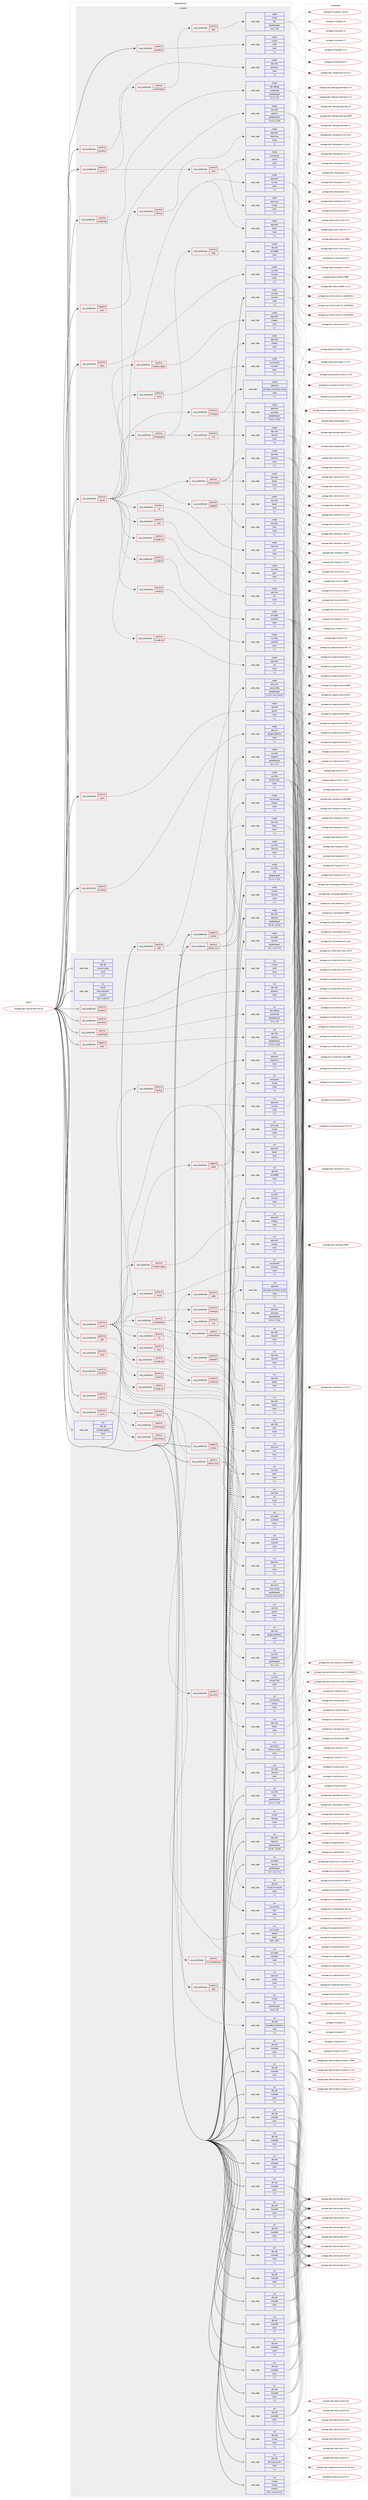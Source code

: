 digraph prolog {

# *************
# Graph options
# *************

newrank=true;
concentrate=true;
compound=true;
graph [rankdir=LR,fontname=Helvetica,fontsize=10,ranksep=1.5];#, ranksep=2.5, nodesep=0.2];
edge  [arrowhead=vee];
node  [fontname=Helvetica,fontsize=10];

# **********
# The ebuild
# **********

subgraph cluster_leftcol {
color=gray;
label=<<i>ebuild</i>>;
id [label="portage://dev-db/mariadb-10.6.18", color=red, width=4, href="../dev-db/mariadb-10.6.18.svg"];
}

# ****************
# The dependencies
# ****************

subgraph cluster_midcol {
color=gray;
label=<<i>dependencies</i>>;
subgraph cluster_compile {
fillcolor="#eeeeee";
style=filled;
label=<<i>compile</i>>;
subgraph cond147318 {
dependency560285 [label=<<TABLE BORDER="0" CELLBORDER="1" CELLSPACING="0" CELLPADDING="4"><TR><TD ROWSPAN="3" CELLPADDING="10">use_conditional</TD></TR><TR><TD>negative</TD></TR><TR><TD>bindist</TD></TR></TABLE>>, shape=none, color=red];
subgraph pack408441 {
dependency560286 [label=<<TABLE BORDER="0" CELLBORDER="1" CELLSPACING="0" CELLPADDING="4" WIDTH="220"><TR><TD ROWSPAN="6" CELLPADDING="30">pack_dep</TD></TR><TR><TD WIDTH="110">install</TD></TR><TR><TD>sys-libs</TD></TR><TR><TD>binutils-libs</TD></TR><TR><TD>none</TD></TR><TR><TD>[,,]</TD></TR></TABLE>>, shape=none, color=blue];
}
dependency560285:e -> dependency560286:w [weight=20,style="dashed",arrowhead="vee"];
subgraph pack408442 {
dependency560287 [label=<<TABLE BORDER="0" CELLBORDER="1" CELLSPACING="0" CELLPADDING="4" WIDTH="220"><TR><TD ROWSPAN="6" CELLPADDING="30">pack_dep</TD></TR><TR><TD WIDTH="110">install</TD></TR><TR><TD>sys-libs</TD></TR><TR><TD>readline</TD></TR><TR><TD>greaterequal</TD></TR><TR><TD>[4.1,,,4.1]</TD></TR></TABLE>>, shape=none, color=blue];
}
dependency560285:e -> dependency560287:w [weight=20,style="dashed",arrowhead="vee"];
}
id:e -> dependency560285:w [weight=20,style="solid",arrowhead="vee"];
subgraph cond147319 {
dependency560288 [label=<<TABLE BORDER="0" CELLBORDER="1" CELLSPACING="0" CELLPADDING="4"><TR><TD ROWSPAN="3" CELLPADDING="10">use_conditional</TD></TR><TR><TD>negative</TD></TR><TR><TD>yassl</TD></TR></TABLE>>, shape=none, color=red];
subgraph pack408443 {
dependency560289 [label=<<TABLE BORDER="0" CELLBORDER="1" CELLSPACING="0" CELLPADDING="4" WIDTH="220"><TR><TD ROWSPAN="6" CELLPADDING="30">pack_dep</TD></TR><TR><TD WIDTH="110">install</TD></TR><TR><TD>dev-libs</TD></TR><TR><TD>openssl</TD></TR><TR><TD>greaterequal</TD></TR><TR><TD>[1.0.0,,,1.0.0]</TD></TR></TABLE>>, shape=none, color=blue];
}
dependency560288:e -> dependency560289:w [weight=20,style="dashed",arrowhead="vee"];
}
id:e -> dependency560288:w [weight=20,style="solid",arrowhead="vee"];
subgraph cond147320 {
dependency560290 [label=<<TABLE BORDER="0" CELLBORDER="1" CELLSPACING="0" CELLPADDING="4"><TR><TD ROWSPAN="3" CELLPADDING="10">use_conditional</TD></TR><TR><TD>positive</TD></TR><TR><TD>jdbc</TD></TR></TABLE>>, shape=none, color=red];
subgraph pack408444 {
dependency560291 [label=<<TABLE BORDER="0" CELLBORDER="1" CELLSPACING="0" CELLPADDING="4" WIDTH="220"><TR><TD ROWSPAN="6" CELLPADDING="30">pack_dep</TD></TR><TR><TD WIDTH="110">install</TD></TR><TR><TD>dev-java</TD></TR><TR><TD>java-config</TD></TR><TR><TD>greaterequal</TD></TR><TR><TD>[2.2.0,,-r3,2.2.0-r3]</TD></TR></TABLE>>, shape=none, color=blue];
}
dependency560290:e -> dependency560291:w [weight=20,style="dashed",arrowhead="vee"];
}
id:e -> dependency560290:w [weight=20,style="solid",arrowhead="vee"];
subgraph cond147321 {
dependency560292 [label=<<TABLE BORDER="0" CELLBORDER="1" CELLSPACING="0" CELLPADDING="4"><TR><TD ROWSPAN="3" CELLPADDING="10">use_conditional</TD></TR><TR><TD>positive</TD></TR><TR><TD>jemalloc</TD></TR></TABLE>>, shape=none, color=red];
subgraph pack408445 {
dependency560293 [label=<<TABLE BORDER="0" CELLBORDER="1" CELLSPACING="0" CELLPADDING="4" WIDTH="220"><TR><TD ROWSPAN="6" CELLPADDING="30">pack_dep</TD></TR><TR><TD WIDTH="110">install</TD></TR><TR><TD>dev-libs</TD></TR><TR><TD>jemalloc</TD></TR><TR><TD>none</TD></TR><TR><TD>[,,]</TD></TR></TABLE>>, shape=none, color=blue];
}
dependency560292:e -> dependency560293:w [weight=20,style="dashed",arrowhead="vee"];
}
id:e -> dependency560292:w [weight=20,style="solid",arrowhead="vee"];
subgraph cond147322 {
dependency560294 [label=<<TABLE BORDER="0" CELLBORDER="1" CELLSPACING="0" CELLPADDING="4"><TR><TD ROWSPAN="3" CELLPADDING="10">use_conditional</TD></TR><TR><TD>positive</TD></TR><TR><TD>kerberos</TD></TR></TABLE>>, shape=none, color=red];
subgraph pack408446 {
dependency560295 [label=<<TABLE BORDER="0" CELLBORDER="1" CELLSPACING="0" CELLPADDING="4" WIDTH="220"><TR><TD ROWSPAN="6" CELLPADDING="30">pack_dep</TD></TR><TR><TD WIDTH="110">install</TD></TR><TR><TD>virtual</TD></TR><TR><TD>krb5</TD></TR><TR><TD>none</TD></TR><TR><TD>[,,]</TD></TR></TABLE>>, shape=none, color=blue];
}
dependency560294:e -> dependency560295:w [weight=20,style="dashed",arrowhead="vee"];
}
id:e -> dependency560294:w [weight=20,style="solid",arrowhead="vee"];
subgraph cond147323 {
dependency560296 [label=<<TABLE BORDER="0" CELLBORDER="1" CELLSPACING="0" CELLPADDING="4"><TR><TD ROWSPAN="3" CELLPADDING="10">use_conditional</TD></TR><TR><TD>positive</TD></TR><TR><TD>kernel_linux</TD></TR></TABLE>>, shape=none, color=red];
subgraph pack408447 {
dependency560297 [label=<<TABLE BORDER="0" CELLBORDER="1" CELLSPACING="0" CELLPADDING="4" WIDTH="220"><TR><TD ROWSPAN="6" CELLPADDING="30">pack_dep</TD></TR><TR><TD WIDTH="110">install</TD></TR><TR><TD>dev-libs</TD></TR><TR><TD>libaio</TD></TR><TR><TD>none</TD></TR><TR><TD>[,,]</TD></TR></TABLE>>, shape=none, color=blue];
}
dependency560296:e -> dependency560297:w [weight=20,style="dashed",arrowhead="vee"];
subgraph pack408448 {
dependency560298 [label=<<TABLE BORDER="0" CELLBORDER="1" CELLSPACING="0" CELLPADDING="4" WIDTH="220"><TR><TD ROWSPAN="6" CELLPADDING="30">pack_dep</TD></TR><TR><TD WIDTH="110">install</TD></TR><TR><TD>sys-libs</TD></TR><TR><TD>liburing</TD></TR><TR><TD>none</TD></TR><TR><TD>[,,]</TD></TR></TABLE>>, shape=none, color=blue];
}
dependency560296:e -> dependency560298:w [weight=20,style="dashed",arrowhead="vee"];
subgraph pack408449 {
dependency560299 [label=<<TABLE BORDER="0" CELLBORDER="1" CELLSPACING="0" CELLPADDING="4" WIDTH="220"><TR><TD ROWSPAN="6" CELLPADDING="30">pack_dep</TD></TR><TR><TD WIDTH="110">install</TD></TR><TR><TD>sys-process</TD></TR><TR><TD>procps</TD></TR><TR><TD>none</TD></TR><TR><TD>[,,]</TD></TR></TABLE>>, shape=none, color=blue];
}
dependency560296:e -> dependency560299:w [weight=20,style="dashed",arrowhead="vee"];
}
id:e -> dependency560296:w [weight=20,style="solid",arrowhead="vee"];
subgraph cond147324 {
dependency560300 [label=<<TABLE BORDER="0" CELLBORDER="1" CELLSPACING="0" CELLPADDING="4"><TR><TD ROWSPAN="3" CELLPADDING="10">use_conditional</TD></TR><TR><TD>positive</TD></TR><TR><TD>server</TD></TR></TABLE>>, shape=none, color=red];
subgraph cond147325 {
dependency560301 [label=<<TABLE BORDER="0" CELLBORDER="1" CELLSPACING="0" CELLPADDING="4"><TR><TD ROWSPAN="3" CELLPADDING="10">use_conditional</TD></TR><TR><TD>positive</TD></TR><TR><TD>extraengine</TD></TR></TABLE>>, shape=none, color=red];
subgraph cond147326 {
dependency560302 [label=<<TABLE BORDER="0" CELLBORDER="1" CELLSPACING="0" CELLPADDING="4"><TR><TD ROWSPAN="3" CELLPADDING="10">use_conditional</TD></TR><TR><TD>positive</TD></TR><TR><TD>jdbc</TD></TR></TABLE>>, shape=none, color=red];
subgraph pack408450 {
dependency560303 [label=<<TABLE BORDER="0" CELLBORDER="1" CELLSPACING="0" CELLPADDING="4" WIDTH="220"><TR><TD ROWSPAN="6" CELLPADDING="30">pack_dep</TD></TR><TR><TD WIDTH="110">install</TD></TR><TR><TD>virtual</TD></TR><TR><TD>jdk</TD></TR><TR><TD>greaterequal</TD></TR><TR><TD>[1.8,,,1.8]</TD></TR></TABLE>>, shape=none, color=blue];
}
dependency560302:e -> dependency560303:w [weight=20,style="dashed",arrowhead="vee"];
}
dependency560301:e -> dependency560302:w [weight=20,style="dashed",arrowhead="vee"];
}
dependency560300:e -> dependency560301:w [weight=20,style="dashed",arrowhead="vee"];
subgraph cond147327 {
dependency560304 [label=<<TABLE BORDER="0" CELLBORDER="1" CELLSPACING="0" CELLPADDING="4"><TR><TD ROWSPAN="3" CELLPADDING="10">use_conditional</TD></TR><TR><TD>positive</TD></TR><TR><TD>test</TD></TR></TABLE>>, shape=none, color=red];
subgraph pack408451 {
dependency560305 [label=<<TABLE BORDER="0" CELLBORDER="1" CELLSPACING="0" CELLPADDING="4" WIDTH="220"><TR><TD ROWSPAN="6" CELLPADDING="30">pack_dep</TD></TR><TR><TD WIDTH="110">install</TD></TR><TR><TD>acct-group</TD></TR><TR><TD>mysql</TD></TR><TR><TD>none</TD></TR><TR><TD>[,,]</TD></TR></TABLE>>, shape=none, color=blue];
}
dependency560304:e -> dependency560305:w [weight=20,style="dashed",arrowhead="vee"];
subgraph pack408452 {
dependency560306 [label=<<TABLE BORDER="0" CELLBORDER="1" CELLSPACING="0" CELLPADDING="4" WIDTH="220"><TR><TD ROWSPAN="6" CELLPADDING="30">pack_dep</TD></TR><TR><TD WIDTH="110">install</TD></TR><TR><TD>acct-user</TD></TR><TR><TD>mysql</TD></TR><TR><TD>none</TD></TR><TR><TD>[,,]</TD></TR></TABLE>>, shape=none, color=blue];
}
dependency560304:e -> dependency560306:w [weight=20,style="dashed",arrowhead="vee"];
}
dependency560300:e -> dependency560304:w [weight=20,style="dashed",arrowhead="vee"];
}
id:e -> dependency560300:w [weight=20,style="solid",arrowhead="vee"];
subgraph cond147328 {
dependency560307 [label=<<TABLE BORDER="0" CELLBORDER="1" CELLSPACING="0" CELLPADDING="4"><TR><TD ROWSPAN="3" CELLPADDING="10">use_conditional</TD></TR><TR><TD>positive</TD></TR><TR><TD>server</TD></TR></TABLE>>, shape=none, color=red];
subgraph pack408453 {
dependency560308 [label=<<TABLE BORDER="0" CELLBORDER="1" CELLSPACING="0" CELLPADDING="4" WIDTH="220"><TR><TD ROWSPAN="6" CELLPADDING="30">pack_dep</TD></TR><TR><TD WIDTH="110">install</TD></TR><TR><TD>app-arch</TD></TR><TR><TD>bzip2</TD></TR><TR><TD>none</TD></TR><TR><TD>[,,]</TD></TR></TABLE>>, shape=none, color=blue];
}
dependency560307:e -> dependency560308:w [weight=20,style="dashed",arrowhead="vee"];
subgraph pack408454 {
dependency560309 [label=<<TABLE BORDER="0" CELLBORDER="1" CELLSPACING="0" CELLPADDING="4" WIDTH="220"><TR><TD ROWSPAN="6" CELLPADDING="30">pack_dep</TD></TR><TR><TD WIDTH="110">install</TD></TR><TR><TD>app-arch</TD></TR><TR><TD>xz-utils</TD></TR><TR><TD>none</TD></TR><TR><TD>[,,]</TD></TR></TABLE>>, shape=none, color=blue];
}
dependency560307:e -> dependency560309:w [weight=20,style="dashed",arrowhead="vee"];
subgraph cond147329 {
dependency560310 [label=<<TABLE BORDER="0" CELLBORDER="1" CELLSPACING="0" CELLPADDING="4"><TR><TD ROWSPAN="3" CELLPADDING="10">use_conditional</TD></TR><TR><TD>positive</TD></TR><TR><TD>backup</TD></TR></TABLE>>, shape=none, color=red];
subgraph pack408455 {
dependency560311 [label=<<TABLE BORDER="0" CELLBORDER="1" CELLSPACING="0" CELLPADDING="4" WIDTH="220"><TR><TD ROWSPAN="6" CELLPADDING="30">pack_dep</TD></TR><TR><TD WIDTH="110">install</TD></TR><TR><TD>app-arch</TD></TR><TR><TD>libarchive</TD></TR><TR><TD>none</TD></TR><TR><TD>[,,]</TD></TR></TABLE>>, shape=none, color=blue];
}
dependency560310:e -> dependency560311:w [weight=20,style="dashed",arrowhead="vee"];
}
dependency560307:e -> dependency560310:w [weight=20,style="dashed",arrowhead="vee"];
subgraph cond147330 {
dependency560312 [label=<<TABLE BORDER="0" CELLBORDER="1" CELLSPACING="0" CELLPADDING="4"><TR><TD ROWSPAN="3" CELLPADDING="10">use_conditional</TD></TR><TR><TD>positive</TD></TR><TR><TD>columnstore</TD></TR></TABLE>>, shape=none, color=red];
subgraph pack408456 {
dependency560313 [label=<<TABLE BORDER="0" CELLBORDER="1" CELLSPACING="0" CELLPADDING="4" WIDTH="220"><TR><TD ROWSPAN="6" CELLPADDING="30">pack_dep</TD></TR><TR><TD WIDTH="110">install</TD></TR><TR><TD>app-arch</TD></TR><TR><TD>snappy</TD></TR><TR><TD>none</TD></TR><TR><TD>[,,]</TD></TR></TABLE>>, shape=none, color=blue];
}
dependency560312:e -> dependency560313:w [weight=20,style="dashed",arrowhead="vee"];
subgraph pack408457 {
dependency560314 [label=<<TABLE BORDER="0" CELLBORDER="1" CELLSPACING="0" CELLPADDING="4" WIDTH="220"><TR><TD ROWSPAN="6" CELLPADDING="30">pack_dep</TD></TR><TR><TD WIDTH="110">install</TD></TR><TR><TD>dev-libs</TD></TR><TR><TD>boost</TD></TR><TR><TD>none</TD></TR><TR><TD>[,,]</TD></TR></TABLE>>, shape=none, color=blue];
}
dependency560312:e -> dependency560314:w [weight=20,style="dashed",arrowhead="vee"];
subgraph pack408458 {
dependency560315 [label=<<TABLE BORDER="0" CELLBORDER="1" CELLSPACING="0" CELLPADDING="4" WIDTH="220"><TR><TD ROWSPAN="6" CELLPADDING="30">pack_dep</TD></TR><TR><TD WIDTH="110">install</TD></TR><TR><TD>dev-libs</TD></TR><TR><TD>libxml2</TD></TR><TR><TD>none</TD></TR><TR><TD>[,,]</TD></TR></TABLE>>, shape=none, color=blue];
}
dependency560312:e -> dependency560315:w [weight=20,style="dashed",arrowhead="vee"];
}
dependency560307:e -> dependency560312:w [weight=20,style="dashed",arrowhead="vee"];
subgraph cond147331 {
dependency560316 [label=<<TABLE BORDER="0" CELLBORDER="1" CELLSPACING="0" CELLPADDING="4"><TR><TD ROWSPAN="3" CELLPADDING="10">use_conditional</TD></TR><TR><TD>positive</TD></TR><TR><TD>cracklib</TD></TR></TABLE>>, shape=none, color=red];
subgraph pack408459 {
dependency560317 [label=<<TABLE BORDER="0" CELLBORDER="1" CELLSPACING="0" CELLPADDING="4" WIDTH="220"><TR><TD ROWSPAN="6" CELLPADDING="30">pack_dep</TD></TR><TR><TD WIDTH="110">install</TD></TR><TR><TD>sys-libs</TD></TR><TR><TD>cracklib</TD></TR><TR><TD>none</TD></TR><TR><TD>[,,]</TD></TR></TABLE>>, shape=none, color=blue];
}
dependency560316:e -> dependency560317:w [weight=20,style="dashed",arrowhead="vee"];
}
dependency560307:e -> dependency560316:w [weight=20,style="dashed",arrowhead="vee"];
subgraph cond147332 {
dependency560318 [label=<<TABLE BORDER="0" CELLBORDER="1" CELLSPACING="0" CELLPADDING="4"><TR><TD ROWSPAN="3" CELLPADDING="10">use_conditional</TD></TR><TR><TD>positive</TD></TR><TR><TD>extraengine</TD></TR></TABLE>>, shape=none, color=red];
subgraph cond147333 {
dependency560319 [label=<<TABLE BORDER="0" CELLBORDER="1" CELLSPACING="0" CELLPADDING="4"><TR><TD ROWSPAN="3" CELLPADDING="10">use_conditional</TD></TR><TR><TD>positive</TD></TR><TR><TD>odbc</TD></TR></TABLE>>, shape=none, color=red];
subgraph pack408460 {
dependency560320 [label=<<TABLE BORDER="0" CELLBORDER="1" CELLSPACING="0" CELLPADDING="4" WIDTH="220"><TR><TD ROWSPAN="6" CELLPADDING="30">pack_dep</TD></TR><TR><TD WIDTH="110">install</TD></TR><TR><TD>dev-db</TD></TR><TR><TD>unixODBC</TD></TR><TR><TD>none</TD></TR><TR><TD>[,,]</TD></TR></TABLE>>, shape=none, color=blue];
}
dependency560319:e -> dependency560320:w [weight=20,style="dashed",arrowhead="vee"];
}
dependency560318:e -> dependency560319:w [weight=20,style="dashed",arrowhead="vee"];
subgraph cond147334 {
dependency560321 [label=<<TABLE BORDER="0" CELLBORDER="1" CELLSPACING="0" CELLPADDING="4"><TR><TD ROWSPAN="3" CELLPADDING="10">use_conditional</TD></TR><TR><TD>positive</TD></TR><TR><TD>xml</TD></TR></TABLE>>, shape=none, color=red];
subgraph pack408461 {
dependency560322 [label=<<TABLE BORDER="0" CELLBORDER="1" CELLSPACING="0" CELLPADDING="4" WIDTH="220"><TR><TD ROWSPAN="6" CELLPADDING="30">pack_dep</TD></TR><TR><TD WIDTH="110">install</TD></TR><TR><TD>dev-libs</TD></TR><TR><TD>libxml2</TD></TR><TR><TD>none</TD></TR><TR><TD>[,,]</TD></TR></TABLE>>, shape=none, color=blue];
}
dependency560321:e -> dependency560322:w [weight=20,style="dashed",arrowhead="vee"];
}
dependency560318:e -> dependency560321:w [weight=20,style="dashed",arrowhead="vee"];
}
dependency560307:e -> dependency560318:w [weight=20,style="dashed",arrowhead="vee"];
subgraph cond147335 {
dependency560323 [label=<<TABLE BORDER="0" CELLBORDER="1" CELLSPACING="0" CELLPADDING="4"><TR><TD ROWSPAN="3" CELLPADDING="10">use_conditional</TD></TR><TR><TD>positive</TD></TR><TR><TD>innodb-lz4</TD></TR></TABLE>>, shape=none, color=red];
subgraph pack408462 {
dependency560324 [label=<<TABLE BORDER="0" CELLBORDER="1" CELLSPACING="0" CELLPADDING="4" WIDTH="220"><TR><TD ROWSPAN="6" CELLPADDING="30">pack_dep</TD></TR><TR><TD WIDTH="110">install</TD></TR><TR><TD>app-arch</TD></TR><TR><TD>lz4</TD></TR><TR><TD>none</TD></TR><TR><TD>[,,]</TD></TR></TABLE>>, shape=none, color=blue];
}
dependency560323:e -> dependency560324:w [weight=20,style="dashed",arrowhead="vee"];
}
dependency560307:e -> dependency560323:w [weight=20,style="dashed",arrowhead="vee"];
subgraph cond147336 {
dependency560325 [label=<<TABLE BORDER="0" CELLBORDER="1" CELLSPACING="0" CELLPADDING="4"><TR><TD ROWSPAN="3" CELLPADDING="10">use_conditional</TD></TR><TR><TD>positive</TD></TR><TR><TD>innodb-lzo</TD></TR></TABLE>>, shape=none, color=red];
subgraph pack408463 {
dependency560326 [label=<<TABLE BORDER="0" CELLBORDER="1" CELLSPACING="0" CELLPADDING="4" WIDTH="220"><TR><TD ROWSPAN="6" CELLPADDING="30">pack_dep</TD></TR><TR><TD WIDTH="110">install</TD></TR><TR><TD>dev-libs</TD></TR><TR><TD>lzo</TD></TR><TR><TD>none</TD></TR><TR><TD>[,,]</TD></TR></TABLE>>, shape=none, color=blue];
}
dependency560325:e -> dependency560326:w [weight=20,style="dashed",arrowhead="vee"];
}
dependency560307:e -> dependency560325:w [weight=20,style="dashed",arrowhead="vee"];
subgraph cond147337 {
dependency560327 [label=<<TABLE BORDER="0" CELLBORDER="1" CELLSPACING="0" CELLPADDING="4"><TR><TD ROWSPAN="3" CELLPADDING="10">use_conditional</TD></TR><TR><TD>positive</TD></TR><TR><TD>innodb-snappy</TD></TR></TABLE>>, shape=none, color=red];
subgraph pack408464 {
dependency560328 [label=<<TABLE BORDER="0" CELLBORDER="1" CELLSPACING="0" CELLPADDING="4" WIDTH="220"><TR><TD ROWSPAN="6" CELLPADDING="30">pack_dep</TD></TR><TR><TD WIDTH="110">install</TD></TR><TR><TD>app-arch</TD></TR><TR><TD>snappy</TD></TR><TR><TD>none</TD></TR><TR><TD>[,,]</TD></TR></TABLE>>, shape=none, color=blue];
}
dependency560327:e -> dependency560328:w [weight=20,style="dashed",arrowhead="vee"];
}
dependency560307:e -> dependency560327:w [weight=20,style="dashed",arrowhead="vee"];
subgraph cond147338 {
dependency560329 [label=<<TABLE BORDER="0" CELLBORDER="1" CELLSPACING="0" CELLPADDING="4"><TR><TD ROWSPAN="3" CELLPADDING="10">use_conditional</TD></TR><TR><TD>positive</TD></TR><TR><TD>mroonga</TD></TR></TABLE>>, shape=none, color=red];
subgraph pack408465 {
dependency560330 [label=<<TABLE BORDER="0" CELLBORDER="1" CELLSPACING="0" CELLPADDING="4" WIDTH="220"><TR><TD ROWSPAN="6" CELLPADDING="30">pack_dep</TD></TR><TR><TD WIDTH="110">install</TD></TR><TR><TD>app-text</TD></TR><TR><TD>groonga-normalizer-mysql</TD></TR><TR><TD>none</TD></TR><TR><TD>[,,]</TD></TR></TABLE>>, shape=none, color=blue];
}
dependency560329:e -> dependency560330:w [weight=20,style="dashed",arrowhead="vee"];
subgraph pack408466 {
dependency560331 [label=<<TABLE BORDER="0" CELLBORDER="1" CELLSPACING="0" CELLPADDING="4" WIDTH="220"><TR><TD ROWSPAN="6" CELLPADDING="30">pack_dep</TD></TR><TR><TD WIDTH="110">install</TD></TR><TR><TD>app-text</TD></TR><TR><TD>groonga</TD></TR><TR><TD>greaterequal</TD></TR><TR><TD>[7.0.4,,,7.0.4]</TD></TR></TABLE>>, shape=none, color=blue];
}
dependency560329:e -> dependency560331:w [weight=20,style="dashed",arrowhead="vee"];
}
dependency560307:e -> dependency560329:w [weight=20,style="dashed",arrowhead="vee"];
subgraph cond147339 {
dependency560332 [label=<<TABLE BORDER="0" CELLBORDER="1" CELLSPACING="0" CELLPADDING="4"><TR><TD ROWSPAN="3" CELLPADDING="10">use_conditional</TD></TR><TR><TD>positive</TD></TR><TR><TD>numa</TD></TR></TABLE>>, shape=none, color=red];
subgraph pack408467 {
dependency560333 [label=<<TABLE BORDER="0" CELLBORDER="1" CELLSPACING="0" CELLPADDING="4" WIDTH="220"><TR><TD ROWSPAN="6" CELLPADDING="30">pack_dep</TD></TR><TR><TD WIDTH="110">install</TD></TR><TR><TD>sys-process</TD></TR><TR><TD>numactl</TD></TR><TR><TD>none</TD></TR><TR><TD>[,,]</TD></TR></TABLE>>, shape=none, color=blue];
}
dependency560332:e -> dependency560333:w [weight=20,style="dashed",arrowhead="vee"];
}
dependency560307:e -> dependency560332:w [weight=20,style="dashed",arrowhead="vee"];
subgraph cond147340 {
dependency560334 [label=<<TABLE BORDER="0" CELLBORDER="1" CELLSPACING="0" CELLPADDING="4"><TR><TD ROWSPAN="3" CELLPADDING="10">use_conditional</TD></TR><TR><TD>positive</TD></TR><TR><TD>oqgraph</TD></TR></TABLE>>, shape=none, color=red];
subgraph pack408468 {
dependency560335 [label=<<TABLE BORDER="0" CELLBORDER="1" CELLSPACING="0" CELLPADDING="4" WIDTH="220"><TR><TD ROWSPAN="6" CELLPADDING="30">pack_dep</TD></TR><TR><TD WIDTH="110">install</TD></TR><TR><TD>dev-libs</TD></TR><TR><TD>boost</TD></TR><TR><TD>none</TD></TR><TR><TD>[,,]</TD></TR></TABLE>>, shape=none, color=blue];
}
dependency560334:e -> dependency560335:w [weight=20,style="dashed",arrowhead="vee"];
subgraph pack408469 {
dependency560336 [label=<<TABLE BORDER="0" CELLBORDER="1" CELLSPACING="0" CELLPADDING="4" WIDTH="220"><TR><TD ROWSPAN="6" CELLPADDING="30">pack_dep</TD></TR><TR><TD WIDTH="110">install</TD></TR><TR><TD>dev-libs</TD></TR><TR><TD>judy</TD></TR><TR><TD>none</TD></TR><TR><TD>[,,]</TD></TR></TABLE>>, shape=none, color=blue];
}
dependency560334:e -> dependency560336:w [weight=20,style="dashed",arrowhead="vee"];
}
dependency560307:e -> dependency560334:w [weight=20,style="dashed",arrowhead="vee"];
subgraph cond147341 {
dependency560337 [label=<<TABLE BORDER="0" CELLBORDER="1" CELLSPACING="0" CELLPADDING="4"><TR><TD ROWSPAN="3" CELLPADDING="10">use_conditional</TD></TR><TR><TD>positive</TD></TR><TR><TD>pam</TD></TR></TABLE>>, shape=none, color=red];
subgraph pack408470 {
dependency560338 [label=<<TABLE BORDER="0" CELLBORDER="1" CELLSPACING="0" CELLPADDING="4" WIDTH="220"><TR><TD ROWSPAN="6" CELLPADDING="30">pack_dep</TD></TR><TR><TD WIDTH="110">install</TD></TR><TR><TD>sys-libs</TD></TR><TR><TD>pam</TD></TR><TR><TD>none</TD></TR><TR><TD>[,,]</TD></TR></TABLE>>, shape=none, color=blue];
}
dependency560337:e -> dependency560338:w [weight=20,style="dashed",arrowhead="vee"];
}
dependency560307:e -> dependency560337:w [weight=20,style="dashed",arrowhead="vee"];
subgraph cond147342 {
dependency560339 [label=<<TABLE BORDER="0" CELLBORDER="1" CELLSPACING="0" CELLPADDING="4"><TR><TD ROWSPAN="3" CELLPADDING="10">use_conditional</TD></TR><TR><TD>positive</TD></TR><TR><TD>s3</TD></TR></TABLE>>, shape=none, color=red];
subgraph pack408471 {
dependency560340 [label=<<TABLE BORDER="0" CELLBORDER="1" CELLSPACING="0" CELLPADDING="4" WIDTH="220"><TR><TD ROWSPAN="6" CELLPADDING="30">pack_dep</TD></TR><TR><TD WIDTH="110">install</TD></TR><TR><TD>net-misc</TD></TR><TR><TD>curl</TD></TR><TR><TD>none</TD></TR><TR><TD>[,,]</TD></TR></TABLE>>, shape=none, color=blue];
}
dependency560339:e -> dependency560340:w [weight=20,style="dashed",arrowhead="vee"];
}
dependency560307:e -> dependency560339:w [weight=20,style="dashed",arrowhead="vee"];
subgraph cond147343 {
dependency560341 [label=<<TABLE BORDER="0" CELLBORDER="1" CELLSPACING="0" CELLPADDING="4"><TR><TD ROWSPAN="3" CELLPADDING="10">use_conditional</TD></TR><TR><TD>positive</TD></TR><TR><TD>systemd</TD></TR></TABLE>>, shape=none, color=red];
subgraph pack408472 {
dependency560342 [label=<<TABLE BORDER="0" CELLBORDER="1" CELLSPACING="0" CELLPADDING="4" WIDTH="220"><TR><TD ROWSPAN="6" CELLPADDING="30">pack_dep</TD></TR><TR><TD WIDTH="110">install</TD></TR><TR><TD>sys-apps</TD></TR><TR><TD>systemd</TD></TR><TR><TD>none</TD></TR><TR><TD>[,,]</TD></TR></TABLE>>, shape=none, color=blue];
}
dependency560341:e -> dependency560342:w [weight=20,style="dashed",arrowhead="vee"];
}
dependency560307:e -> dependency560341:w [weight=20,style="dashed",arrowhead="vee"];
}
id:e -> dependency560307:w [weight=20,style="solid",arrowhead="vee"];
subgraph cond147344 {
dependency560343 [label=<<TABLE BORDER="0" CELLBORDER="1" CELLSPACING="0" CELLPADDING="4"><TR><TD ROWSPAN="3" CELLPADDING="10">use_conditional</TD></TR><TR><TD>positive</TD></TR><TR><TD>static</TD></TR></TABLE>>, shape=none, color=red];
subgraph pack408473 {
dependency560344 [label=<<TABLE BORDER="0" CELLBORDER="1" CELLSPACING="0" CELLPADDING="4" WIDTH="220"><TR><TD ROWSPAN="6" CELLPADDING="30">pack_dep</TD></TR><TR><TD WIDTH="110">install</TD></TR><TR><TD>sys-libs</TD></TR><TR><TD>ncurses</TD></TR><TR><TD>none</TD></TR><TR><TD>[,,]</TD></TR></TABLE>>, shape=none, color=blue];
}
dependency560343:e -> dependency560344:w [weight=20,style="dashed",arrowhead="vee"];
}
id:e -> dependency560343:w [weight=20,style="solid",arrowhead="vee"];
subgraph cond147345 {
dependency560345 [label=<<TABLE BORDER="0" CELLBORDER="1" CELLSPACING="0" CELLPADDING="4"><TR><TD ROWSPAN="3" CELLPADDING="10">use_conditional</TD></TR><TR><TD>positive</TD></TR><TR><TD>systemtap</TD></TR></TABLE>>, shape=none, color=red];
subgraph pack408474 {
dependency560346 [label=<<TABLE BORDER="0" CELLBORDER="1" CELLSPACING="0" CELLPADDING="4" WIDTH="220"><TR><TD ROWSPAN="6" CELLPADDING="30">pack_dep</TD></TR><TR><TD WIDTH="110">install</TD></TR><TR><TD>dev-debug</TD></TR><TR><TD>systemtap</TD></TR><TR><TD>greaterequal</TD></TR><TR><TD>[1.3,,,1.3]</TD></TR></TABLE>>, shape=none, color=blue];
}
dependency560345:e -> dependency560346:w [weight=20,style="dashed",arrowhead="vee"];
}
id:e -> dependency560345:w [weight=20,style="solid",arrowhead="vee"];
subgraph cond147346 {
dependency560347 [label=<<TABLE BORDER="0" CELLBORDER="1" CELLSPACING="0" CELLPADDING="4"><TR><TD ROWSPAN="3" CELLPADDING="10">use_conditional</TD></TR><TR><TD>positive</TD></TR><TR><TD>tcmalloc</TD></TR></TABLE>>, shape=none, color=red];
subgraph pack408475 {
dependency560348 [label=<<TABLE BORDER="0" CELLBORDER="1" CELLSPACING="0" CELLPADDING="4" WIDTH="220"><TR><TD ROWSPAN="6" CELLPADDING="30">pack_dep</TD></TR><TR><TD WIDTH="110">install</TD></TR><TR><TD>dev-util</TD></TR><TR><TD>google-perftools</TD></TR><TR><TD>none</TD></TR><TR><TD>[,,]</TD></TR></TABLE>>, shape=none, color=blue];
}
dependency560347:e -> dependency560348:w [weight=20,style="dashed",arrowhead="vee"];
}
id:e -> dependency560347:w [weight=20,style="solid",arrowhead="vee"];
subgraph cond147347 {
dependency560349 [label=<<TABLE BORDER="0" CELLBORDER="1" CELLSPACING="0" CELLPADDING="4"><TR><TD ROWSPAN="3" CELLPADDING="10">use_conditional</TD></TR><TR><TD>positive</TD></TR><TR><TD>yassl</TD></TR></TABLE>>, shape=none, color=red];
subgraph pack408476 {
dependency560350 [label=<<TABLE BORDER="0" CELLBORDER="1" CELLSPACING="0" CELLPADDING="4" WIDTH="220"><TR><TD ROWSPAN="6" CELLPADDING="30">pack_dep</TD></TR><TR><TD WIDTH="110">install</TD></TR><TR><TD>net-libs</TD></TR><TR><TD>gnutls</TD></TR><TR><TD>none</TD></TR><TR><TD>[,,]</TD></TR></TABLE>>, shape=none, color=blue];
}
dependency560349:e -> dependency560350:w [weight=20,style="dashed",arrowhead="vee"];
}
id:e -> dependency560349:w [weight=20,style="solid",arrowhead="vee"];
subgraph pack408477 {
dependency560351 [label=<<TABLE BORDER="0" CELLBORDER="1" CELLSPACING="0" CELLPADDING="4" WIDTH="220"><TR><TD ROWSPAN="6" CELLPADDING="30">pack_dep</TD></TR><TR><TD WIDTH="110">install</TD></TR><TR><TD>dev-libs</TD></TR><TR><TD>libpcre2</TD></TR><TR><TD>greaterequal</TD></TR><TR><TD>[10.34,,,10.34]</TD></TR></TABLE>>, shape=none, color=blue];
}
id:e -> dependency560351:w [weight=20,style="solid",arrowhead="vee"];
subgraph pack408478 {
dependency560352 [label=<<TABLE BORDER="0" CELLBORDER="1" CELLSPACING="0" CELLPADDING="4" WIDTH="220"><TR><TD ROWSPAN="6" CELLPADDING="30">pack_dep</TD></TR><TR><TD WIDTH="110">install</TD></TR><TR><TD>sys-apps</TD></TR><TR><TD>texinfo</TD></TR><TR><TD>greaterequal</TD></TR><TR><TD>[4.7,,-r1,4.7-r1]</TD></TR></TABLE>>, shape=none, color=blue];
}
id:e -> dependency560352:w [weight=20,style="solid",arrowhead="vee"];
subgraph pack408479 {
dependency560353 [label=<<TABLE BORDER="0" CELLBORDER="1" CELLSPACING="0" CELLPADDING="4" WIDTH="220"><TR><TD ROWSPAN="6" CELLPADDING="30">pack_dep</TD></TR><TR><TD WIDTH="110">install</TD></TR><TR><TD>sys-libs</TD></TR><TR><TD>ncurses</TD></TR><TR><TD>none</TD></TR><TR><TD>[,,]</TD></TR></TABLE>>, shape=none, color=blue];
}
id:e -> dependency560353:w [weight=20,style="solid",arrowhead="vee"];
subgraph pack408480 {
dependency560354 [label=<<TABLE BORDER="0" CELLBORDER="1" CELLSPACING="0" CELLPADDING="4" WIDTH="220"><TR><TD ROWSPAN="6" CELLPADDING="30">pack_dep</TD></TR><TR><TD WIDTH="110">install</TD></TR><TR><TD>sys-libs</TD></TR><TR><TD>zlib</TD></TR><TR><TD>greaterequal</TD></TR><TR><TD>[1.2.3,,,1.2.3]</TD></TR></TABLE>>, shape=none, color=blue];
}
id:e -> dependency560354:w [weight=20,style="solid",arrowhead="vee"];
subgraph pack408481 {
dependency560355 [label=<<TABLE BORDER="0" CELLBORDER="1" CELLSPACING="0" CELLPADDING="4" WIDTH="220"><TR><TD ROWSPAN="6" CELLPADDING="30">pack_dep</TD></TR><TR><TD WIDTH="110">install</TD></TR><TR><TD>virtual</TD></TR><TR><TD>libcrypt</TD></TR><TR><TD>none</TD></TR><TR><TD>[,,]</TD></TR></TABLE>>, shape=none, color=blue];
}
id:e -> dependency560355:w [weight=20,style="solid",arrowhead="vee"];
}
subgraph cluster_compileandrun {
fillcolor="#eeeeee";
style=filled;
label=<<i>compile and run</i>>;
}
subgraph cluster_run {
fillcolor="#eeeeee";
style=filled;
label=<<i>run</i>>;
subgraph cond147348 {
dependency560356 [label=<<TABLE BORDER="0" CELLBORDER="1" CELLSPACING="0" CELLPADDING="4"><TR><TD ROWSPAN="3" CELLPADDING="10">use_conditional</TD></TR><TR><TD>negative</TD></TR><TR><TD>bindist</TD></TR></TABLE>>, shape=none, color=red];
subgraph pack408482 {
dependency560357 [label=<<TABLE BORDER="0" CELLBORDER="1" CELLSPACING="0" CELLPADDING="4" WIDTH="220"><TR><TD ROWSPAN="6" CELLPADDING="30">pack_dep</TD></TR><TR><TD WIDTH="110">run</TD></TR><TR><TD>sys-libs</TD></TR><TR><TD>binutils-libs</TD></TR><TR><TD>none</TD></TR><TR><TD>[,,]</TD></TR></TABLE>>, shape=none, color=blue];
}
dependency560356:e -> dependency560357:w [weight=20,style="dashed",arrowhead="vee"];
subgraph pack408483 {
dependency560358 [label=<<TABLE BORDER="0" CELLBORDER="1" CELLSPACING="0" CELLPADDING="4" WIDTH="220"><TR><TD ROWSPAN="6" CELLPADDING="30">pack_dep</TD></TR><TR><TD WIDTH="110">run</TD></TR><TR><TD>sys-libs</TD></TR><TR><TD>readline</TD></TR><TR><TD>greaterequal</TD></TR><TR><TD>[4.1,,,4.1]</TD></TR></TABLE>>, shape=none, color=blue];
}
dependency560356:e -> dependency560358:w [weight=20,style="dashed",arrowhead="vee"];
}
id:e -> dependency560356:w [weight=20,style="solid",arrowhead="odot"];
subgraph cond147349 {
dependency560359 [label=<<TABLE BORDER="0" CELLBORDER="1" CELLSPACING="0" CELLPADDING="4"><TR><TD ROWSPAN="3" CELLPADDING="10">use_conditional</TD></TR><TR><TD>negative</TD></TR><TR><TD>yassl</TD></TR></TABLE>>, shape=none, color=red];
subgraph pack408484 {
dependency560360 [label=<<TABLE BORDER="0" CELLBORDER="1" CELLSPACING="0" CELLPADDING="4" WIDTH="220"><TR><TD ROWSPAN="6" CELLPADDING="30">pack_dep</TD></TR><TR><TD WIDTH="110">run</TD></TR><TR><TD>dev-libs</TD></TR><TR><TD>openssl</TD></TR><TR><TD>greaterequal</TD></TR><TR><TD>[1.0.0,,,1.0.0]</TD></TR></TABLE>>, shape=none, color=blue];
}
dependency560359:e -> dependency560360:w [weight=20,style="dashed",arrowhead="vee"];
}
id:e -> dependency560359:w [weight=20,style="solid",arrowhead="odot"];
subgraph cond147350 {
dependency560361 [label=<<TABLE BORDER="0" CELLBORDER="1" CELLSPACING="0" CELLPADDING="4"><TR><TD ROWSPAN="3" CELLPADDING="10">use_conditional</TD></TR><TR><TD>positive</TD></TR><TR><TD>jdbc</TD></TR></TABLE>>, shape=none, color=red];
subgraph pack408485 {
dependency560362 [label=<<TABLE BORDER="0" CELLBORDER="1" CELLSPACING="0" CELLPADDING="4" WIDTH="220"><TR><TD ROWSPAN="6" CELLPADDING="30">pack_dep</TD></TR><TR><TD WIDTH="110">run</TD></TR><TR><TD>dev-java</TD></TR><TR><TD>java-config</TD></TR><TR><TD>greaterequal</TD></TR><TR><TD>[2.2.0,,-r3,2.2.0-r3]</TD></TR></TABLE>>, shape=none, color=blue];
}
dependency560361:e -> dependency560362:w [weight=20,style="dashed",arrowhead="vee"];
}
id:e -> dependency560361:w [weight=20,style="solid",arrowhead="odot"];
subgraph cond147351 {
dependency560363 [label=<<TABLE BORDER="0" CELLBORDER="1" CELLSPACING="0" CELLPADDING="4"><TR><TD ROWSPAN="3" CELLPADDING="10">use_conditional</TD></TR><TR><TD>positive</TD></TR><TR><TD>jemalloc</TD></TR></TABLE>>, shape=none, color=red];
subgraph pack408486 {
dependency560364 [label=<<TABLE BORDER="0" CELLBORDER="1" CELLSPACING="0" CELLPADDING="4" WIDTH="220"><TR><TD ROWSPAN="6" CELLPADDING="30">pack_dep</TD></TR><TR><TD WIDTH="110">run</TD></TR><TR><TD>dev-libs</TD></TR><TR><TD>jemalloc</TD></TR><TR><TD>none</TD></TR><TR><TD>[,,]</TD></TR></TABLE>>, shape=none, color=blue];
}
dependency560363:e -> dependency560364:w [weight=20,style="dashed",arrowhead="vee"];
}
id:e -> dependency560363:w [weight=20,style="solid",arrowhead="odot"];
subgraph cond147352 {
dependency560365 [label=<<TABLE BORDER="0" CELLBORDER="1" CELLSPACING="0" CELLPADDING="4"><TR><TD ROWSPAN="3" CELLPADDING="10">use_conditional</TD></TR><TR><TD>positive</TD></TR><TR><TD>kerberos</TD></TR></TABLE>>, shape=none, color=red];
subgraph pack408487 {
dependency560366 [label=<<TABLE BORDER="0" CELLBORDER="1" CELLSPACING="0" CELLPADDING="4" WIDTH="220"><TR><TD ROWSPAN="6" CELLPADDING="30">pack_dep</TD></TR><TR><TD WIDTH="110">run</TD></TR><TR><TD>virtual</TD></TR><TR><TD>krb5</TD></TR><TR><TD>none</TD></TR><TR><TD>[,,]</TD></TR></TABLE>>, shape=none, color=blue];
}
dependency560365:e -> dependency560366:w [weight=20,style="dashed",arrowhead="vee"];
}
id:e -> dependency560365:w [weight=20,style="solid",arrowhead="odot"];
subgraph cond147353 {
dependency560367 [label=<<TABLE BORDER="0" CELLBORDER="1" CELLSPACING="0" CELLPADDING="4"><TR><TD ROWSPAN="3" CELLPADDING="10">use_conditional</TD></TR><TR><TD>positive</TD></TR><TR><TD>kernel_linux</TD></TR></TABLE>>, shape=none, color=red];
subgraph pack408488 {
dependency560368 [label=<<TABLE BORDER="0" CELLBORDER="1" CELLSPACING="0" CELLPADDING="4" WIDTH="220"><TR><TD ROWSPAN="6" CELLPADDING="30">pack_dep</TD></TR><TR><TD WIDTH="110">run</TD></TR><TR><TD>dev-libs</TD></TR><TR><TD>libaio</TD></TR><TR><TD>none</TD></TR><TR><TD>[,,]</TD></TR></TABLE>>, shape=none, color=blue];
}
dependency560367:e -> dependency560368:w [weight=20,style="dashed",arrowhead="vee"];
subgraph pack408489 {
dependency560369 [label=<<TABLE BORDER="0" CELLBORDER="1" CELLSPACING="0" CELLPADDING="4" WIDTH="220"><TR><TD ROWSPAN="6" CELLPADDING="30">pack_dep</TD></TR><TR><TD WIDTH="110">run</TD></TR><TR><TD>sys-libs</TD></TR><TR><TD>liburing</TD></TR><TR><TD>none</TD></TR><TR><TD>[,,]</TD></TR></TABLE>>, shape=none, color=blue];
}
dependency560367:e -> dependency560369:w [weight=20,style="dashed",arrowhead="vee"];
subgraph pack408490 {
dependency560370 [label=<<TABLE BORDER="0" CELLBORDER="1" CELLSPACING="0" CELLPADDING="4" WIDTH="220"><TR><TD ROWSPAN="6" CELLPADDING="30">pack_dep</TD></TR><TR><TD WIDTH="110">run</TD></TR><TR><TD>sys-process</TD></TR><TR><TD>procps</TD></TR><TR><TD>none</TD></TR><TR><TD>[,,]</TD></TR></TABLE>>, shape=none, color=blue];
}
dependency560367:e -> dependency560370:w [weight=20,style="dashed",arrowhead="vee"];
}
id:e -> dependency560367:w [weight=20,style="solid",arrowhead="odot"];
subgraph cond147354 {
dependency560371 [label=<<TABLE BORDER="0" CELLBORDER="1" CELLSPACING="0" CELLPADDING="4"><TR><TD ROWSPAN="3" CELLPADDING="10">use_conditional</TD></TR><TR><TD>positive</TD></TR><TR><TD>selinux</TD></TR></TABLE>>, shape=none, color=red];
subgraph pack408491 {
dependency560372 [label=<<TABLE BORDER="0" CELLBORDER="1" CELLSPACING="0" CELLPADDING="4" WIDTH="220"><TR><TD ROWSPAN="6" CELLPADDING="30">pack_dep</TD></TR><TR><TD WIDTH="110">run</TD></TR><TR><TD>sec-policy</TD></TR><TR><TD>selinux-mysql</TD></TR><TR><TD>none</TD></TR><TR><TD>[,,]</TD></TR></TABLE>>, shape=none, color=blue];
}
dependency560371:e -> dependency560372:w [weight=20,style="dashed",arrowhead="vee"];
}
id:e -> dependency560371:w [weight=20,style="solid",arrowhead="odot"];
subgraph cond147355 {
dependency560373 [label=<<TABLE BORDER="0" CELLBORDER="1" CELLSPACING="0" CELLPADDING="4"><TR><TD ROWSPAN="3" CELLPADDING="10">use_conditional</TD></TR><TR><TD>positive</TD></TR><TR><TD>server</TD></TR></TABLE>>, shape=none, color=red];
subgraph cond147356 {
dependency560374 [label=<<TABLE BORDER="0" CELLBORDER="1" CELLSPACING="0" CELLPADDING="4"><TR><TD ROWSPAN="3" CELLPADDING="10">use_conditional</TD></TR><TR><TD>positive</TD></TR><TR><TD>columnstore</TD></TR></TABLE>>, shape=none, color=red];
subgraph pack408492 {
dependency560375 [label=<<TABLE BORDER="0" CELLBORDER="1" CELLSPACING="0" CELLPADDING="4" WIDTH="220"><TR><TD ROWSPAN="6" CELLPADDING="30">pack_dep</TD></TR><TR><TD WIDTH="110">run</TD></TR><TR><TD>dev-db</TD></TR><TR><TD>mariadb-connector-c</TD></TR><TR><TD>none</TD></TR><TR><TD>[,,]</TD></TR></TABLE>>, shape=none, color=blue];
}
dependency560374:e -> dependency560375:w [weight=20,style="dashed",arrowhead="vee"];
}
dependency560373:e -> dependency560374:w [weight=20,style="dashed",arrowhead="vee"];
subgraph cond147357 {
dependency560376 [label=<<TABLE BORDER="0" CELLBORDER="1" CELLSPACING="0" CELLPADDING="4"><TR><TD ROWSPAN="3" CELLPADDING="10">use_conditional</TD></TR><TR><TD>positive</TD></TR><TR><TD>extraengine</TD></TR></TABLE>>, shape=none, color=red];
subgraph cond147358 {
dependency560377 [label=<<TABLE BORDER="0" CELLBORDER="1" CELLSPACING="0" CELLPADDING="4"><TR><TD ROWSPAN="3" CELLPADDING="10">use_conditional</TD></TR><TR><TD>positive</TD></TR><TR><TD>jdbc</TD></TR></TABLE>>, shape=none, color=red];
subgraph pack408493 {
dependency560378 [label=<<TABLE BORDER="0" CELLBORDER="1" CELLSPACING="0" CELLPADDING="4" WIDTH="220"><TR><TD ROWSPAN="6" CELLPADDING="30">pack_dep</TD></TR><TR><TD WIDTH="110">run</TD></TR><TR><TD>virtual</TD></TR><TR><TD>jre</TD></TR><TR><TD>greaterequal</TD></TR><TR><TD>[1.8,,,1.8]</TD></TR></TABLE>>, shape=none, color=blue];
}
dependency560377:e -> dependency560378:w [weight=20,style="dashed",arrowhead="vee"];
}
dependency560376:e -> dependency560377:w [weight=20,style="dashed",arrowhead="vee"];
}
dependency560373:e -> dependency560376:w [weight=20,style="dashed",arrowhead="vee"];
subgraph cond147359 {
dependency560379 [label=<<TABLE BORDER="0" CELLBORDER="1" CELLSPACING="0" CELLPADDING="4"><TR><TD ROWSPAN="3" CELLPADDING="10">use_conditional</TD></TR><TR><TD>positive</TD></TR><TR><TD>galera</TD></TR></TABLE>>, shape=none, color=red];
subgraph pack408494 {
dependency560380 [label=<<TABLE BORDER="0" CELLBORDER="1" CELLSPACING="0" CELLPADDING="4" WIDTH="220"><TR><TD ROWSPAN="6" CELLPADDING="30">pack_dep</TD></TR><TR><TD WIDTH="110">run</TD></TR><TR><TD>sys-apps</TD></TR><TR><TD>iproute2</TD></TR><TR><TD>none</TD></TR><TR><TD>[,,]</TD></TR></TABLE>>, shape=none, color=blue];
}
dependency560379:e -> dependency560380:w [weight=20,style="dashed",arrowhead="vee"];
subgraph pack408495 {
dependency560381 [label=<<TABLE BORDER="0" CELLBORDER="1" CELLSPACING="0" CELLPADDING="4" WIDTH="220"><TR><TD ROWSPAN="6" CELLPADDING="30">pack_dep</TD></TR><TR><TD WIDTH="110">run</TD></TR><TR><TD>sys-cluster</TD></TR><TR><TD>galera</TD></TR><TR><TD>equal</TD></TR><TR><TD>[26*,,,26*]</TD></TR></TABLE>>, shape=none, color=blue];
}
dependency560379:e -> dependency560381:w [weight=20,style="dashed",arrowhead="vee"];
subgraph cond147360 {
dependency560382 [label=<<TABLE BORDER="0" CELLBORDER="1" CELLSPACING="0" CELLPADDING="4"><TR><TD ROWSPAN="3" CELLPADDING="10">use_conditional</TD></TR><TR><TD>positive</TD></TR><TR><TD>sst-rsync</TD></TR></TABLE>>, shape=none, color=red];
subgraph pack408496 {
dependency560383 [label=<<TABLE BORDER="0" CELLBORDER="1" CELLSPACING="0" CELLPADDING="4" WIDTH="220"><TR><TD ROWSPAN="6" CELLPADDING="30">pack_dep</TD></TR><TR><TD WIDTH="110">run</TD></TR><TR><TD>sys-process</TD></TR><TR><TD>lsof</TD></TR><TR><TD>none</TD></TR><TR><TD>[,,]</TD></TR></TABLE>>, shape=none, color=blue];
}
dependency560382:e -> dependency560383:w [weight=20,style="dashed",arrowhead="vee"];
}
dependency560379:e -> dependency560382:w [weight=20,style="dashed",arrowhead="vee"];
subgraph cond147361 {
dependency560384 [label=<<TABLE BORDER="0" CELLBORDER="1" CELLSPACING="0" CELLPADDING="4"><TR><TD ROWSPAN="3" CELLPADDING="10">use_conditional</TD></TR><TR><TD>positive</TD></TR><TR><TD>sst-mariabackup</TD></TR></TABLE>>, shape=none, color=red];
subgraph pack408497 {
dependency560385 [label=<<TABLE BORDER="0" CELLBORDER="1" CELLSPACING="0" CELLPADDING="4" WIDTH="220"><TR><TD ROWSPAN="6" CELLPADDING="30">pack_dep</TD></TR><TR><TD WIDTH="110">run</TD></TR><TR><TD>net-misc</TD></TR><TR><TD>socat</TD></TR><TR><TD>none</TD></TR><TR><TD>[,,]</TD></TR></TABLE>>, shape=none, color=blue];
}
dependency560384:e -> dependency560385:w [weight=20,style="dashed",arrowhead="vee"];
}
dependency560379:e -> dependency560384:w [weight=20,style="dashed",arrowhead="vee"];
}
dependency560373:e -> dependency560379:w [weight=20,style="dashed",arrowhead="vee"];
subgraph cond147362 {
dependency560386 [label=<<TABLE BORDER="0" CELLBORDER="1" CELLSPACING="0" CELLPADDING="4"><TR><TD ROWSPAN="3" CELLPADDING="10">use_conditional</TD></TR><TR><TD>negative</TD></TR><TR><TD>prefix</TD></TR></TABLE>>, shape=none, color=red];
subgraph pack408498 {
dependency560387 [label=<<TABLE BORDER="0" CELLBORDER="1" CELLSPACING="0" CELLPADDING="4" WIDTH="220"><TR><TD ROWSPAN="6" CELLPADDING="30">pack_dep</TD></TR><TR><TD WIDTH="110">run</TD></TR><TR><TD>dev-db</TD></TR><TR><TD>mysql-init-scripts</TD></TR><TR><TD>none</TD></TR><TR><TD>[,,]</TD></TR></TABLE>>, shape=none, color=blue];
}
dependency560386:e -> dependency560387:w [weight=20,style="dashed",arrowhead="vee"];
subgraph pack408499 {
dependency560388 [label=<<TABLE BORDER="0" CELLBORDER="1" CELLSPACING="0" CELLPADDING="4" WIDTH="220"><TR><TD ROWSPAN="6" CELLPADDING="30">pack_dep</TD></TR><TR><TD WIDTH="110">run</TD></TR><TR><TD>acct-group</TD></TR><TR><TD>mysql</TD></TR><TR><TD>none</TD></TR><TR><TD>[,,]</TD></TR></TABLE>>, shape=none, color=blue];
}
dependency560386:e -> dependency560388:w [weight=20,style="dashed",arrowhead="vee"];
subgraph pack408500 {
dependency560389 [label=<<TABLE BORDER="0" CELLBORDER="1" CELLSPACING="0" CELLPADDING="4" WIDTH="220"><TR><TD ROWSPAN="6" CELLPADDING="30">pack_dep</TD></TR><TR><TD WIDTH="110">run</TD></TR><TR><TD>acct-user</TD></TR><TR><TD>mysql</TD></TR><TR><TD>none</TD></TR><TR><TD>[,,]</TD></TR></TABLE>>, shape=none, color=blue];
}
dependency560386:e -> dependency560389:w [weight=20,style="dashed",arrowhead="vee"];
}
dependency560373:e -> dependency560386:w [weight=20,style="dashed",arrowhead="vee"];
}
id:e -> dependency560373:w [weight=20,style="solid",arrowhead="odot"];
subgraph cond147363 {
dependency560390 [label=<<TABLE BORDER="0" CELLBORDER="1" CELLSPACING="0" CELLPADDING="4"><TR><TD ROWSPAN="3" CELLPADDING="10">use_conditional</TD></TR><TR><TD>positive</TD></TR><TR><TD>server</TD></TR></TABLE>>, shape=none, color=red];
subgraph pack408501 {
dependency560391 [label=<<TABLE BORDER="0" CELLBORDER="1" CELLSPACING="0" CELLPADDING="4" WIDTH="220"><TR><TD ROWSPAN="6" CELLPADDING="30">pack_dep</TD></TR><TR><TD WIDTH="110">run</TD></TR><TR><TD>app-arch</TD></TR><TR><TD>bzip2</TD></TR><TR><TD>none</TD></TR><TR><TD>[,,]</TD></TR></TABLE>>, shape=none, color=blue];
}
dependency560390:e -> dependency560391:w [weight=20,style="dashed",arrowhead="vee"];
subgraph pack408502 {
dependency560392 [label=<<TABLE BORDER="0" CELLBORDER="1" CELLSPACING="0" CELLPADDING="4" WIDTH="220"><TR><TD ROWSPAN="6" CELLPADDING="30">pack_dep</TD></TR><TR><TD WIDTH="110">run</TD></TR><TR><TD>app-arch</TD></TR><TR><TD>xz-utils</TD></TR><TR><TD>none</TD></TR><TR><TD>[,,]</TD></TR></TABLE>>, shape=none, color=blue];
}
dependency560390:e -> dependency560392:w [weight=20,style="dashed",arrowhead="vee"];
subgraph cond147364 {
dependency560393 [label=<<TABLE BORDER="0" CELLBORDER="1" CELLSPACING="0" CELLPADDING="4"><TR><TD ROWSPAN="3" CELLPADDING="10">use_conditional</TD></TR><TR><TD>positive</TD></TR><TR><TD>backup</TD></TR></TABLE>>, shape=none, color=red];
subgraph pack408503 {
dependency560394 [label=<<TABLE BORDER="0" CELLBORDER="1" CELLSPACING="0" CELLPADDING="4" WIDTH="220"><TR><TD ROWSPAN="6" CELLPADDING="30">pack_dep</TD></TR><TR><TD WIDTH="110">run</TD></TR><TR><TD>app-arch</TD></TR><TR><TD>libarchive</TD></TR><TR><TD>none</TD></TR><TR><TD>[,,]</TD></TR></TABLE>>, shape=none, color=blue];
}
dependency560393:e -> dependency560394:w [weight=20,style="dashed",arrowhead="vee"];
}
dependency560390:e -> dependency560393:w [weight=20,style="dashed",arrowhead="vee"];
subgraph cond147365 {
dependency560395 [label=<<TABLE BORDER="0" CELLBORDER="1" CELLSPACING="0" CELLPADDING="4"><TR><TD ROWSPAN="3" CELLPADDING="10">use_conditional</TD></TR><TR><TD>positive</TD></TR><TR><TD>columnstore</TD></TR></TABLE>>, shape=none, color=red];
subgraph pack408504 {
dependency560396 [label=<<TABLE BORDER="0" CELLBORDER="1" CELLSPACING="0" CELLPADDING="4" WIDTH="220"><TR><TD ROWSPAN="6" CELLPADDING="30">pack_dep</TD></TR><TR><TD WIDTH="110">run</TD></TR><TR><TD>app-arch</TD></TR><TR><TD>snappy</TD></TR><TR><TD>none</TD></TR><TR><TD>[,,]</TD></TR></TABLE>>, shape=none, color=blue];
}
dependency560395:e -> dependency560396:w [weight=20,style="dashed",arrowhead="vee"];
subgraph pack408505 {
dependency560397 [label=<<TABLE BORDER="0" CELLBORDER="1" CELLSPACING="0" CELLPADDING="4" WIDTH="220"><TR><TD ROWSPAN="6" CELLPADDING="30">pack_dep</TD></TR><TR><TD WIDTH="110">run</TD></TR><TR><TD>dev-libs</TD></TR><TR><TD>boost</TD></TR><TR><TD>none</TD></TR><TR><TD>[,,]</TD></TR></TABLE>>, shape=none, color=blue];
}
dependency560395:e -> dependency560397:w [weight=20,style="dashed",arrowhead="vee"];
subgraph pack408506 {
dependency560398 [label=<<TABLE BORDER="0" CELLBORDER="1" CELLSPACING="0" CELLPADDING="4" WIDTH="220"><TR><TD ROWSPAN="6" CELLPADDING="30">pack_dep</TD></TR><TR><TD WIDTH="110">run</TD></TR><TR><TD>dev-libs</TD></TR><TR><TD>libxml2</TD></TR><TR><TD>none</TD></TR><TR><TD>[,,]</TD></TR></TABLE>>, shape=none, color=blue];
}
dependency560395:e -> dependency560398:w [weight=20,style="dashed",arrowhead="vee"];
}
dependency560390:e -> dependency560395:w [weight=20,style="dashed",arrowhead="vee"];
subgraph cond147366 {
dependency560399 [label=<<TABLE BORDER="0" CELLBORDER="1" CELLSPACING="0" CELLPADDING="4"><TR><TD ROWSPAN="3" CELLPADDING="10">use_conditional</TD></TR><TR><TD>positive</TD></TR><TR><TD>cracklib</TD></TR></TABLE>>, shape=none, color=red];
subgraph pack408507 {
dependency560400 [label=<<TABLE BORDER="0" CELLBORDER="1" CELLSPACING="0" CELLPADDING="4" WIDTH="220"><TR><TD ROWSPAN="6" CELLPADDING="30">pack_dep</TD></TR><TR><TD WIDTH="110">run</TD></TR><TR><TD>sys-libs</TD></TR><TR><TD>cracklib</TD></TR><TR><TD>none</TD></TR><TR><TD>[,,]</TD></TR></TABLE>>, shape=none, color=blue];
}
dependency560399:e -> dependency560400:w [weight=20,style="dashed",arrowhead="vee"];
}
dependency560390:e -> dependency560399:w [weight=20,style="dashed",arrowhead="vee"];
subgraph cond147367 {
dependency560401 [label=<<TABLE BORDER="0" CELLBORDER="1" CELLSPACING="0" CELLPADDING="4"><TR><TD ROWSPAN="3" CELLPADDING="10">use_conditional</TD></TR><TR><TD>positive</TD></TR><TR><TD>extraengine</TD></TR></TABLE>>, shape=none, color=red];
subgraph cond147368 {
dependency560402 [label=<<TABLE BORDER="0" CELLBORDER="1" CELLSPACING="0" CELLPADDING="4"><TR><TD ROWSPAN="3" CELLPADDING="10">use_conditional</TD></TR><TR><TD>positive</TD></TR><TR><TD>odbc</TD></TR></TABLE>>, shape=none, color=red];
subgraph pack408508 {
dependency560403 [label=<<TABLE BORDER="0" CELLBORDER="1" CELLSPACING="0" CELLPADDING="4" WIDTH="220"><TR><TD ROWSPAN="6" CELLPADDING="30">pack_dep</TD></TR><TR><TD WIDTH="110">run</TD></TR><TR><TD>dev-db</TD></TR><TR><TD>unixODBC</TD></TR><TR><TD>none</TD></TR><TR><TD>[,,]</TD></TR></TABLE>>, shape=none, color=blue];
}
dependency560402:e -> dependency560403:w [weight=20,style="dashed",arrowhead="vee"];
}
dependency560401:e -> dependency560402:w [weight=20,style="dashed",arrowhead="vee"];
subgraph cond147369 {
dependency560404 [label=<<TABLE BORDER="0" CELLBORDER="1" CELLSPACING="0" CELLPADDING="4"><TR><TD ROWSPAN="3" CELLPADDING="10">use_conditional</TD></TR><TR><TD>positive</TD></TR><TR><TD>xml</TD></TR></TABLE>>, shape=none, color=red];
subgraph pack408509 {
dependency560405 [label=<<TABLE BORDER="0" CELLBORDER="1" CELLSPACING="0" CELLPADDING="4" WIDTH="220"><TR><TD ROWSPAN="6" CELLPADDING="30">pack_dep</TD></TR><TR><TD WIDTH="110">run</TD></TR><TR><TD>dev-libs</TD></TR><TR><TD>libxml2</TD></TR><TR><TD>none</TD></TR><TR><TD>[,,]</TD></TR></TABLE>>, shape=none, color=blue];
}
dependency560404:e -> dependency560405:w [weight=20,style="dashed",arrowhead="vee"];
}
dependency560401:e -> dependency560404:w [weight=20,style="dashed",arrowhead="vee"];
}
dependency560390:e -> dependency560401:w [weight=20,style="dashed",arrowhead="vee"];
subgraph cond147370 {
dependency560406 [label=<<TABLE BORDER="0" CELLBORDER="1" CELLSPACING="0" CELLPADDING="4"><TR><TD ROWSPAN="3" CELLPADDING="10">use_conditional</TD></TR><TR><TD>positive</TD></TR><TR><TD>innodb-lz4</TD></TR></TABLE>>, shape=none, color=red];
subgraph pack408510 {
dependency560407 [label=<<TABLE BORDER="0" CELLBORDER="1" CELLSPACING="0" CELLPADDING="4" WIDTH="220"><TR><TD ROWSPAN="6" CELLPADDING="30">pack_dep</TD></TR><TR><TD WIDTH="110">run</TD></TR><TR><TD>app-arch</TD></TR><TR><TD>lz4</TD></TR><TR><TD>none</TD></TR><TR><TD>[,,]</TD></TR></TABLE>>, shape=none, color=blue];
}
dependency560406:e -> dependency560407:w [weight=20,style="dashed",arrowhead="vee"];
}
dependency560390:e -> dependency560406:w [weight=20,style="dashed",arrowhead="vee"];
subgraph cond147371 {
dependency560408 [label=<<TABLE BORDER="0" CELLBORDER="1" CELLSPACING="0" CELLPADDING="4"><TR><TD ROWSPAN="3" CELLPADDING="10">use_conditional</TD></TR><TR><TD>positive</TD></TR><TR><TD>innodb-lzo</TD></TR></TABLE>>, shape=none, color=red];
subgraph pack408511 {
dependency560409 [label=<<TABLE BORDER="0" CELLBORDER="1" CELLSPACING="0" CELLPADDING="4" WIDTH="220"><TR><TD ROWSPAN="6" CELLPADDING="30">pack_dep</TD></TR><TR><TD WIDTH="110">run</TD></TR><TR><TD>dev-libs</TD></TR><TR><TD>lzo</TD></TR><TR><TD>none</TD></TR><TR><TD>[,,]</TD></TR></TABLE>>, shape=none, color=blue];
}
dependency560408:e -> dependency560409:w [weight=20,style="dashed",arrowhead="vee"];
}
dependency560390:e -> dependency560408:w [weight=20,style="dashed",arrowhead="vee"];
subgraph cond147372 {
dependency560410 [label=<<TABLE BORDER="0" CELLBORDER="1" CELLSPACING="0" CELLPADDING="4"><TR><TD ROWSPAN="3" CELLPADDING="10">use_conditional</TD></TR><TR><TD>positive</TD></TR><TR><TD>innodb-snappy</TD></TR></TABLE>>, shape=none, color=red];
subgraph pack408512 {
dependency560411 [label=<<TABLE BORDER="0" CELLBORDER="1" CELLSPACING="0" CELLPADDING="4" WIDTH="220"><TR><TD ROWSPAN="6" CELLPADDING="30">pack_dep</TD></TR><TR><TD WIDTH="110">run</TD></TR><TR><TD>app-arch</TD></TR><TR><TD>snappy</TD></TR><TR><TD>none</TD></TR><TR><TD>[,,]</TD></TR></TABLE>>, shape=none, color=blue];
}
dependency560410:e -> dependency560411:w [weight=20,style="dashed",arrowhead="vee"];
}
dependency560390:e -> dependency560410:w [weight=20,style="dashed",arrowhead="vee"];
subgraph cond147373 {
dependency560412 [label=<<TABLE BORDER="0" CELLBORDER="1" CELLSPACING="0" CELLPADDING="4"><TR><TD ROWSPAN="3" CELLPADDING="10">use_conditional</TD></TR><TR><TD>positive</TD></TR><TR><TD>mroonga</TD></TR></TABLE>>, shape=none, color=red];
subgraph pack408513 {
dependency560413 [label=<<TABLE BORDER="0" CELLBORDER="1" CELLSPACING="0" CELLPADDING="4" WIDTH="220"><TR><TD ROWSPAN="6" CELLPADDING="30">pack_dep</TD></TR><TR><TD WIDTH="110">run</TD></TR><TR><TD>app-text</TD></TR><TR><TD>groonga-normalizer-mysql</TD></TR><TR><TD>none</TD></TR><TR><TD>[,,]</TD></TR></TABLE>>, shape=none, color=blue];
}
dependency560412:e -> dependency560413:w [weight=20,style="dashed",arrowhead="vee"];
subgraph pack408514 {
dependency560414 [label=<<TABLE BORDER="0" CELLBORDER="1" CELLSPACING="0" CELLPADDING="4" WIDTH="220"><TR><TD ROWSPAN="6" CELLPADDING="30">pack_dep</TD></TR><TR><TD WIDTH="110">run</TD></TR><TR><TD>app-text</TD></TR><TR><TD>groonga</TD></TR><TR><TD>greaterequal</TD></TR><TR><TD>[7.0.4,,,7.0.4]</TD></TR></TABLE>>, shape=none, color=blue];
}
dependency560412:e -> dependency560414:w [weight=20,style="dashed",arrowhead="vee"];
}
dependency560390:e -> dependency560412:w [weight=20,style="dashed",arrowhead="vee"];
subgraph cond147374 {
dependency560415 [label=<<TABLE BORDER="0" CELLBORDER="1" CELLSPACING="0" CELLPADDING="4"><TR><TD ROWSPAN="3" CELLPADDING="10">use_conditional</TD></TR><TR><TD>positive</TD></TR><TR><TD>numa</TD></TR></TABLE>>, shape=none, color=red];
subgraph pack408515 {
dependency560416 [label=<<TABLE BORDER="0" CELLBORDER="1" CELLSPACING="0" CELLPADDING="4" WIDTH="220"><TR><TD ROWSPAN="6" CELLPADDING="30">pack_dep</TD></TR><TR><TD WIDTH="110">run</TD></TR><TR><TD>sys-process</TD></TR><TR><TD>numactl</TD></TR><TR><TD>none</TD></TR><TR><TD>[,,]</TD></TR></TABLE>>, shape=none, color=blue];
}
dependency560415:e -> dependency560416:w [weight=20,style="dashed",arrowhead="vee"];
}
dependency560390:e -> dependency560415:w [weight=20,style="dashed",arrowhead="vee"];
subgraph cond147375 {
dependency560417 [label=<<TABLE BORDER="0" CELLBORDER="1" CELLSPACING="0" CELLPADDING="4"><TR><TD ROWSPAN="3" CELLPADDING="10">use_conditional</TD></TR><TR><TD>positive</TD></TR><TR><TD>oqgraph</TD></TR></TABLE>>, shape=none, color=red];
subgraph pack408516 {
dependency560418 [label=<<TABLE BORDER="0" CELLBORDER="1" CELLSPACING="0" CELLPADDING="4" WIDTH="220"><TR><TD ROWSPAN="6" CELLPADDING="30">pack_dep</TD></TR><TR><TD WIDTH="110">run</TD></TR><TR><TD>dev-libs</TD></TR><TR><TD>boost</TD></TR><TR><TD>none</TD></TR><TR><TD>[,,]</TD></TR></TABLE>>, shape=none, color=blue];
}
dependency560417:e -> dependency560418:w [weight=20,style="dashed",arrowhead="vee"];
subgraph pack408517 {
dependency560419 [label=<<TABLE BORDER="0" CELLBORDER="1" CELLSPACING="0" CELLPADDING="4" WIDTH="220"><TR><TD ROWSPAN="6" CELLPADDING="30">pack_dep</TD></TR><TR><TD WIDTH="110">run</TD></TR><TR><TD>dev-libs</TD></TR><TR><TD>judy</TD></TR><TR><TD>none</TD></TR><TR><TD>[,,]</TD></TR></TABLE>>, shape=none, color=blue];
}
dependency560417:e -> dependency560419:w [weight=20,style="dashed",arrowhead="vee"];
}
dependency560390:e -> dependency560417:w [weight=20,style="dashed",arrowhead="vee"];
subgraph cond147376 {
dependency560420 [label=<<TABLE BORDER="0" CELLBORDER="1" CELLSPACING="0" CELLPADDING="4"><TR><TD ROWSPAN="3" CELLPADDING="10">use_conditional</TD></TR><TR><TD>positive</TD></TR><TR><TD>pam</TD></TR></TABLE>>, shape=none, color=red];
subgraph pack408518 {
dependency560421 [label=<<TABLE BORDER="0" CELLBORDER="1" CELLSPACING="0" CELLPADDING="4" WIDTH="220"><TR><TD ROWSPAN="6" CELLPADDING="30">pack_dep</TD></TR><TR><TD WIDTH="110">run</TD></TR><TR><TD>sys-libs</TD></TR><TR><TD>pam</TD></TR><TR><TD>none</TD></TR><TR><TD>[,,]</TD></TR></TABLE>>, shape=none, color=blue];
}
dependency560420:e -> dependency560421:w [weight=20,style="dashed",arrowhead="vee"];
}
dependency560390:e -> dependency560420:w [weight=20,style="dashed",arrowhead="vee"];
subgraph cond147377 {
dependency560422 [label=<<TABLE BORDER="0" CELLBORDER="1" CELLSPACING="0" CELLPADDING="4"><TR><TD ROWSPAN="3" CELLPADDING="10">use_conditional</TD></TR><TR><TD>positive</TD></TR><TR><TD>s3</TD></TR></TABLE>>, shape=none, color=red];
subgraph pack408519 {
dependency560423 [label=<<TABLE BORDER="0" CELLBORDER="1" CELLSPACING="0" CELLPADDING="4" WIDTH="220"><TR><TD ROWSPAN="6" CELLPADDING="30">pack_dep</TD></TR><TR><TD WIDTH="110">run</TD></TR><TR><TD>net-misc</TD></TR><TR><TD>curl</TD></TR><TR><TD>none</TD></TR><TR><TD>[,,]</TD></TR></TABLE>>, shape=none, color=blue];
}
dependency560422:e -> dependency560423:w [weight=20,style="dashed",arrowhead="vee"];
}
dependency560390:e -> dependency560422:w [weight=20,style="dashed",arrowhead="vee"];
subgraph cond147378 {
dependency560424 [label=<<TABLE BORDER="0" CELLBORDER="1" CELLSPACING="0" CELLPADDING="4"><TR><TD ROWSPAN="3" CELLPADDING="10">use_conditional</TD></TR><TR><TD>positive</TD></TR><TR><TD>systemd</TD></TR></TABLE>>, shape=none, color=red];
subgraph pack408520 {
dependency560425 [label=<<TABLE BORDER="0" CELLBORDER="1" CELLSPACING="0" CELLPADDING="4" WIDTH="220"><TR><TD ROWSPAN="6" CELLPADDING="30">pack_dep</TD></TR><TR><TD WIDTH="110">run</TD></TR><TR><TD>sys-apps</TD></TR><TR><TD>systemd</TD></TR><TR><TD>none</TD></TR><TR><TD>[,,]</TD></TR></TABLE>>, shape=none, color=blue];
}
dependency560424:e -> dependency560425:w [weight=20,style="dashed",arrowhead="vee"];
}
dependency560390:e -> dependency560424:w [weight=20,style="dashed",arrowhead="vee"];
}
id:e -> dependency560390:w [weight=20,style="solid",arrowhead="odot"];
subgraph cond147379 {
dependency560426 [label=<<TABLE BORDER="0" CELLBORDER="1" CELLSPACING="0" CELLPADDING="4"><TR><TD ROWSPAN="3" CELLPADDING="10">use_conditional</TD></TR><TR><TD>positive</TD></TR><TR><TD>systemtap</TD></TR></TABLE>>, shape=none, color=red];
subgraph pack408521 {
dependency560427 [label=<<TABLE BORDER="0" CELLBORDER="1" CELLSPACING="0" CELLPADDING="4" WIDTH="220"><TR><TD ROWSPAN="6" CELLPADDING="30">pack_dep</TD></TR><TR><TD WIDTH="110">run</TD></TR><TR><TD>dev-debug</TD></TR><TR><TD>systemtap</TD></TR><TR><TD>greaterequal</TD></TR><TR><TD>[1.3,,,1.3]</TD></TR></TABLE>>, shape=none, color=blue];
}
dependency560426:e -> dependency560427:w [weight=20,style="dashed",arrowhead="vee"];
}
id:e -> dependency560426:w [weight=20,style="solid",arrowhead="odot"];
subgraph cond147380 {
dependency560428 [label=<<TABLE BORDER="0" CELLBORDER="1" CELLSPACING="0" CELLPADDING="4"><TR><TD ROWSPAN="3" CELLPADDING="10">use_conditional</TD></TR><TR><TD>positive</TD></TR><TR><TD>tcmalloc</TD></TR></TABLE>>, shape=none, color=red];
subgraph pack408522 {
dependency560429 [label=<<TABLE BORDER="0" CELLBORDER="1" CELLSPACING="0" CELLPADDING="4" WIDTH="220"><TR><TD ROWSPAN="6" CELLPADDING="30">pack_dep</TD></TR><TR><TD WIDTH="110">run</TD></TR><TR><TD>dev-util</TD></TR><TR><TD>google-perftools</TD></TR><TR><TD>none</TD></TR><TR><TD>[,,]</TD></TR></TABLE>>, shape=none, color=blue];
}
dependency560428:e -> dependency560429:w [weight=20,style="dashed",arrowhead="vee"];
}
id:e -> dependency560428:w [weight=20,style="solid",arrowhead="odot"];
subgraph cond147381 {
dependency560430 [label=<<TABLE BORDER="0" CELLBORDER="1" CELLSPACING="0" CELLPADDING="4"><TR><TD ROWSPAN="3" CELLPADDING="10">use_conditional</TD></TR><TR><TD>positive</TD></TR><TR><TD>yassl</TD></TR></TABLE>>, shape=none, color=red];
subgraph pack408523 {
dependency560431 [label=<<TABLE BORDER="0" CELLBORDER="1" CELLSPACING="0" CELLPADDING="4" WIDTH="220"><TR><TD ROWSPAN="6" CELLPADDING="30">pack_dep</TD></TR><TR><TD WIDTH="110">run</TD></TR><TR><TD>net-libs</TD></TR><TR><TD>gnutls</TD></TR><TR><TD>none</TD></TR><TR><TD>[,,]</TD></TR></TABLE>>, shape=none, color=blue];
}
dependency560430:e -> dependency560431:w [weight=20,style="dashed",arrowhead="vee"];
}
id:e -> dependency560430:w [weight=20,style="solid",arrowhead="odot"];
subgraph pack408524 {
dependency560432 [label=<<TABLE BORDER="0" CELLBORDER="1" CELLSPACING="0" CELLPADDING="4" WIDTH="220"><TR><TD ROWSPAN="6" CELLPADDING="30">pack_dep</TD></TR><TR><TD WIDTH="110">run</TD></TR><TR><TD>dev-libs</TD></TR><TR><TD>libpcre2</TD></TR><TR><TD>greaterequal</TD></TR><TR><TD>[10.34,,,10.34]</TD></TR></TABLE>>, shape=none, color=blue];
}
id:e -> dependency560432:w [weight=20,style="solid",arrowhead="odot"];
subgraph pack408525 {
dependency560433 [label=<<TABLE BORDER="0" CELLBORDER="1" CELLSPACING="0" CELLPADDING="4" WIDTH="220"><TR><TD ROWSPAN="6" CELLPADDING="30">pack_dep</TD></TR><TR><TD WIDTH="110">run</TD></TR><TR><TD>sys-apps</TD></TR><TR><TD>texinfo</TD></TR><TR><TD>greaterequal</TD></TR><TR><TD>[4.7,,-r1,4.7-r1]</TD></TR></TABLE>>, shape=none, color=blue];
}
id:e -> dependency560433:w [weight=20,style="solid",arrowhead="odot"];
subgraph pack408526 {
dependency560434 [label=<<TABLE BORDER="0" CELLBORDER="1" CELLSPACING="0" CELLPADDING="4" WIDTH="220"><TR><TD ROWSPAN="6" CELLPADDING="30">pack_dep</TD></TR><TR><TD WIDTH="110">run</TD></TR><TR><TD>sys-libs</TD></TR><TR><TD>ncurses</TD></TR><TR><TD>none</TD></TR><TR><TD>[,,]</TD></TR></TABLE>>, shape=none, color=blue];
}
id:e -> dependency560434:w [weight=20,style="solid",arrowhead="odot"];
subgraph pack408527 {
dependency560435 [label=<<TABLE BORDER="0" CELLBORDER="1" CELLSPACING="0" CELLPADDING="4" WIDTH="220"><TR><TD ROWSPAN="6" CELLPADDING="30">pack_dep</TD></TR><TR><TD WIDTH="110">run</TD></TR><TR><TD>sys-libs</TD></TR><TR><TD>zlib</TD></TR><TR><TD>greaterequal</TD></TR><TR><TD>[1.2.3,,,1.2.3]</TD></TR></TABLE>>, shape=none, color=blue];
}
id:e -> dependency560435:w [weight=20,style="solid",arrowhead="odot"];
subgraph pack408528 {
dependency560436 [label=<<TABLE BORDER="0" CELLBORDER="1" CELLSPACING="0" CELLPADDING="4" WIDTH="220"><TR><TD ROWSPAN="6" CELLPADDING="30">pack_dep</TD></TR><TR><TD WIDTH="110">run</TD></TR><TR><TD>virtual</TD></TR><TR><TD>libcrypt</TD></TR><TR><TD>none</TD></TR><TR><TD>[,,]</TD></TR></TABLE>>, shape=none, color=blue];
}
id:e -> dependency560436:w [weight=20,style="solid",arrowhead="odot"];
subgraph pack408529 {
dependency560437 [label=<<TABLE BORDER="0" CELLBORDER="1" CELLSPACING="0" CELLPADDING="4" WIDTH="220"><TR><TD ROWSPAN="6" CELLPADDING="30">pack_dep</TD></TR><TR><TD WIDTH="110">run</TD></TR><TR><TD>dev-db</TD></TR><TR><TD>mariadb</TD></TR><TR><TD>none</TD></TR><TR><TD>[,,]</TD></TR></TABLE>>, shape=none, color=blue];
}
id:e -> dependency560437:w [weight=20,style="solid",arrowhead="odot"];
subgraph pack408530 {
dependency560438 [label=<<TABLE BORDER="0" CELLBORDER="1" CELLSPACING="0" CELLPADDING="4" WIDTH="220"><TR><TD ROWSPAN="6" CELLPADDING="30">pack_dep</TD></TR><TR><TD WIDTH="110">run</TD></TR><TR><TD>dev-db</TD></TR><TR><TD>mariadb</TD></TR><TR><TD>none</TD></TR><TR><TD>[,,]</TD></TR></TABLE>>, shape=none, color=blue];
}
id:e -> dependency560438:w [weight=20,style="solid",arrowhead="odot"];
subgraph pack408531 {
dependency560439 [label=<<TABLE BORDER="0" CELLBORDER="1" CELLSPACING="0" CELLPADDING="4" WIDTH="220"><TR><TD ROWSPAN="6" CELLPADDING="30">pack_dep</TD></TR><TR><TD WIDTH="110">run</TD></TR><TR><TD>dev-db</TD></TR><TR><TD>mariadb</TD></TR><TR><TD>none</TD></TR><TR><TD>[,,]</TD></TR></TABLE>>, shape=none, color=blue];
}
id:e -> dependency560439:w [weight=20,style="solid",arrowhead="odot"];
subgraph pack408532 {
dependency560440 [label=<<TABLE BORDER="0" CELLBORDER="1" CELLSPACING="0" CELLPADDING="4" WIDTH="220"><TR><TD ROWSPAN="6" CELLPADDING="30">pack_dep</TD></TR><TR><TD WIDTH="110">run</TD></TR><TR><TD>dev-db</TD></TR><TR><TD>mariadb</TD></TR><TR><TD>none</TD></TR><TR><TD>[,,]</TD></TR></TABLE>>, shape=none, color=blue];
}
id:e -> dependency560440:w [weight=20,style="solid",arrowhead="odot"];
subgraph pack408533 {
dependency560441 [label=<<TABLE BORDER="0" CELLBORDER="1" CELLSPACING="0" CELLPADDING="4" WIDTH="220"><TR><TD ROWSPAN="6" CELLPADDING="30">pack_dep</TD></TR><TR><TD WIDTH="110">run</TD></TR><TR><TD>dev-db</TD></TR><TR><TD>mariadb</TD></TR><TR><TD>none</TD></TR><TR><TD>[,,]</TD></TR></TABLE>>, shape=none, color=blue];
}
id:e -> dependency560441:w [weight=20,style="solid",arrowhead="odot"];
subgraph pack408534 {
dependency560442 [label=<<TABLE BORDER="0" CELLBORDER="1" CELLSPACING="0" CELLPADDING="4" WIDTH="220"><TR><TD ROWSPAN="6" CELLPADDING="30">pack_dep</TD></TR><TR><TD WIDTH="110">run</TD></TR><TR><TD>dev-db</TD></TR><TR><TD>mariadb</TD></TR><TR><TD>none</TD></TR><TR><TD>[,,]</TD></TR></TABLE>>, shape=none, color=blue];
}
id:e -> dependency560442:w [weight=20,style="solid",arrowhead="odot"];
subgraph pack408535 {
dependency560443 [label=<<TABLE BORDER="0" CELLBORDER="1" CELLSPACING="0" CELLPADDING="4" WIDTH="220"><TR><TD ROWSPAN="6" CELLPADDING="30">pack_dep</TD></TR><TR><TD WIDTH="110">run</TD></TR><TR><TD>dev-db</TD></TR><TR><TD>mariadb</TD></TR><TR><TD>none</TD></TR><TR><TD>[,,]</TD></TR></TABLE>>, shape=none, color=blue];
}
id:e -> dependency560443:w [weight=20,style="solid",arrowhead="odot"];
subgraph pack408536 {
dependency560444 [label=<<TABLE BORDER="0" CELLBORDER="1" CELLSPACING="0" CELLPADDING="4" WIDTH="220"><TR><TD ROWSPAN="6" CELLPADDING="30">pack_dep</TD></TR><TR><TD WIDTH="110">run</TD></TR><TR><TD>dev-db</TD></TR><TR><TD>mariadb</TD></TR><TR><TD>none</TD></TR><TR><TD>[,,]</TD></TR></TABLE>>, shape=none, color=blue];
}
id:e -> dependency560444:w [weight=20,style="solid",arrowhead="odot"];
subgraph pack408537 {
dependency560445 [label=<<TABLE BORDER="0" CELLBORDER="1" CELLSPACING="0" CELLPADDING="4" WIDTH="220"><TR><TD ROWSPAN="6" CELLPADDING="30">pack_dep</TD></TR><TR><TD WIDTH="110">run</TD></TR><TR><TD>dev-db</TD></TR><TR><TD>mariadb</TD></TR><TR><TD>none</TD></TR><TR><TD>[,,]</TD></TR></TABLE>>, shape=none, color=blue];
}
id:e -> dependency560445:w [weight=20,style="solid",arrowhead="odot"];
subgraph pack408538 {
dependency560446 [label=<<TABLE BORDER="0" CELLBORDER="1" CELLSPACING="0" CELLPADDING="4" WIDTH="220"><TR><TD ROWSPAN="6" CELLPADDING="30">pack_dep</TD></TR><TR><TD WIDTH="110">run</TD></TR><TR><TD>dev-db</TD></TR><TR><TD>mariadb</TD></TR><TR><TD>none</TD></TR><TR><TD>[,,]</TD></TR></TABLE>>, shape=none, color=blue];
}
id:e -> dependency560446:w [weight=20,style="solid",arrowhead="odot"];
subgraph pack408539 {
dependency560447 [label=<<TABLE BORDER="0" CELLBORDER="1" CELLSPACING="0" CELLPADDING="4" WIDTH="220"><TR><TD ROWSPAN="6" CELLPADDING="30">pack_dep</TD></TR><TR><TD WIDTH="110">run</TD></TR><TR><TD>dev-db</TD></TR><TR><TD>mariadb</TD></TR><TR><TD>none</TD></TR><TR><TD>[,,]</TD></TR></TABLE>>, shape=none, color=blue];
}
id:e -> dependency560447:w [weight=20,style="solid",arrowhead="odot"];
subgraph pack408540 {
dependency560448 [label=<<TABLE BORDER="0" CELLBORDER="1" CELLSPACING="0" CELLPADDING="4" WIDTH="220"><TR><TD ROWSPAN="6" CELLPADDING="30">pack_dep</TD></TR><TR><TD WIDTH="110">run</TD></TR><TR><TD>dev-db</TD></TR><TR><TD>mariadb</TD></TR><TR><TD>none</TD></TR><TR><TD>[,,]</TD></TR></TABLE>>, shape=none, color=blue];
}
id:e -> dependency560448:w [weight=20,style="solid",arrowhead="odot"];
subgraph pack408541 {
dependency560449 [label=<<TABLE BORDER="0" CELLBORDER="1" CELLSPACING="0" CELLPADDING="4" WIDTH="220"><TR><TD ROWSPAN="6" CELLPADDING="30">pack_dep</TD></TR><TR><TD WIDTH="110">run</TD></TR><TR><TD>dev-db</TD></TR><TR><TD>mariadb</TD></TR><TR><TD>none</TD></TR><TR><TD>[,,]</TD></TR></TABLE>>, shape=none, color=blue];
}
id:e -> dependency560449:w [weight=20,style="solid",arrowhead="odot"];
subgraph pack408542 {
dependency560450 [label=<<TABLE BORDER="0" CELLBORDER="1" CELLSPACING="0" CELLPADDING="4" WIDTH="220"><TR><TD ROWSPAN="6" CELLPADDING="30">pack_dep</TD></TR><TR><TD WIDTH="110">run</TD></TR><TR><TD>dev-db</TD></TR><TR><TD>mariadb</TD></TR><TR><TD>none</TD></TR><TR><TD>[,,]</TD></TR></TABLE>>, shape=none, color=blue];
}
id:e -> dependency560450:w [weight=20,style="solid",arrowhead="odot"];
subgraph pack408543 {
dependency560451 [label=<<TABLE BORDER="0" CELLBORDER="1" CELLSPACING="0" CELLPADDING="4" WIDTH="220"><TR><TD ROWSPAN="6" CELLPADDING="30">pack_dep</TD></TR><TR><TD WIDTH="110">run</TD></TR><TR><TD>dev-db</TD></TR><TR><TD>mariadb</TD></TR><TR><TD>none</TD></TR><TR><TD>[,,]</TD></TR></TABLE>>, shape=none, color=blue];
}
id:e -> dependency560451:w [weight=20,style="solid",arrowhead="odot"];
subgraph pack408544 {
dependency560452 [label=<<TABLE BORDER="0" CELLBORDER="1" CELLSPACING="0" CELLPADDING="4" WIDTH="220"><TR><TD ROWSPAN="6" CELLPADDING="30">pack_dep</TD></TR><TR><TD WIDTH="110">run</TD></TR><TR><TD>dev-db</TD></TR><TR><TD>mariadb</TD></TR><TR><TD>none</TD></TR><TR><TD>[,,]</TD></TR></TABLE>>, shape=none, color=blue];
}
id:e -> dependency560452:w [weight=20,style="solid",arrowhead="odot"];
subgraph pack408545 {
dependency560453 [label=<<TABLE BORDER="0" CELLBORDER="1" CELLSPACING="0" CELLPADDING="4" WIDTH="220"><TR><TD ROWSPAN="6" CELLPADDING="30">pack_dep</TD></TR><TR><TD WIDTH="110">run</TD></TR><TR><TD>dev-db</TD></TR><TR><TD>mariadb</TD></TR><TR><TD>none</TD></TR><TR><TD>[,,]</TD></TR></TABLE>>, shape=none, color=blue];
}
id:e -> dependency560453:w [weight=20,style="solid",arrowhead="odot"];
subgraph pack408546 {
dependency560454 [label=<<TABLE BORDER="0" CELLBORDER="1" CELLSPACING="0" CELLPADDING="4" WIDTH="220"><TR><TD ROWSPAN="6" CELLPADDING="30">pack_dep</TD></TR><TR><TD WIDTH="110">run</TD></TR><TR><TD>dev-db</TD></TR><TR><TD>mariadb-galera</TD></TR><TR><TD>none</TD></TR><TR><TD>[,,]</TD></TR></TABLE>>, shape=none, color=blue];
}
id:e -> dependency560454:w [weight=20,style="solid",arrowhead="odot"];
subgraph pack408547 {
dependency560455 [label=<<TABLE BORDER="0" CELLBORDER="1" CELLSPACING="0" CELLPADDING="4" WIDTH="220"><TR><TD ROWSPAN="6" CELLPADDING="30">pack_dep</TD></TR><TR><TD WIDTH="110">run</TD></TR><TR><TD>dev-db</TD></TR><TR><TD>mysql</TD></TR><TR><TD>none</TD></TR><TR><TD>[,,]</TD></TR></TABLE>>, shape=none, color=blue];
}
id:e -> dependency560455:w [weight=20,style="solid",arrowhead="odot"];
subgraph pack408548 {
dependency560456 [label=<<TABLE BORDER="0" CELLBORDER="1" CELLSPACING="0" CELLPADDING="4" WIDTH="220"><TR><TD ROWSPAN="6" CELLPADDING="30">pack_dep</TD></TR><TR><TD WIDTH="110">run</TD></TR><TR><TD>dev-db</TD></TR><TR><TD>mysql-cluster</TD></TR><TR><TD>none</TD></TR><TR><TD>[,,]</TD></TR></TABLE>>, shape=none, color=blue];
}
id:e -> dependency560456:w [weight=20,style="solid",arrowhead="odot"];
subgraph pack408549 {
dependency560457 [label=<<TABLE BORDER="0" CELLBORDER="1" CELLSPACING="0" CELLPADDING="4" WIDTH="220"><TR><TD ROWSPAN="6" CELLPADDING="30">pack_dep</TD></TR><TR><TD WIDTH="110">run</TD></TR><TR><TD>dev-db</TD></TR><TR><TD>percona-server</TD></TR><TR><TD>none</TD></TR><TR><TD>[,,]</TD></TR></TABLE>>, shape=none, color=blue];
}
id:e -> dependency560457:w [weight=20,style="solid",arrowhead="odot"];
subgraph pack408550 {
dependency560458 [label=<<TABLE BORDER="0" CELLBORDER="1" CELLSPACING="0" CELLPADDING="4" WIDTH="220"><TR><TD ROWSPAN="6" CELLPADDING="30">pack_dep</TD></TR><TR><TD WIDTH="110">run</TD></TR><TR><TD>virtual</TD></TR><TR><TD>libmysqlclient</TD></TR><TR><TD>smaller</TD></TR><TR><TD>[18,,-r1,18-r1]</TD></TR></TABLE>>, shape=none, color=blue];
}
id:e -> dependency560458:w [weight=20,style="solid",arrowhead="odot"];
subgraph pack408551 {
dependency560459 [label=<<TABLE BORDER="0" CELLBORDER="1" CELLSPACING="0" CELLPADDING="4" WIDTH="220"><TR><TD ROWSPAN="6" CELLPADDING="30">pack_dep</TD></TR><TR><TD WIDTH="110">run</TD></TR><TR><TD>virtual</TD></TR><TR><TD>mysql</TD></TR><TR><TD>smaller</TD></TR><TR><TD>[5.6,,-r11,5.6-r11]</TD></TR></TABLE>>, shape=none, color=blue];
}
id:e -> dependency560459:w [weight=20,style="solid",arrowhead="odot"];
}
}

# **************
# The candidates
# **************

subgraph cluster_choices {
rank=same;
color=gray;
label=<<i>candidates</i>>;

subgraph choice408441 {
color=black;
nodesep=1;
choice1151211154510810598115479810511011711610510811545108105981154557575757 [label="portage://sys-libs/binutils-libs-9999", color=red, width=4,href="../sys-libs/binutils-libs-9999.svg"];
choice11512111545108105981154798105110117116105108115451081059811545504652514511450 [label="portage://sys-libs/binutils-libs-2.43-r2", color=red, width=4,href="../sys-libs/binutils-libs-2.43-r2.svg"];
choice1151211154510810598115479810511011711610510811545108105981154550465251 [label="portage://sys-libs/binutils-libs-2.43", color=red, width=4,href="../sys-libs/binutils-libs-2.43.svg"];
choice11512111545108105981154798105110117116105108115451081059811545504652504511450 [label="portage://sys-libs/binutils-libs-2.42-r2", color=red, width=4,href="../sys-libs/binutils-libs-2.42-r2.svg"];
choice11512111545108105981154798105110117116105108115451081059811545504652504511449 [label="portage://sys-libs/binutils-libs-2.42-r1", color=red, width=4,href="../sys-libs/binutils-libs-2.42-r1.svg"];
choice11512111545108105981154798105110117116105108115451081059811545504652494511453 [label="portage://sys-libs/binutils-libs-2.41-r5", color=red, width=4,href="../sys-libs/binutils-libs-2.41-r5.svg"];
choice11512111545108105981154798105110117116105108115451081059811545504652484511455 [label="portage://sys-libs/binutils-libs-2.40-r7", color=red, width=4,href="../sys-libs/binutils-libs-2.40-r7.svg"];
choice11512111545108105981154798105110117116105108115451081059811545504651574511453 [label="portage://sys-libs/binutils-libs-2.39-r5", color=red, width=4,href="../sys-libs/binutils-libs-2.39-r5.svg"];
choice11512111545108105981154798105110117116105108115451081059811545504651564511450 [label="portage://sys-libs/binutils-libs-2.38-r2", color=red, width=4,href="../sys-libs/binutils-libs-2.38-r2.svg"];
choice115121115451081059811547981051101171161051081154510810598115455046515595112494511450 [label="portage://sys-libs/binutils-libs-2.37_p1-r2", color=red, width=4,href="../sys-libs/binutils-libs-2.37_p1-r2.svg"];
choice115121115451081059811547981051101171161051081154510810598115455046515446494511450 [label="portage://sys-libs/binutils-libs-2.36.1-r2", color=red, width=4,href="../sys-libs/binutils-libs-2.36.1-r2.svg"];
choice11512111545108105981154798105110117116105108115451081059811545504651534650 [label="portage://sys-libs/binutils-libs-2.35.2", color=red, width=4,href="../sys-libs/binutils-libs-2.35.2.svg"];
choice11512111545108105981154798105110117116105108115451081059811545504651524511450 [label="portage://sys-libs/binutils-libs-2.34-r2", color=red, width=4,href="../sys-libs/binutils-libs-2.34-r2.svg"];
dependency560286:e -> choice1151211154510810598115479810511011711610510811545108105981154557575757:w [style=dotted,weight="100"];
dependency560286:e -> choice11512111545108105981154798105110117116105108115451081059811545504652514511450:w [style=dotted,weight="100"];
dependency560286:e -> choice1151211154510810598115479810511011711610510811545108105981154550465251:w [style=dotted,weight="100"];
dependency560286:e -> choice11512111545108105981154798105110117116105108115451081059811545504652504511450:w [style=dotted,weight="100"];
dependency560286:e -> choice11512111545108105981154798105110117116105108115451081059811545504652504511449:w [style=dotted,weight="100"];
dependency560286:e -> choice11512111545108105981154798105110117116105108115451081059811545504652494511453:w [style=dotted,weight="100"];
dependency560286:e -> choice11512111545108105981154798105110117116105108115451081059811545504652484511455:w [style=dotted,weight="100"];
dependency560286:e -> choice11512111545108105981154798105110117116105108115451081059811545504651574511453:w [style=dotted,weight="100"];
dependency560286:e -> choice11512111545108105981154798105110117116105108115451081059811545504651564511450:w [style=dotted,weight="100"];
dependency560286:e -> choice115121115451081059811547981051101171161051081154510810598115455046515595112494511450:w [style=dotted,weight="100"];
dependency560286:e -> choice115121115451081059811547981051101171161051081154510810598115455046515446494511450:w [style=dotted,weight="100"];
dependency560286:e -> choice11512111545108105981154798105110117116105108115451081059811545504651534650:w [style=dotted,weight="100"];
dependency560286:e -> choice11512111545108105981154798105110117116105108115451081059811545504651524511450:w [style=dotted,weight="100"];
}
subgraph choice408442 {
color=black;
nodesep=1;
choice115121115451081059811547114101971001081051101014557575757 [label="portage://sys-libs/readline-9999", color=red, width=4,href="../sys-libs/readline-9999.svg"];
choice1151211154510810598115471141019710010810511010145564651959710811210497 [label="portage://sys-libs/readline-8.3_alpha", color=red, width=4,href="../sys-libs/readline-8.3_alpha.svg"];
choice1151211154510810598115471141019710010810511010145564650951124951 [label="portage://sys-libs/readline-8.2_p13", color=red, width=4,href="../sys-libs/readline-8.2_p13.svg"];
choice1151211154510810598115471141019710010810511010145564650951124948 [label="portage://sys-libs/readline-8.2_p10", color=red, width=4,href="../sys-libs/readline-8.2_p10.svg"];
choice115121115451081059811547114101971001081051101014556464995112504511450 [label="portage://sys-libs/readline-8.1_p2-r2", color=red, width=4,href="../sys-libs/readline-8.1_p2-r2.svg"];
dependency560287:e -> choice115121115451081059811547114101971001081051101014557575757:w [style=dotted,weight="100"];
dependency560287:e -> choice1151211154510810598115471141019710010810511010145564651959710811210497:w [style=dotted,weight="100"];
dependency560287:e -> choice1151211154510810598115471141019710010810511010145564650951124951:w [style=dotted,weight="100"];
dependency560287:e -> choice1151211154510810598115471141019710010810511010145564650951124948:w [style=dotted,weight="100"];
dependency560287:e -> choice115121115451081059811547114101971001081051101014556464995112504511450:w [style=dotted,weight="100"];
}
subgraph choice408443 {
color=black;
nodesep=1;
choice1001011184510810598115471111121011101151151084551465146494511451 [label="portage://dev-libs/openssl-3.3.1-r3", color=red, width=4,href="../dev-libs/openssl-3.3.1-r3.svg"];
choice100101118451081059811547111112101110115115108455146504650 [label="portage://dev-libs/openssl-3.2.2", color=red, width=4,href="../dev-libs/openssl-3.2.2.svg"];
choice100101118451081059811547111112101110115115108455146494654 [label="portage://dev-libs/openssl-3.1.6", color=red, width=4,href="../dev-libs/openssl-3.1.6.svg"];
choice10010111845108105981154711111210111011511510845514648464952 [label="portage://dev-libs/openssl-3.0.14", color=red, width=4,href="../dev-libs/openssl-3.0.14.svg"];
choice100101118451081059811547111112101110115115108455146484649514511450 [label="portage://dev-libs/openssl-3.0.13-r2", color=red, width=4,href="../dev-libs/openssl-3.0.13-r2.svg"];
choice100101118451081059811547111112101110115115108454946494649119 [label="portage://dev-libs/openssl-1.1.1w", color=red, width=4,href="../dev-libs/openssl-1.1.1w.svg"];
choice1001011184510810598115471111121011101151151084549464846501174511449 [label="portage://dev-libs/openssl-1.0.2u-r1", color=red, width=4,href="../dev-libs/openssl-1.0.2u-r1.svg"];
dependency560289:e -> choice1001011184510810598115471111121011101151151084551465146494511451:w [style=dotted,weight="100"];
dependency560289:e -> choice100101118451081059811547111112101110115115108455146504650:w [style=dotted,weight="100"];
dependency560289:e -> choice100101118451081059811547111112101110115115108455146494654:w [style=dotted,weight="100"];
dependency560289:e -> choice10010111845108105981154711111210111011511510845514648464952:w [style=dotted,weight="100"];
dependency560289:e -> choice100101118451081059811547111112101110115115108455146484649514511450:w [style=dotted,weight="100"];
dependency560289:e -> choice100101118451081059811547111112101110115115108454946494649119:w [style=dotted,weight="100"];
dependency560289:e -> choice1001011184510810598115471111121011101151151084549464846501174511449:w [style=dotted,weight="100"];
}
subgraph choice408444 {
color=black;
nodesep=1;
choice10010111845106971189747106971189745991111101021051034557575757 [label="portage://dev-java/java-config-9999", color=red, width=4,href="../dev-java/java-config-9999.svg"];
choice1001011184510697118974710697118974599111110102105103455046514652 [label="portage://dev-java/java-config-2.3.4", color=red, width=4,href="../dev-java/java-config-2.3.4.svg"];
dependency560291:e -> choice10010111845106971189747106971189745991111101021051034557575757:w [style=dotted,weight="100"];
dependency560291:e -> choice1001011184510697118974710697118974599111110102105103455046514652:w [style=dotted,weight="100"];
}
subgraph choice408445 {
color=black;
nodesep=1;
choice10010111845108105981154710610110997108108111994553465146484511449 [label="portage://dev-libs/jemalloc-5.3.0-r1", color=red, width=4,href="../dev-libs/jemalloc-5.3.0-r1.svg"];
dependency560293:e -> choice10010111845108105981154710610110997108108111994553465146484511449:w [style=dotted,weight="100"];
}
subgraph choice408446 {
color=black;
nodesep=1;
choice1181051141161179710847107114985345484511449 [label="portage://virtual/krb5-0-r1", color=red, width=4,href="../virtual/krb5-0-r1.svg"];
dependency560295:e -> choice1181051141161179710847107114985345484511449:w [style=dotted,weight="100"];
}
subgraph choice408447 {
color=black;
nodesep=1;
choice10010111845108105981154710810598971051114557575757 [label="portage://dev-libs/libaio-9999", color=red, width=4,href="../dev-libs/libaio-9999.svg"];
choice100101118451081059811547108105989710511145484651464949514511449 [label="portage://dev-libs/libaio-0.3.113-r1", color=red, width=4,href="../dev-libs/libaio-0.3.113-r1.svg"];
choice10010111845108105981154710810598971051114548465146494951 [label="portage://dev-libs/libaio-0.3.113", color=red, width=4,href="../dev-libs/libaio-0.3.113.svg"];
dependency560297:e -> choice10010111845108105981154710810598971051114557575757:w [style=dotted,weight="100"];
dependency560297:e -> choice100101118451081059811547108105989710511145484651464949514511449:w [style=dotted,weight="100"];
dependency560297:e -> choice10010111845108105981154710810598971051114548465146494951:w [style=dotted,weight="100"];
}
subgraph choice408448 {
color=black;
nodesep=1;
choice115121115451081059811547108105981171141051101034557575757 [label="portage://sys-libs/liburing-9999", color=red, width=4,href="../sys-libs/liburing-9999.svg"];
choice11512111545108105981154710810598117114105110103455046554511449 [label="portage://sys-libs/liburing-2.7-r1", color=red, width=4,href="../sys-libs/liburing-2.7-r1.svg"];
choice1151211154510810598115471081059811711410511010345504654 [label="portage://sys-libs/liburing-2.6", color=red, width=4,href="../sys-libs/liburing-2.6.svg"];
choice11512111545108105981154710810598117114105110103455046534511450 [label="portage://sys-libs/liburing-2.5-r2", color=red, width=4,href="../sys-libs/liburing-2.5-r2.svg"];
choice11512111545108105981154710810598117114105110103455046514511452 [label="portage://sys-libs/liburing-2.3-r4", color=red, width=4,href="../sys-libs/liburing-2.3-r4.svg"];
choice1151211154510810598115471081059811711410511010345504650 [label="portage://sys-libs/liburing-2.2", color=red, width=4,href="../sys-libs/liburing-2.2.svg"];
dependency560298:e -> choice115121115451081059811547108105981171141051101034557575757:w [style=dotted,weight="100"];
dependency560298:e -> choice11512111545108105981154710810598117114105110103455046554511449:w [style=dotted,weight="100"];
dependency560298:e -> choice1151211154510810598115471081059811711410511010345504654:w [style=dotted,weight="100"];
dependency560298:e -> choice11512111545108105981154710810598117114105110103455046534511450:w [style=dotted,weight="100"];
dependency560298:e -> choice11512111545108105981154710810598117114105110103455046514511452:w [style=dotted,weight="100"];
dependency560298:e -> choice1151211154510810598115471081059811711410511010345504650:w [style=dotted,weight="100"];
}
subgraph choice408449 {
color=black;
nodesep=1;
choice115121115451121141119910111511547112114111991121154552464846524511449 [label="portage://sys-process/procps-4.0.4-r1", color=red, width=4,href="../sys-process/procps-4.0.4-r1.svg"];
choice11512111545112114111991011151154711211411199112115455246484652 [label="portage://sys-process/procps-4.0.4", color=red, width=4,href="../sys-process/procps-4.0.4.svg"];
choice11512111545112114111991011151154711211411199112115455146514649554511450 [label="portage://sys-process/procps-3.3.17-r2", color=red, width=4,href="../sys-process/procps-3.3.17-r2.svg"];
dependency560299:e -> choice115121115451121141119910111511547112114111991121154552464846524511449:w [style=dotted,weight="100"];
dependency560299:e -> choice11512111545112114111991011151154711211411199112115455246484652:w [style=dotted,weight="100"];
dependency560299:e -> choice11512111545112114111991011151154711211411199112115455146514649554511450:w [style=dotted,weight="100"];
}
subgraph choice408450 {
color=black;
nodesep=1;
choice1181051141161179710847106100107455052 [label="portage://virtual/jdk-24", color=red, width=4,href="../virtual/jdk-24.svg"];
choice1181051141161179710847106100107455049 [label="portage://virtual/jdk-21", color=red, width=4,href="../virtual/jdk-21.svg"];
choice1181051141161179710847106100107454955 [label="portage://virtual/jdk-17", color=red, width=4,href="../virtual/jdk-17.svg"];
choice11810511411611797108471061001074549494511450 [label="portage://virtual/jdk-11-r2", color=red, width=4,href="../virtual/jdk-11-r2.svg"];
choice11810511411611797108471061001074549465646484511457 [label="portage://virtual/jdk-1.8.0-r9", color=red, width=4,href="../virtual/jdk-1.8.0-r9.svg"];
dependency560303:e -> choice1181051141161179710847106100107455052:w [style=dotted,weight="100"];
dependency560303:e -> choice1181051141161179710847106100107455049:w [style=dotted,weight="100"];
dependency560303:e -> choice1181051141161179710847106100107454955:w [style=dotted,weight="100"];
dependency560303:e -> choice11810511411611797108471061001074549494511450:w [style=dotted,weight="100"];
dependency560303:e -> choice11810511411611797108471061001074549465646484511457:w [style=dotted,weight="100"];
}
subgraph choice408451 {
color=black;
nodesep=1;
choice979999116451031141111171124710912111511310845484511451 [label="portage://acct-group/mysql-0-r3", color=red, width=4,href="../acct-group/mysql-0-r3.svg"];
dependency560305:e -> choice979999116451031141111171124710912111511310845484511451:w [style=dotted,weight="100"];
}
subgraph choice408452 {
color=black;
nodesep=1;
choice979999116451171151011144710912111511310845484511451 [label="portage://acct-user/mysql-0-r3", color=red, width=4,href="../acct-user/mysql-0-r3.svg"];
dependency560306:e -> choice979999116451171151011144710912111511310845484511451:w [style=dotted,weight="100"];
}
subgraph choice408453 {
color=black;
nodesep=1;
choice971121124597114991044798122105112504557575757 [label="portage://app-arch/bzip2-9999", color=red, width=4,href="../app-arch/bzip2-9999.svg"];
choice971121124597114991044798122105112504549464846564511453 [label="portage://app-arch/bzip2-1.0.8-r5", color=red, width=4,href="../app-arch/bzip2-1.0.8-r5.svg"];
dependency560308:e -> choice971121124597114991044798122105112504557575757:w [style=dotted,weight="100"];
dependency560308:e -> choice971121124597114991044798122105112504549464846564511453:w [style=dotted,weight="100"];
}
subgraph choice408454 {
color=black;
nodesep=1;
choice9711211245971149910447120122451171161051081154557575757 [label="portage://app-arch/xz-utils-9999", color=red, width=4,href="../app-arch/xz-utils-9999.svg"];
choice9711211245971149910447120122451171161051081154553465446504511449 [label="portage://app-arch/xz-utils-5.6.2-r1", color=red, width=4,href="../app-arch/xz-utils-5.6.2-r1.svg"];
choice9711211245971149910447120122451171161051081154553465246554511449 [label="portage://app-arch/xz-utils-5.4.7-r1", color=red, width=4,href="../app-arch/xz-utils-5.4.7-r1.svg"];
choice971121124597114991044712012245117116105108115455346524650 [label="portage://app-arch/xz-utils-5.4.2", color=red, width=4,href="../app-arch/xz-utils-5.4.2.svg"];
dependency560309:e -> choice9711211245971149910447120122451171161051081154557575757:w [style=dotted,weight="100"];
dependency560309:e -> choice9711211245971149910447120122451171161051081154553465446504511449:w [style=dotted,weight="100"];
dependency560309:e -> choice9711211245971149910447120122451171161051081154553465246554511449:w [style=dotted,weight="100"];
dependency560309:e -> choice971121124597114991044712012245117116105108115455346524650:w [style=dotted,weight="100"];
}
subgraph choice408455 {
color=black;
nodesep=1;
choice9711211245971149910447108105989711499104105118101455146554652 [label="portage://app-arch/libarchive-3.7.4", color=red, width=4,href="../app-arch/libarchive-3.7.4.svg"];
dependency560311:e -> choice9711211245971149910447108105989711499104105118101455146554652:w [style=dotted,weight="100"];
}
subgraph choice408456 {
color=black;
nodesep=1;
choice9711211245971149910447115110971121121214549465046484511449 [label="portage://app-arch/snappy-1.2.0-r1", color=red, width=4,href="../app-arch/snappy-1.2.0-r1.svg"];
choice971121124597114991044711511097112112121454946494649484511449 [label="portage://app-arch/snappy-1.1.10-r1", color=red, width=4,href="../app-arch/snappy-1.1.10-r1.svg"];
dependency560313:e -> choice9711211245971149910447115110971121121214549465046484511449:w [style=dotted,weight="100"];
dependency560313:e -> choice971121124597114991044711511097112112121454946494649484511449:w [style=dotted,weight="100"];
}
subgraph choice408457 {
color=black;
nodesep=1;
choice1001011184510810598115479811111111511645494656544648 [label="portage://dev-libs/boost-1.86.0", color=red, width=4,href="../dev-libs/boost-1.86.0.svg"];
choice10010111845108105981154798111111115116454946565346484511449 [label="portage://dev-libs/boost-1.85.0-r1", color=red, width=4,href="../dev-libs/boost-1.85.0-r1.svg"];
choice10010111845108105981154798111111115116454946565246484511451 [label="portage://dev-libs/boost-1.84.0-r3", color=red, width=4,href="../dev-libs/boost-1.84.0-r3.svg"];
dependency560314:e -> choice1001011184510810598115479811111111511645494656544648:w [style=dotted,weight="100"];
dependency560314:e -> choice10010111845108105981154798111111115116454946565346484511449:w [style=dotted,weight="100"];
dependency560314:e -> choice10010111845108105981154798111111115116454946565246484511451:w [style=dotted,weight="100"];
}
subgraph choice408458 {
color=black;
nodesep=1;
choice10010111845108105981154710810598120109108504557575757 [label="portage://dev-libs/libxml2-9999", color=red, width=4,href="../dev-libs/libxml2-9999.svg"];
choice100101118451081059811547108105981201091085045504649514649 [label="portage://dev-libs/libxml2-2.13.1", color=red, width=4,href="../dev-libs/libxml2-2.13.1.svg"];
choice100101118451081059811547108105981201091085045504649504656 [label="portage://dev-libs/libxml2-2.12.8", color=red, width=4,href="../dev-libs/libxml2-2.12.8.svg"];
choice100101118451081059811547108105981201091085045504649504655 [label="portage://dev-libs/libxml2-2.12.7", color=red, width=4,href="../dev-libs/libxml2-2.12.7.svg"];
choice100101118451081059811547108105981201091085045504649504654 [label="portage://dev-libs/libxml2-2.12.6", color=red, width=4,href="../dev-libs/libxml2-2.12.6.svg"];
choice100101118451081059811547108105981201091085045504649504653 [label="portage://dev-libs/libxml2-2.12.5", color=red, width=4,href="../dev-libs/libxml2-2.12.5.svg"];
choice100101118451081059811547108105981201091085045504649494656 [label="portage://dev-libs/libxml2-2.11.8", color=red, width=4,href="../dev-libs/libxml2-2.11.8.svg"];
choice100101118451081059811547108105981201091085045504649494655 [label="portage://dev-libs/libxml2-2.11.7", color=red, width=4,href="../dev-libs/libxml2-2.11.7.svg"];
dependency560315:e -> choice10010111845108105981154710810598120109108504557575757:w [style=dotted,weight="100"];
dependency560315:e -> choice100101118451081059811547108105981201091085045504649514649:w [style=dotted,weight="100"];
dependency560315:e -> choice100101118451081059811547108105981201091085045504649504656:w [style=dotted,weight="100"];
dependency560315:e -> choice100101118451081059811547108105981201091085045504649504655:w [style=dotted,weight="100"];
dependency560315:e -> choice100101118451081059811547108105981201091085045504649504654:w [style=dotted,weight="100"];
dependency560315:e -> choice100101118451081059811547108105981201091085045504649504653:w [style=dotted,weight="100"];
dependency560315:e -> choice100101118451081059811547108105981201091085045504649494656:w [style=dotted,weight="100"];
dependency560315:e -> choice100101118451081059811547108105981201091085045504649494655:w [style=dotted,weight="100"];
}
subgraph choice408459 {
color=black;
nodesep=1;
choice1151211154510810598115479911497991071081059845504649484650 [label="portage://sys-libs/cracklib-2.10.2", color=red, width=4,href="../sys-libs/cracklib-2.10.2.svg"];
choice1151211154510810598115479911497991071081059845504657464949 [label="portage://sys-libs/cracklib-2.9.11", color=red, width=4,href="../sys-libs/cracklib-2.9.11.svg"];
dependency560317:e -> choice1151211154510810598115479911497991071081059845504649484650:w [style=dotted,weight="100"];
dependency560317:e -> choice1151211154510810598115479911497991071081059845504657464949:w [style=dotted,weight="100"];
}
subgraph choice408460 {
color=black;
nodesep=1;
choice1001011184510098471171101051207968666745504651464950 [label="portage://dev-db/unixODBC-2.3.12", color=red, width=4,href="../dev-db/unixODBC-2.3.12.svg"];
dependency560320:e -> choice1001011184510098471171101051207968666745504651464950:w [style=dotted,weight="100"];
}
subgraph choice408461 {
color=black;
nodesep=1;
choice10010111845108105981154710810598120109108504557575757 [label="portage://dev-libs/libxml2-9999", color=red, width=4,href="../dev-libs/libxml2-9999.svg"];
choice100101118451081059811547108105981201091085045504649514649 [label="portage://dev-libs/libxml2-2.13.1", color=red, width=4,href="../dev-libs/libxml2-2.13.1.svg"];
choice100101118451081059811547108105981201091085045504649504656 [label="portage://dev-libs/libxml2-2.12.8", color=red, width=4,href="../dev-libs/libxml2-2.12.8.svg"];
choice100101118451081059811547108105981201091085045504649504655 [label="portage://dev-libs/libxml2-2.12.7", color=red, width=4,href="../dev-libs/libxml2-2.12.7.svg"];
choice100101118451081059811547108105981201091085045504649504654 [label="portage://dev-libs/libxml2-2.12.6", color=red, width=4,href="../dev-libs/libxml2-2.12.6.svg"];
choice100101118451081059811547108105981201091085045504649504653 [label="portage://dev-libs/libxml2-2.12.5", color=red, width=4,href="../dev-libs/libxml2-2.12.5.svg"];
choice100101118451081059811547108105981201091085045504649494656 [label="portage://dev-libs/libxml2-2.11.8", color=red, width=4,href="../dev-libs/libxml2-2.11.8.svg"];
choice100101118451081059811547108105981201091085045504649494655 [label="portage://dev-libs/libxml2-2.11.7", color=red, width=4,href="../dev-libs/libxml2-2.11.7.svg"];
dependency560322:e -> choice10010111845108105981154710810598120109108504557575757:w [style=dotted,weight="100"];
dependency560322:e -> choice100101118451081059811547108105981201091085045504649514649:w [style=dotted,weight="100"];
dependency560322:e -> choice100101118451081059811547108105981201091085045504649504656:w [style=dotted,weight="100"];
dependency560322:e -> choice100101118451081059811547108105981201091085045504649504655:w [style=dotted,weight="100"];
dependency560322:e -> choice100101118451081059811547108105981201091085045504649504654:w [style=dotted,weight="100"];
dependency560322:e -> choice100101118451081059811547108105981201091085045504649504653:w [style=dotted,weight="100"];
dependency560322:e -> choice100101118451081059811547108105981201091085045504649494656:w [style=dotted,weight="100"];
dependency560322:e -> choice100101118451081059811547108105981201091085045504649494655:w [style=dotted,weight="100"];
}
subgraph choice408462 {
color=black;
nodesep=1;
choice971121124597114991044710812252454946494846484511449 [label="portage://app-arch/lz4-1.10.0-r1", color=red, width=4,href="../app-arch/lz4-1.10.0-r1.svg"];
choice97112112459711499104471081225245494649484648 [label="portage://app-arch/lz4-1.10.0", color=red, width=4,href="../app-arch/lz4-1.10.0.svg"];
choice971121124597114991044710812252454946574652 [label="portage://app-arch/lz4-1.9.4", color=red, width=4,href="../app-arch/lz4-1.9.4.svg"];
dependency560324:e -> choice971121124597114991044710812252454946494846484511449:w [style=dotted,weight="100"];
dependency560324:e -> choice97112112459711499104471081225245494649484648:w [style=dotted,weight="100"];
dependency560324:e -> choice971121124597114991044710812252454946574652:w [style=dotted,weight="100"];
}
subgraph choice408463 {
color=black;
nodesep=1;
choice1001011184510810598115471081221114550464948 [label="portage://dev-libs/lzo-2.10", color=red, width=4,href="../dev-libs/lzo-2.10.svg"];
dependency560326:e -> choice1001011184510810598115471081221114550464948:w [style=dotted,weight="100"];
}
subgraph choice408464 {
color=black;
nodesep=1;
choice9711211245971149910447115110971121121214549465046484511449 [label="portage://app-arch/snappy-1.2.0-r1", color=red, width=4,href="../app-arch/snappy-1.2.0-r1.svg"];
choice971121124597114991044711511097112112121454946494649484511449 [label="portage://app-arch/snappy-1.1.10-r1", color=red, width=4,href="../app-arch/snappy-1.1.10-r1.svg"];
dependency560328:e -> choice9711211245971149910447115110971121121214549465046484511449:w [style=dotted,weight="100"];
dependency560328:e -> choice971121124597114991044711511097112112121454946494649484511449:w [style=dotted,weight="100"];
}
subgraph choice408465 {
color=black;
nodesep=1;
choice971121124511610112011647103114111111110103974511011111410997108105122101114451091211151131084549464946494511449 [label="portage://app-text/groonga-normalizer-mysql-1.1.1-r1", color=red, width=4,href="../app-text/groonga-normalizer-mysql-1.1.1-r1.svg"];
dependency560330:e -> choice971121124511610112011647103114111111110103974511011111410997108105122101114451091211151131084549464946494511449:w [style=dotted,weight="100"];
}
subgraph choice408466 {
color=black;
nodesep=1;
choice9711211245116101120116471031141111111101039745495246484652 [label="portage://app-text/groonga-14.0.4", color=red, width=4,href="../app-text/groonga-14.0.4.svg"];
choice9711211245116101120116471031141111111101039745495146484649 [label="portage://app-text/groonga-13.0.1", color=red, width=4,href="../app-text/groonga-13.0.1.svg"];
choice971121124511610112011647103114111111110103974556464846504511450 [label="portage://app-text/groonga-8.0.2-r2", color=red, width=4,href="../app-text/groonga-8.0.2-r2.svg"];
dependency560331:e -> choice9711211245116101120116471031141111111101039745495246484652:w [style=dotted,weight="100"];
dependency560331:e -> choice9711211245116101120116471031141111111101039745495146484649:w [style=dotted,weight="100"];
dependency560331:e -> choice971121124511610112011647103114111111110103974556464846504511450:w [style=dotted,weight="100"];
}
subgraph choice408467 {
color=black;
nodesep=1;
choice11512111545112114111991011151154711011710997991161084557575757 [label="portage://sys-process/numactl-9999", color=red, width=4,href="../sys-process/numactl-9999.svg"];
choice115121115451121141119910111511547110117109979911610845504648464956 [label="portage://sys-process/numactl-2.0.18", color=red, width=4,href="../sys-process/numactl-2.0.18.svg"];
choice1151211154511211411199101115115471101171099799116108455046484649544511449 [label="portage://sys-process/numactl-2.0.16-r1", color=red, width=4,href="../sys-process/numactl-2.0.16-r1.svg"];
dependency560333:e -> choice11512111545112114111991011151154711011710997991161084557575757:w [style=dotted,weight="100"];
dependency560333:e -> choice115121115451121141119910111511547110117109979911610845504648464956:w [style=dotted,weight="100"];
dependency560333:e -> choice1151211154511211411199101115115471101171099799116108455046484649544511449:w [style=dotted,weight="100"];
}
subgraph choice408468 {
color=black;
nodesep=1;
choice1001011184510810598115479811111111511645494656544648 [label="portage://dev-libs/boost-1.86.0", color=red, width=4,href="../dev-libs/boost-1.86.0.svg"];
choice10010111845108105981154798111111115116454946565346484511449 [label="portage://dev-libs/boost-1.85.0-r1", color=red, width=4,href="../dev-libs/boost-1.85.0-r1.svg"];
choice10010111845108105981154798111111115116454946565246484511451 [label="portage://dev-libs/boost-1.84.0-r3", color=red, width=4,href="../dev-libs/boost-1.84.0-r3.svg"];
dependency560335:e -> choice1001011184510810598115479811111111511645494656544648:w [style=dotted,weight="100"];
dependency560335:e -> choice10010111845108105981154798111111115116454946565346484511449:w [style=dotted,weight="100"];
dependency560335:e -> choice10010111845108105981154798111111115116454946565246484511451:w [style=dotted,weight="100"];
}
subgraph choice408469 {
color=black;
nodesep=1;
choice1001011184510810598115471061171001214549464846534511452 [label="portage://dev-libs/judy-1.0.5-r4", color=red, width=4,href="../dev-libs/judy-1.0.5-r4.svg"];
dependency560336:e -> choice1001011184510810598115471061171001214549464846534511452:w [style=dotted,weight="100"];
}
subgraph choice408470 {
color=black;
nodesep=1;
choice11512111545108105981154711297109454946544649 [label="portage://sys-libs/pam-1.6.1", color=red, width=4,href="../sys-libs/pam-1.6.1.svg"];
choice115121115451081059811547112971094549465346514511449 [label="portage://sys-libs/pam-1.5.3-r1", color=red, width=4,href="../sys-libs/pam-1.5.3-r1.svg"];
dependency560338:e -> choice11512111545108105981154711297109454946544649:w [style=dotted,weight="100"];
dependency560338:e -> choice115121115451081059811547112971094549465346514511449:w [style=dotted,weight="100"];
}
subgraph choice408471 {
color=black;
nodesep=1;
choice110101116451091051159947991171141084557575757 [label="portage://net-misc/curl-9999", color=red, width=4,href="../net-misc/curl-9999.svg"];
choice11010111645109105115994799117114108455646494846484511449 [label="portage://net-misc/curl-8.10.0-r1", color=red, width=4,href="../net-misc/curl-8.10.0-r1.svg"];
choice110101116451091051159947991171141084556465746494511449 [label="portage://net-misc/curl-8.9.1-r1", color=red, width=4,href="../net-misc/curl-8.9.1-r1.svg"];
choice110101116451091051159947991171141084556465646484511449 [label="portage://net-misc/curl-8.8.0-r1", color=red, width=4,href="../net-misc/curl-8.8.0-r1.svg"];
choice110101116451091051159947991171141084556465546494511452 [label="portage://net-misc/curl-8.7.1-r4", color=red, width=4,href="../net-misc/curl-8.7.1-r4.svg"];
dependency560340:e -> choice110101116451091051159947991171141084557575757:w [style=dotted,weight="100"];
dependency560340:e -> choice11010111645109105115994799117114108455646494846484511449:w [style=dotted,weight="100"];
dependency560340:e -> choice110101116451091051159947991171141084556465746494511449:w [style=dotted,weight="100"];
dependency560340:e -> choice110101116451091051159947991171141084556465646484511449:w [style=dotted,weight="100"];
dependency560340:e -> choice110101116451091051159947991171141084556465546494511452:w [style=dotted,weight="100"];
}
subgraph choice408472 {
color=black;
nodesep=1;
choice1151211154597112112115471151211151161011091004557575757 [label="portage://sys-apps/systemd-9999", color=red, width=4,href="../sys-apps/systemd-9999.svg"];
choice115121115459711211211547115121115116101109100455053544653 [label="portage://sys-apps/systemd-256.5", color=red, width=4,href="../sys-apps/systemd-256.5.svg"];
choice115121115459711211211547115121115116101109100455053544652 [label="portage://sys-apps/systemd-256.4", color=red, width=4,href="../sys-apps/systemd-256.4.svg"];
choice115121115459711211211547115121115116101109100455053544650 [label="portage://sys-apps/systemd-256.2", color=red, width=4,href="../sys-apps/systemd-256.2.svg"];
choice1151211154597112112115471151211151161011091004550535446494511451 [label="portage://sys-apps/systemd-256.1-r3", color=red, width=4,href="../sys-apps/systemd-256.1-r3.svg"];
choice11512111545971121121154711512111511610110910045505353464949 [label="portage://sys-apps/systemd-255.11", color=red, width=4,href="../sys-apps/systemd-255.11.svg"];
choice11512111545971121121154711512111511610110910045505353464948 [label="portage://sys-apps/systemd-255.10", color=red, width=4,href="../sys-apps/systemd-255.10.svg"];
choice1151211154597112112115471151211151161011091004550535346554511449 [label="portage://sys-apps/systemd-255.7-r1", color=red, width=4,href="../sys-apps/systemd-255.7-r1.svg"];
choice11512111545971121121154711512111511610110910045505352464955 [label="portage://sys-apps/systemd-254.17", color=red, width=4,href="../sys-apps/systemd-254.17.svg"];
choice11512111545971121121154711512111511610110910045505352464954 [label="portage://sys-apps/systemd-254.16", color=red, width=4,href="../sys-apps/systemd-254.16.svg"];
choice11512111545971121121154711512111511610110910045505352464951 [label="portage://sys-apps/systemd-254.13", color=red, width=4,href="../sys-apps/systemd-254.13.svg"];
dependency560342:e -> choice1151211154597112112115471151211151161011091004557575757:w [style=dotted,weight="100"];
dependency560342:e -> choice115121115459711211211547115121115116101109100455053544653:w [style=dotted,weight="100"];
dependency560342:e -> choice115121115459711211211547115121115116101109100455053544652:w [style=dotted,weight="100"];
dependency560342:e -> choice115121115459711211211547115121115116101109100455053544650:w [style=dotted,weight="100"];
dependency560342:e -> choice1151211154597112112115471151211151161011091004550535446494511451:w [style=dotted,weight="100"];
dependency560342:e -> choice11512111545971121121154711512111511610110910045505353464949:w [style=dotted,weight="100"];
dependency560342:e -> choice11512111545971121121154711512111511610110910045505353464948:w [style=dotted,weight="100"];
dependency560342:e -> choice1151211154597112112115471151211151161011091004550535346554511449:w [style=dotted,weight="100"];
dependency560342:e -> choice11512111545971121121154711512111511610110910045505352464955:w [style=dotted,weight="100"];
dependency560342:e -> choice11512111545971121121154711512111511610110910045505352464954:w [style=dotted,weight="100"];
dependency560342:e -> choice11512111545971121121154711512111511610110910045505352464951:w [style=dotted,weight="100"];
}
subgraph choice408473 {
color=black;
nodesep=1;
choice1151211154510810598115471109911711411510111545544653951125048505248544953 [label="portage://sys-libs/ncurses-6.5_p20240615", color=red, width=4,href="../sys-libs/ncurses-6.5_p20240615.svg"];
choice11512111545108105981154711099117114115101115455446534511449 [label="portage://sys-libs/ncurses-6.5-r1", color=red, width=4,href="../sys-libs/ncurses-6.5-r1.svg"];
choice1151211154510810598115471109911711411510111545544652951125048505248524952 [label="portage://sys-libs/ncurses-6.4_p20240414", color=red, width=4,href="../sys-libs/ncurses-6.4_p20240414.svg"];
choice1151211154510810598115471109911711411510111545544652951125048505148524849 [label="portage://sys-libs/ncurses-6.4_p20230401", color=red, width=4,href="../sys-libs/ncurses-6.4_p20230401.svg"];
dependency560344:e -> choice1151211154510810598115471109911711411510111545544653951125048505248544953:w [style=dotted,weight="100"];
dependency560344:e -> choice11512111545108105981154711099117114115101115455446534511449:w [style=dotted,weight="100"];
dependency560344:e -> choice1151211154510810598115471109911711411510111545544652951125048505248524952:w [style=dotted,weight="100"];
dependency560344:e -> choice1151211154510810598115471109911711411510111545544652951125048505148524849:w [style=dotted,weight="100"];
}
subgraph choice408474 {
color=black;
nodesep=1;
choice100101118451001019811710347115121115116101109116971124557575757 [label="portage://dev-debug/systemtap-9999", color=red, width=4,href="../dev-debug/systemtap-9999.svg"];
choice10010111845100101981171034711512111511610110911697112455346494511449 [label="portage://dev-debug/systemtap-5.1-r1", color=red, width=4,href="../dev-debug/systemtap-5.1-r1.svg"];
choice1001011184510010198117103471151211151161011091169711245534649 [label="portage://dev-debug/systemtap-5.1", color=red, width=4,href="../dev-debug/systemtap-5.1.svg"];
choice10010111845100101981171034711512111511610110911697112455346484511449 [label="portage://dev-debug/systemtap-5.0-r1", color=red, width=4,href="../dev-debug/systemtap-5.0-r1.svg"];
choice1001011184510010198117103471151211151161011091169711245524656 [label="portage://dev-debug/systemtap-4.8", color=red, width=4,href="../dev-debug/systemtap-4.8.svg"];
dependency560346:e -> choice100101118451001019811710347115121115116101109116971124557575757:w [style=dotted,weight="100"];
dependency560346:e -> choice10010111845100101981171034711512111511610110911697112455346494511449:w [style=dotted,weight="100"];
dependency560346:e -> choice1001011184510010198117103471151211151161011091169711245534649:w [style=dotted,weight="100"];
dependency560346:e -> choice10010111845100101981171034711512111511610110911697112455346484511449:w [style=dotted,weight="100"];
dependency560346:e -> choice1001011184510010198117103471151211151161011091169711245524656:w [style=dotted,weight="100"];
}
subgraph choice408475 {
color=black;
nodesep=1;
choice1001011184511711610510847103111111103108101451121011141021161111111081154550464953 [label="portage://dev-util/google-perftools-2.15", color=red, width=4,href="../dev-util/google-perftools-2.15.svg"];
choice10010111845117116105108471031111111031081014511210111410211611111110811545504649484511449 [label="portage://dev-util/google-perftools-2.10-r1", color=red, width=4,href="../dev-util/google-perftools-2.10-r1.svg"];
dependency560348:e -> choice1001011184511711610510847103111111103108101451121011141021161111111081154550464953:w [style=dotted,weight="100"];
dependency560348:e -> choice10010111845117116105108471031111111031081014511210111410211611111110811545504649484511449:w [style=dotted,weight="100"];
}
subgraph choice408476 {
color=black;
nodesep=1;
choice11010111645108105981154710311011711610811545514656465546494511449 [label="portage://net-libs/gnutls-3.8.7.1-r1", color=red, width=4,href="../net-libs/gnutls-3.8.7.1-r1.svg"];
choice1101011164510810598115471031101171161081154551465646544511449 [label="portage://net-libs/gnutls-3.8.6-r1", color=red, width=4,href="../net-libs/gnutls-3.8.6-r1.svg"];
choice1101011164510810598115471031101171161081154551465646534511449 [label="portage://net-libs/gnutls-3.8.5-r1", color=red, width=4,href="../net-libs/gnutls-3.8.5-r1.svg"];
choice110101116451081059811547103110117116108115455146564651 [label="portage://net-libs/gnutls-3.8.3", color=red, width=4,href="../net-libs/gnutls-3.8.3.svg"];
choice110101116451081059811547103110117116108115455146564648 [label="portage://net-libs/gnutls-3.8.0", color=red, width=4,href="../net-libs/gnutls-3.8.0.svg"];
choice110101116451081059811547103110117116108115455146554657 [label="portage://net-libs/gnutls-3.7.9", color=red, width=4,href="../net-libs/gnutls-3.7.9.svg"];
choice110101116451081059811547103110117116108115455146554656 [label="portage://net-libs/gnutls-3.7.8", color=red, width=4,href="../net-libs/gnutls-3.7.8.svg"];
dependency560350:e -> choice11010111645108105981154710311011711610811545514656465546494511449:w [style=dotted,weight="100"];
dependency560350:e -> choice1101011164510810598115471031101171161081154551465646544511449:w [style=dotted,weight="100"];
dependency560350:e -> choice1101011164510810598115471031101171161081154551465646534511449:w [style=dotted,weight="100"];
dependency560350:e -> choice110101116451081059811547103110117116108115455146564651:w [style=dotted,weight="100"];
dependency560350:e -> choice110101116451081059811547103110117116108115455146564648:w [style=dotted,weight="100"];
dependency560350:e -> choice110101116451081059811547103110117116108115455146554657:w [style=dotted,weight="100"];
dependency560350:e -> choice110101116451081059811547103110117116108115455146554656:w [style=dotted,weight="100"];
}
subgraph choice408477 {
color=black;
nodesep=1;
choice1001011184510810598115471081059811299114101504549484652524511449 [label="portage://dev-libs/libpcre2-10.44-r1", color=red, width=4,href="../dev-libs/libpcre2-10.44-r1.svg"];
choice100101118451081059811547108105981129911410150454948465251 [label="portage://dev-libs/libpcre2-10.43", color=red, width=4,href="../dev-libs/libpcre2-10.43.svg"];
choice1001011184510810598115471081059811299114101504549484652504511450 [label="portage://dev-libs/libpcre2-10.42-r2", color=red, width=4,href="../dev-libs/libpcre2-10.42-r2.svg"];
choice1001011184510810598115471081059811299114101504549484652504511449 [label="portage://dev-libs/libpcre2-10.42-r1", color=red, width=4,href="../dev-libs/libpcre2-10.42-r1.svg"];
dependency560351:e -> choice1001011184510810598115471081059811299114101504549484652524511449:w [style=dotted,weight="100"];
dependency560351:e -> choice100101118451081059811547108105981129911410150454948465251:w [style=dotted,weight="100"];
dependency560351:e -> choice1001011184510810598115471081059811299114101504549484652504511450:w [style=dotted,weight="100"];
dependency560351:e -> choice1001011184510810598115471081059811299114101504549484652504511449:w [style=dotted,weight="100"];
}
subgraph choice408478 {
color=black;
nodesep=1;
choice1151211154597112112115471161011201051101021114557575757 [label="portage://sys-apps/texinfo-9999", color=red, width=4,href="../sys-apps/texinfo-9999.svg"];
choice115121115459711211211547116101120105110102111455546494649 [label="portage://sys-apps/texinfo-7.1.1", color=red, width=4,href="../sys-apps/texinfo-7.1.1.svg"];
choice115121115459711211211547116101120105110102111455546494511449 [label="portage://sys-apps/texinfo-7.1-r1", color=red, width=4,href="../sys-apps/texinfo-7.1-r1.svg"];
dependency560352:e -> choice1151211154597112112115471161011201051101021114557575757:w [style=dotted,weight="100"];
dependency560352:e -> choice115121115459711211211547116101120105110102111455546494649:w [style=dotted,weight="100"];
dependency560352:e -> choice115121115459711211211547116101120105110102111455546494511449:w [style=dotted,weight="100"];
}
subgraph choice408479 {
color=black;
nodesep=1;
choice1151211154510810598115471109911711411510111545544653951125048505248544953 [label="portage://sys-libs/ncurses-6.5_p20240615", color=red, width=4,href="../sys-libs/ncurses-6.5_p20240615.svg"];
choice11512111545108105981154711099117114115101115455446534511449 [label="portage://sys-libs/ncurses-6.5-r1", color=red, width=4,href="../sys-libs/ncurses-6.5-r1.svg"];
choice1151211154510810598115471109911711411510111545544652951125048505248524952 [label="portage://sys-libs/ncurses-6.4_p20240414", color=red, width=4,href="../sys-libs/ncurses-6.4_p20240414.svg"];
choice1151211154510810598115471109911711411510111545544652951125048505148524849 [label="portage://sys-libs/ncurses-6.4_p20230401", color=red, width=4,href="../sys-libs/ncurses-6.4_p20230401.svg"];
dependency560353:e -> choice1151211154510810598115471109911711411510111545544653951125048505248544953:w [style=dotted,weight="100"];
dependency560353:e -> choice11512111545108105981154711099117114115101115455446534511449:w [style=dotted,weight="100"];
dependency560353:e -> choice1151211154510810598115471109911711411510111545544652951125048505248524952:w [style=dotted,weight="100"];
dependency560353:e -> choice1151211154510810598115471109911711411510111545544652951125048505148524849:w [style=dotted,weight="100"];
}
subgraph choice408480 {
color=black;
nodesep=1;
choice115121115451081059811547122108105984549465146494511449 [label="portage://sys-libs/zlib-1.3.1-r1", color=red, width=4,href="../sys-libs/zlib-1.3.1-r1.svg"];
choice11512111545108105981154712210810598454946514511452 [label="portage://sys-libs/zlib-1.3-r4", color=red, width=4,href="../sys-libs/zlib-1.3-r4.svg"];
dependency560354:e -> choice115121115451081059811547122108105984549465146494511449:w [style=dotted,weight="100"];
dependency560354:e -> choice11512111545108105981154712210810598454946514511452:w [style=dotted,weight="100"];
}
subgraph choice408481 {
color=black;
nodesep=1;
choice1181051141161179710847108105989911412111211645504511449 [label="portage://virtual/libcrypt-2-r1", color=red, width=4,href="../virtual/libcrypt-2-r1.svg"];
choice118105114116117971084710810598991141211121164550 [label="portage://virtual/libcrypt-2", color=red, width=4,href="../virtual/libcrypt-2.svg"];
choice1181051141161179710847108105989911412111211645494511450 [label="portage://virtual/libcrypt-1-r2", color=red, width=4,href="../virtual/libcrypt-1-r2.svg"];
dependency560355:e -> choice1181051141161179710847108105989911412111211645504511449:w [style=dotted,weight="100"];
dependency560355:e -> choice118105114116117971084710810598991141211121164550:w [style=dotted,weight="100"];
dependency560355:e -> choice1181051141161179710847108105989911412111211645494511450:w [style=dotted,weight="100"];
}
subgraph choice408482 {
color=black;
nodesep=1;
choice1151211154510810598115479810511011711610510811545108105981154557575757 [label="portage://sys-libs/binutils-libs-9999", color=red, width=4,href="../sys-libs/binutils-libs-9999.svg"];
choice11512111545108105981154798105110117116105108115451081059811545504652514511450 [label="portage://sys-libs/binutils-libs-2.43-r2", color=red, width=4,href="../sys-libs/binutils-libs-2.43-r2.svg"];
choice1151211154510810598115479810511011711610510811545108105981154550465251 [label="portage://sys-libs/binutils-libs-2.43", color=red, width=4,href="../sys-libs/binutils-libs-2.43.svg"];
choice11512111545108105981154798105110117116105108115451081059811545504652504511450 [label="portage://sys-libs/binutils-libs-2.42-r2", color=red, width=4,href="../sys-libs/binutils-libs-2.42-r2.svg"];
choice11512111545108105981154798105110117116105108115451081059811545504652504511449 [label="portage://sys-libs/binutils-libs-2.42-r1", color=red, width=4,href="../sys-libs/binutils-libs-2.42-r1.svg"];
choice11512111545108105981154798105110117116105108115451081059811545504652494511453 [label="portage://sys-libs/binutils-libs-2.41-r5", color=red, width=4,href="../sys-libs/binutils-libs-2.41-r5.svg"];
choice11512111545108105981154798105110117116105108115451081059811545504652484511455 [label="portage://sys-libs/binutils-libs-2.40-r7", color=red, width=4,href="../sys-libs/binutils-libs-2.40-r7.svg"];
choice11512111545108105981154798105110117116105108115451081059811545504651574511453 [label="portage://sys-libs/binutils-libs-2.39-r5", color=red, width=4,href="../sys-libs/binutils-libs-2.39-r5.svg"];
choice11512111545108105981154798105110117116105108115451081059811545504651564511450 [label="portage://sys-libs/binutils-libs-2.38-r2", color=red, width=4,href="../sys-libs/binutils-libs-2.38-r2.svg"];
choice115121115451081059811547981051101171161051081154510810598115455046515595112494511450 [label="portage://sys-libs/binutils-libs-2.37_p1-r2", color=red, width=4,href="../sys-libs/binutils-libs-2.37_p1-r2.svg"];
choice115121115451081059811547981051101171161051081154510810598115455046515446494511450 [label="portage://sys-libs/binutils-libs-2.36.1-r2", color=red, width=4,href="../sys-libs/binutils-libs-2.36.1-r2.svg"];
choice11512111545108105981154798105110117116105108115451081059811545504651534650 [label="portage://sys-libs/binutils-libs-2.35.2", color=red, width=4,href="../sys-libs/binutils-libs-2.35.2.svg"];
choice11512111545108105981154798105110117116105108115451081059811545504651524511450 [label="portage://sys-libs/binutils-libs-2.34-r2", color=red, width=4,href="../sys-libs/binutils-libs-2.34-r2.svg"];
dependency560357:e -> choice1151211154510810598115479810511011711610510811545108105981154557575757:w [style=dotted,weight="100"];
dependency560357:e -> choice11512111545108105981154798105110117116105108115451081059811545504652514511450:w [style=dotted,weight="100"];
dependency560357:e -> choice1151211154510810598115479810511011711610510811545108105981154550465251:w [style=dotted,weight="100"];
dependency560357:e -> choice11512111545108105981154798105110117116105108115451081059811545504652504511450:w [style=dotted,weight="100"];
dependency560357:e -> choice11512111545108105981154798105110117116105108115451081059811545504652504511449:w [style=dotted,weight="100"];
dependency560357:e -> choice11512111545108105981154798105110117116105108115451081059811545504652494511453:w [style=dotted,weight="100"];
dependency560357:e -> choice11512111545108105981154798105110117116105108115451081059811545504652484511455:w [style=dotted,weight="100"];
dependency560357:e -> choice11512111545108105981154798105110117116105108115451081059811545504651574511453:w [style=dotted,weight="100"];
dependency560357:e -> choice11512111545108105981154798105110117116105108115451081059811545504651564511450:w [style=dotted,weight="100"];
dependency560357:e -> choice115121115451081059811547981051101171161051081154510810598115455046515595112494511450:w [style=dotted,weight="100"];
dependency560357:e -> choice115121115451081059811547981051101171161051081154510810598115455046515446494511450:w [style=dotted,weight="100"];
dependency560357:e -> choice11512111545108105981154798105110117116105108115451081059811545504651534650:w [style=dotted,weight="100"];
dependency560357:e -> choice11512111545108105981154798105110117116105108115451081059811545504651524511450:w [style=dotted,weight="100"];
}
subgraph choice408483 {
color=black;
nodesep=1;
choice115121115451081059811547114101971001081051101014557575757 [label="portage://sys-libs/readline-9999", color=red, width=4,href="../sys-libs/readline-9999.svg"];
choice1151211154510810598115471141019710010810511010145564651959710811210497 [label="portage://sys-libs/readline-8.3_alpha", color=red, width=4,href="../sys-libs/readline-8.3_alpha.svg"];
choice1151211154510810598115471141019710010810511010145564650951124951 [label="portage://sys-libs/readline-8.2_p13", color=red, width=4,href="../sys-libs/readline-8.2_p13.svg"];
choice1151211154510810598115471141019710010810511010145564650951124948 [label="portage://sys-libs/readline-8.2_p10", color=red, width=4,href="../sys-libs/readline-8.2_p10.svg"];
choice115121115451081059811547114101971001081051101014556464995112504511450 [label="portage://sys-libs/readline-8.1_p2-r2", color=red, width=4,href="../sys-libs/readline-8.1_p2-r2.svg"];
dependency560358:e -> choice115121115451081059811547114101971001081051101014557575757:w [style=dotted,weight="100"];
dependency560358:e -> choice1151211154510810598115471141019710010810511010145564651959710811210497:w [style=dotted,weight="100"];
dependency560358:e -> choice1151211154510810598115471141019710010810511010145564650951124951:w [style=dotted,weight="100"];
dependency560358:e -> choice1151211154510810598115471141019710010810511010145564650951124948:w [style=dotted,weight="100"];
dependency560358:e -> choice115121115451081059811547114101971001081051101014556464995112504511450:w [style=dotted,weight="100"];
}
subgraph choice408484 {
color=black;
nodesep=1;
choice1001011184510810598115471111121011101151151084551465146494511451 [label="portage://dev-libs/openssl-3.3.1-r3", color=red, width=4,href="../dev-libs/openssl-3.3.1-r3.svg"];
choice100101118451081059811547111112101110115115108455146504650 [label="portage://dev-libs/openssl-3.2.2", color=red, width=4,href="../dev-libs/openssl-3.2.2.svg"];
choice100101118451081059811547111112101110115115108455146494654 [label="portage://dev-libs/openssl-3.1.6", color=red, width=4,href="../dev-libs/openssl-3.1.6.svg"];
choice10010111845108105981154711111210111011511510845514648464952 [label="portage://dev-libs/openssl-3.0.14", color=red, width=4,href="../dev-libs/openssl-3.0.14.svg"];
choice100101118451081059811547111112101110115115108455146484649514511450 [label="portage://dev-libs/openssl-3.0.13-r2", color=red, width=4,href="../dev-libs/openssl-3.0.13-r2.svg"];
choice100101118451081059811547111112101110115115108454946494649119 [label="portage://dev-libs/openssl-1.1.1w", color=red, width=4,href="../dev-libs/openssl-1.1.1w.svg"];
choice1001011184510810598115471111121011101151151084549464846501174511449 [label="portage://dev-libs/openssl-1.0.2u-r1", color=red, width=4,href="../dev-libs/openssl-1.0.2u-r1.svg"];
dependency560360:e -> choice1001011184510810598115471111121011101151151084551465146494511451:w [style=dotted,weight="100"];
dependency560360:e -> choice100101118451081059811547111112101110115115108455146504650:w [style=dotted,weight="100"];
dependency560360:e -> choice100101118451081059811547111112101110115115108455146494654:w [style=dotted,weight="100"];
dependency560360:e -> choice10010111845108105981154711111210111011511510845514648464952:w [style=dotted,weight="100"];
dependency560360:e -> choice100101118451081059811547111112101110115115108455146484649514511450:w [style=dotted,weight="100"];
dependency560360:e -> choice100101118451081059811547111112101110115115108454946494649119:w [style=dotted,weight="100"];
dependency560360:e -> choice1001011184510810598115471111121011101151151084549464846501174511449:w [style=dotted,weight="100"];
}
subgraph choice408485 {
color=black;
nodesep=1;
choice10010111845106971189747106971189745991111101021051034557575757 [label="portage://dev-java/java-config-9999", color=red, width=4,href="../dev-java/java-config-9999.svg"];
choice1001011184510697118974710697118974599111110102105103455046514652 [label="portage://dev-java/java-config-2.3.4", color=red, width=4,href="../dev-java/java-config-2.3.4.svg"];
dependency560362:e -> choice10010111845106971189747106971189745991111101021051034557575757:w [style=dotted,weight="100"];
dependency560362:e -> choice1001011184510697118974710697118974599111110102105103455046514652:w [style=dotted,weight="100"];
}
subgraph choice408486 {
color=black;
nodesep=1;
choice10010111845108105981154710610110997108108111994553465146484511449 [label="portage://dev-libs/jemalloc-5.3.0-r1", color=red, width=4,href="../dev-libs/jemalloc-5.3.0-r1.svg"];
dependency560364:e -> choice10010111845108105981154710610110997108108111994553465146484511449:w [style=dotted,weight="100"];
}
subgraph choice408487 {
color=black;
nodesep=1;
choice1181051141161179710847107114985345484511449 [label="portage://virtual/krb5-0-r1", color=red, width=4,href="../virtual/krb5-0-r1.svg"];
dependency560366:e -> choice1181051141161179710847107114985345484511449:w [style=dotted,weight="100"];
}
subgraph choice408488 {
color=black;
nodesep=1;
choice10010111845108105981154710810598971051114557575757 [label="portage://dev-libs/libaio-9999", color=red, width=4,href="../dev-libs/libaio-9999.svg"];
choice100101118451081059811547108105989710511145484651464949514511449 [label="portage://dev-libs/libaio-0.3.113-r1", color=red, width=4,href="../dev-libs/libaio-0.3.113-r1.svg"];
choice10010111845108105981154710810598971051114548465146494951 [label="portage://dev-libs/libaio-0.3.113", color=red, width=4,href="../dev-libs/libaio-0.3.113.svg"];
dependency560368:e -> choice10010111845108105981154710810598971051114557575757:w [style=dotted,weight="100"];
dependency560368:e -> choice100101118451081059811547108105989710511145484651464949514511449:w [style=dotted,weight="100"];
dependency560368:e -> choice10010111845108105981154710810598971051114548465146494951:w [style=dotted,weight="100"];
}
subgraph choice408489 {
color=black;
nodesep=1;
choice115121115451081059811547108105981171141051101034557575757 [label="portage://sys-libs/liburing-9999", color=red, width=4,href="../sys-libs/liburing-9999.svg"];
choice11512111545108105981154710810598117114105110103455046554511449 [label="portage://sys-libs/liburing-2.7-r1", color=red, width=4,href="../sys-libs/liburing-2.7-r1.svg"];
choice1151211154510810598115471081059811711410511010345504654 [label="portage://sys-libs/liburing-2.6", color=red, width=4,href="../sys-libs/liburing-2.6.svg"];
choice11512111545108105981154710810598117114105110103455046534511450 [label="portage://sys-libs/liburing-2.5-r2", color=red, width=4,href="../sys-libs/liburing-2.5-r2.svg"];
choice11512111545108105981154710810598117114105110103455046514511452 [label="portage://sys-libs/liburing-2.3-r4", color=red, width=4,href="../sys-libs/liburing-2.3-r4.svg"];
choice1151211154510810598115471081059811711410511010345504650 [label="portage://sys-libs/liburing-2.2", color=red, width=4,href="../sys-libs/liburing-2.2.svg"];
dependency560369:e -> choice115121115451081059811547108105981171141051101034557575757:w [style=dotted,weight="100"];
dependency560369:e -> choice11512111545108105981154710810598117114105110103455046554511449:w [style=dotted,weight="100"];
dependency560369:e -> choice1151211154510810598115471081059811711410511010345504654:w [style=dotted,weight="100"];
dependency560369:e -> choice11512111545108105981154710810598117114105110103455046534511450:w [style=dotted,weight="100"];
dependency560369:e -> choice11512111545108105981154710810598117114105110103455046514511452:w [style=dotted,weight="100"];
dependency560369:e -> choice1151211154510810598115471081059811711410511010345504650:w [style=dotted,weight="100"];
}
subgraph choice408490 {
color=black;
nodesep=1;
choice115121115451121141119910111511547112114111991121154552464846524511449 [label="portage://sys-process/procps-4.0.4-r1", color=red, width=4,href="../sys-process/procps-4.0.4-r1.svg"];
choice11512111545112114111991011151154711211411199112115455246484652 [label="portage://sys-process/procps-4.0.4", color=red, width=4,href="../sys-process/procps-4.0.4.svg"];
choice11512111545112114111991011151154711211411199112115455146514649554511450 [label="portage://sys-process/procps-3.3.17-r2", color=red, width=4,href="../sys-process/procps-3.3.17-r2.svg"];
dependency560370:e -> choice115121115451121141119910111511547112114111991121154552464846524511449:w [style=dotted,weight="100"];
dependency560370:e -> choice11512111545112114111991011151154711211411199112115455246484652:w [style=dotted,weight="100"];
dependency560370:e -> choice11512111545112114111991011151154711211411199112115455146514649554511450:w [style=dotted,weight="100"];
}
subgraph choice408491 {
color=black;
nodesep=1;
choice11510199451121111081059912147115101108105110117120451091211151131084557575757 [label="portage://sec-policy/selinux-mysql-9999", color=red, width=4,href="../sec-policy/selinux-mysql-9999.svg"];
choice115101994511211110810599121471151011081051101171204510912111511310845504650485052485050544511450 [label="portage://sec-policy/selinux-mysql-2.20240226-r2", color=red, width=4,href="../sec-policy/selinux-mysql-2.20240226-r2.svg"];
choice115101994511211110810599121471151011081051101171204510912111511310845504650485052485050544511449 [label="portage://sec-policy/selinux-mysql-2.20240226-r1", color=red, width=4,href="../sec-policy/selinux-mysql-2.20240226-r1.svg"];
dependency560372:e -> choice11510199451121111081059912147115101108105110117120451091211151131084557575757:w [style=dotted,weight="100"];
dependency560372:e -> choice115101994511211110810599121471151011081051101171204510912111511310845504650485052485050544511450:w [style=dotted,weight="100"];
dependency560372:e -> choice115101994511211110810599121471151011081051101171204510912111511310845504650485052485050544511449:w [style=dotted,weight="100"];
}
subgraph choice408492 {
color=black;
nodesep=1;
choice10010111845100984710997114105971009845991111101101019911611111445994557575757 [label="portage://dev-db/mariadb-connector-c-9999", color=red, width=4,href="../dev-db/mariadb-connector-c-9999.svg"];
choice1001011184510098471099711410597100984599111110110101991161111144599455146514656 [label="portage://dev-db/mariadb-connector-c-3.3.8", color=red, width=4,href="../dev-db/mariadb-connector-c-3.3.8.svg"];
choice1001011184510098471099711410597100984599111110110101991161111144599455146514652 [label="portage://dev-db/mariadb-connector-c-3.3.4", color=red, width=4,href="../dev-db/mariadb-connector-c-3.3.4.svg"];
choice1001011184510098471099711410597100984599111110110101991161111144599455146504655 [label="portage://dev-db/mariadb-connector-c-3.2.7", color=red, width=4,href="../dev-db/mariadb-connector-c-3.2.7.svg"];
dependency560375:e -> choice10010111845100984710997114105971009845991111101101019911611111445994557575757:w [style=dotted,weight="100"];
dependency560375:e -> choice1001011184510098471099711410597100984599111110110101991161111144599455146514656:w [style=dotted,weight="100"];
dependency560375:e -> choice1001011184510098471099711410597100984599111110110101991161111144599455146514652:w [style=dotted,weight="100"];
dependency560375:e -> choice1001011184510098471099711410597100984599111110110101991161111144599455146504655:w [style=dotted,weight="100"];
}
subgraph choice408493 {
color=black;
nodesep=1;
choice1181051141161179710847106114101455052 [label="portage://virtual/jre-24", color=red, width=4,href="../virtual/jre-24.svg"];
choice1181051141161179710847106114101455049 [label="portage://virtual/jre-21", color=red, width=4,href="../virtual/jre-21.svg"];
choice1181051141161179710847106114101454955 [label="portage://virtual/jre-17", color=red, width=4,href="../virtual/jre-17.svg"];
choice11810511411611797108471061141014549494511450 [label="portage://virtual/jre-11-r2", color=red, width=4,href="../virtual/jre-11-r2.svg"];
choice11810511411611797108471061141014549465646484511451 [label="portage://virtual/jre-1.8.0-r3", color=red, width=4,href="../virtual/jre-1.8.0-r3.svg"];
dependency560378:e -> choice1181051141161179710847106114101455052:w [style=dotted,weight="100"];
dependency560378:e -> choice1181051141161179710847106114101455049:w [style=dotted,weight="100"];
dependency560378:e -> choice1181051141161179710847106114101454955:w [style=dotted,weight="100"];
dependency560378:e -> choice11810511411611797108471061141014549494511450:w [style=dotted,weight="100"];
dependency560378:e -> choice11810511411611797108471061141014549465646484511451:w [style=dotted,weight="100"];
}
subgraph choice408494 {
color=black;
nodesep=1;
choice115121115459711211211547105112114111117116101504557575757 [label="portage://sys-apps/iproute2-9999", color=red, width=4,href="../sys-apps/iproute2-9999.svg"];
choice1151211154597112112115471051121141111171161015045544649484648 [label="portage://sys-apps/iproute2-6.10.0", color=red, width=4,href="../sys-apps/iproute2-6.10.0.svg"];
choice11512111545971121121154710511211411111711610150455446574648 [label="portage://sys-apps/iproute2-6.9.0", color=red, width=4,href="../sys-apps/iproute2-6.9.0.svg"];
choice115121115459711211211547105112114111117116101504554465646484511450 [label="portage://sys-apps/iproute2-6.8.0-r2", color=red, width=4,href="../sys-apps/iproute2-6.8.0-r2.svg"];
choice115121115459711211211547105112114111117116101504554465446484511451 [label="portage://sys-apps/iproute2-6.6.0-r3", color=red, width=4,href="../sys-apps/iproute2-6.6.0-r3.svg"];
choice115121115459711211211547105112114111117116101504554465446484511449 [label="portage://sys-apps/iproute2-6.6.0-r1", color=red, width=4,href="../sys-apps/iproute2-6.6.0-r1.svg"];
choice11512111545971121121154710511211411111711610150455446544648 [label="portage://sys-apps/iproute2-6.6.0", color=red, width=4,href="../sys-apps/iproute2-6.6.0.svg"];
dependency560380:e -> choice115121115459711211211547105112114111117116101504557575757:w [style=dotted,weight="100"];
dependency560380:e -> choice1151211154597112112115471051121141111171161015045544649484648:w [style=dotted,weight="100"];
dependency560380:e -> choice11512111545971121121154710511211411111711610150455446574648:w [style=dotted,weight="100"];
dependency560380:e -> choice115121115459711211211547105112114111117116101504554465646484511450:w [style=dotted,weight="100"];
dependency560380:e -> choice115121115459711211211547105112114111117116101504554465446484511451:w [style=dotted,weight="100"];
dependency560380:e -> choice115121115459711211211547105112114111117116101504554465446484511449:w [style=dotted,weight="100"];
dependency560380:e -> choice11512111545971121121154710511211411111711610150455446544648:w [style=dotted,weight="100"];
}
subgraph choice408495 {
color=black;
nodesep=1;
choice11512111545991081171151161011144710397108101114974550544652465048 [label="portage://sys-cluster/galera-26.4.20", color=red, width=4,href="../sys-cluster/galera-26.4.20.svg"];
choice11512111545991081171151161011144710397108101114974550544652464957 [label="portage://sys-cluster/galera-26.4.19", color=red, width=4,href="../sys-cluster/galera-26.4.19.svg"];
choice11512111545991081171151161011144710397108101114974550544652464956 [label="portage://sys-cluster/galera-26.4.18", color=red, width=4,href="../sys-cluster/galera-26.4.18.svg"];
dependency560381:e -> choice11512111545991081171151161011144710397108101114974550544652465048:w [style=dotted,weight="100"];
dependency560381:e -> choice11512111545991081171151161011144710397108101114974550544652464957:w [style=dotted,weight="100"];
dependency560381:e -> choice11512111545991081171151161011144710397108101114974550544652464956:w [style=dotted,weight="100"];
}
subgraph choice408496 {
color=black;
nodesep=1;
choice11512111545112114111991011151154710811511110245524657574651 [label="portage://sys-process/lsof-4.99.3", color=red, width=4,href="../sys-process/lsof-4.99.3.svg"];
choice11512111545112114111991011151154710811511110245524657574648 [label="portage://sys-process/lsof-4.99.0", color=red, width=4,href="../sys-process/lsof-4.99.0.svg"];
choice115121115451121141119910111511547108115111102455246575646484511449 [label="portage://sys-process/lsof-4.98.0-r1", color=red, width=4,href="../sys-process/lsof-4.98.0-r1.svg"];
dependency560383:e -> choice11512111545112114111991011151154710811511110245524657574651:w [style=dotted,weight="100"];
dependency560383:e -> choice11512111545112114111991011151154710811511110245524657574648:w [style=dotted,weight="100"];
dependency560383:e -> choice115121115451121141119910111511547108115111102455246575646484511449:w [style=dotted,weight="100"];
}
subgraph choice408497 {
color=black;
nodesep=1;
choice11010111645109105115994711511199971164549465646484648 [label="portage://net-misc/socat-1.8.0.0", color=red, width=4,href="../net-misc/socat-1.8.0.0.svg"];
choice110101116451091051159947115111999711645494655465246524511449 [label="portage://net-misc/socat-1.7.4.4-r1", color=red, width=4,href="../net-misc/socat-1.7.4.4-r1.svg"];
dependency560385:e -> choice11010111645109105115994711511199971164549465646484648:w [style=dotted,weight="100"];
dependency560385:e -> choice110101116451091051159947115111999711645494655465246524511449:w [style=dotted,weight="100"];
}
subgraph choice408498 {
color=black;
nodesep=1;
choice100101118451009847109121115113108451051101051164511599114105112116115455046514511456 [label="portage://dev-db/mysql-init-scripts-2.3-r8", color=red, width=4,href="../dev-db/mysql-init-scripts-2.3-r8.svg"];
dependency560387:e -> choice100101118451009847109121115113108451051101051164511599114105112116115455046514511456:w [style=dotted,weight="100"];
}
subgraph choice408499 {
color=black;
nodesep=1;
choice979999116451031141111171124710912111511310845484511451 [label="portage://acct-group/mysql-0-r3", color=red, width=4,href="../acct-group/mysql-0-r3.svg"];
dependency560388:e -> choice979999116451031141111171124710912111511310845484511451:w [style=dotted,weight="100"];
}
subgraph choice408500 {
color=black;
nodesep=1;
choice979999116451171151011144710912111511310845484511451 [label="portage://acct-user/mysql-0-r3", color=red, width=4,href="../acct-user/mysql-0-r3.svg"];
dependency560389:e -> choice979999116451171151011144710912111511310845484511451:w [style=dotted,weight="100"];
}
subgraph choice408501 {
color=black;
nodesep=1;
choice971121124597114991044798122105112504557575757 [label="portage://app-arch/bzip2-9999", color=red, width=4,href="../app-arch/bzip2-9999.svg"];
choice971121124597114991044798122105112504549464846564511453 [label="portage://app-arch/bzip2-1.0.8-r5", color=red, width=4,href="../app-arch/bzip2-1.0.8-r5.svg"];
dependency560391:e -> choice971121124597114991044798122105112504557575757:w [style=dotted,weight="100"];
dependency560391:e -> choice971121124597114991044798122105112504549464846564511453:w [style=dotted,weight="100"];
}
subgraph choice408502 {
color=black;
nodesep=1;
choice9711211245971149910447120122451171161051081154557575757 [label="portage://app-arch/xz-utils-9999", color=red, width=4,href="../app-arch/xz-utils-9999.svg"];
choice9711211245971149910447120122451171161051081154553465446504511449 [label="portage://app-arch/xz-utils-5.6.2-r1", color=red, width=4,href="../app-arch/xz-utils-5.6.2-r1.svg"];
choice9711211245971149910447120122451171161051081154553465246554511449 [label="portage://app-arch/xz-utils-5.4.7-r1", color=red, width=4,href="../app-arch/xz-utils-5.4.7-r1.svg"];
choice971121124597114991044712012245117116105108115455346524650 [label="portage://app-arch/xz-utils-5.4.2", color=red, width=4,href="../app-arch/xz-utils-5.4.2.svg"];
dependency560392:e -> choice9711211245971149910447120122451171161051081154557575757:w [style=dotted,weight="100"];
dependency560392:e -> choice9711211245971149910447120122451171161051081154553465446504511449:w [style=dotted,weight="100"];
dependency560392:e -> choice9711211245971149910447120122451171161051081154553465246554511449:w [style=dotted,weight="100"];
dependency560392:e -> choice971121124597114991044712012245117116105108115455346524650:w [style=dotted,weight="100"];
}
subgraph choice408503 {
color=black;
nodesep=1;
choice9711211245971149910447108105989711499104105118101455146554652 [label="portage://app-arch/libarchive-3.7.4", color=red, width=4,href="../app-arch/libarchive-3.7.4.svg"];
dependency560394:e -> choice9711211245971149910447108105989711499104105118101455146554652:w [style=dotted,weight="100"];
}
subgraph choice408504 {
color=black;
nodesep=1;
choice9711211245971149910447115110971121121214549465046484511449 [label="portage://app-arch/snappy-1.2.0-r1", color=red, width=4,href="../app-arch/snappy-1.2.0-r1.svg"];
choice971121124597114991044711511097112112121454946494649484511449 [label="portage://app-arch/snappy-1.1.10-r1", color=red, width=4,href="../app-arch/snappy-1.1.10-r1.svg"];
dependency560396:e -> choice9711211245971149910447115110971121121214549465046484511449:w [style=dotted,weight="100"];
dependency560396:e -> choice971121124597114991044711511097112112121454946494649484511449:w [style=dotted,weight="100"];
}
subgraph choice408505 {
color=black;
nodesep=1;
choice1001011184510810598115479811111111511645494656544648 [label="portage://dev-libs/boost-1.86.0", color=red, width=4,href="../dev-libs/boost-1.86.0.svg"];
choice10010111845108105981154798111111115116454946565346484511449 [label="portage://dev-libs/boost-1.85.0-r1", color=red, width=4,href="../dev-libs/boost-1.85.0-r1.svg"];
choice10010111845108105981154798111111115116454946565246484511451 [label="portage://dev-libs/boost-1.84.0-r3", color=red, width=4,href="../dev-libs/boost-1.84.0-r3.svg"];
dependency560397:e -> choice1001011184510810598115479811111111511645494656544648:w [style=dotted,weight="100"];
dependency560397:e -> choice10010111845108105981154798111111115116454946565346484511449:w [style=dotted,weight="100"];
dependency560397:e -> choice10010111845108105981154798111111115116454946565246484511451:w [style=dotted,weight="100"];
}
subgraph choice408506 {
color=black;
nodesep=1;
choice10010111845108105981154710810598120109108504557575757 [label="portage://dev-libs/libxml2-9999", color=red, width=4,href="../dev-libs/libxml2-9999.svg"];
choice100101118451081059811547108105981201091085045504649514649 [label="portage://dev-libs/libxml2-2.13.1", color=red, width=4,href="../dev-libs/libxml2-2.13.1.svg"];
choice100101118451081059811547108105981201091085045504649504656 [label="portage://dev-libs/libxml2-2.12.8", color=red, width=4,href="../dev-libs/libxml2-2.12.8.svg"];
choice100101118451081059811547108105981201091085045504649504655 [label="portage://dev-libs/libxml2-2.12.7", color=red, width=4,href="../dev-libs/libxml2-2.12.7.svg"];
choice100101118451081059811547108105981201091085045504649504654 [label="portage://dev-libs/libxml2-2.12.6", color=red, width=4,href="../dev-libs/libxml2-2.12.6.svg"];
choice100101118451081059811547108105981201091085045504649504653 [label="portage://dev-libs/libxml2-2.12.5", color=red, width=4,href="../dev-libs/libxml2-2.12.5.svg"];
choice100101118451081059811547108105981201091085045504649494656 [label="portage://dev-libs/libxml2-2.11.8", color=red, width=4,href="../dev-libs/libxml2-2.11.8.svg"];
choice100101118451081059811547108105981201091085045504649494655 [label="portage://dev-libs/libxml2-2.11.7", color=red, width=4,href="../dev-libs/libxml2-2.11.7.svg"];
dependency560398:e -> choice10010111845108105981154710810598120109108504557575757:w [style=dotted,weight="100"];
dependency560398:e -> choice100101118451081059811547108105981201091085045504649514649:w [style=dotted,weight="100"];
dependency560398:e -> choice100101118451081059811547108105981201091085045504649504656:w [style=dotted,weight="100"];
dependency560398:e -> choice100101118451081059811547108105981201091085045504649504655:w [style=dotted,weight="100"];
dependency560398:e -> choice100101118451081059811547108105981201091085045504649504654:w [style=dotted,weight="100"];
dependency560398:e -> choice100101118451081059811547108105981201091085045504649504653:w [style=dotted,weight="100"];
dependency560398:e -> choice100101118451081059811547108105981201091085045504649494656:w [style=dotted,weight="100"];
dependency560398:e -> choice100101118451081059811547108105981201091085045504649494655:w [style=dotted,weight="100"];
}
subgraph choice408507 {
color=black;
nodesep=1;
choice1151211154510810598115479911497991071081059845504649484650 [label="portage://sys-libs/cracklib-2.10.2", color=red, width=4,href="../sys-libs/cracklib-2.10.2.svg"];
choice1151211154510810598115479911497991071081059845504657464949 [label="portage://sys-libs/cracklib-2.9.11", color=red, width=4,href="../sys-libs/cracklib-2.9.11.svg"];
dependency560400:e -> choice1151211154510810598115479911497991071081059845504649484650:w [style=dotted,weight="100"];
dependency560400:e -> choice1151211154510810598115479911497991071081059845504657464949:w [style=dotted,weight="100"];
}
subgraph choice408508 {
color=black;
nodesep=1;
choice1001011184510098471171101051207968666745504651464950 [label="portage://dev-db/unixODBC-2.3.12", color=red, width=4,href="../dev-db/unixODBC-2.3.12.svg"];
dependency560403:e -> choice1001011184510098471171101051207968666745504651464950:w [style=dotted,weight="100"];
}
subgraph choice408509 {
color=black;
nodesep=1;
choice10010111845108105981154710810598120109108504557575757 [label="portage://dev-libs/libxml2-9999", color=red, width=4,href="../dev-libs/libxml2-9999.svg"];
choice100101118451081059811547108105981201091085045504649514649 [label="portage://dev-libs/libxml2-2.13.1", color=red, width=4,href="../dev-libs/libxml2-2.13.1.svg"];
choice100101118451081059811547108105981201091085045504649504656 [label="portage://dev-libs/libxml2-2.12.8", color=red, width=4,href="../dev-libs/libxml2-2.12.8.svg"];
choice100101118451081059811547108105981201091085045504649504655 [label="portage://dev-libs/libxml2-2.12.7", color=red, width=4,href="../dev-libs/libxml2-2.12.7.svg"];
choice100101118451081059811547108105981201091085045504649504654 [label="portage://dev-libs/libxml2-2.12.6", color=red, width=4,href="../dev-libs/libxml2-2.12.6.svg"];
choice100101118451081059811547108105981201091085045504649504653 [label="portage://dev-libs/libxml2-2.12.5", color=red, width=4,href="../dev-libs/libxml2-2.12.5.svg"];
choice100101118451081059811547108105981201091085045504649494656 [label="portage://dev-libs/libxml2-2.11.8", color=red, width=4,href="../dev-libs/libxml2-2.11.8.svg"];
choice100101118451081059811547108105981201091085045504649494655 [label="portage://dev-libs/libxml2-2.11.7", color=red, width=4,href="../dev-libs/libxml2-2.11.7.svg"];
dependency560405:e -> choice10010111845108105981154710810598120109108504557575757:w [style=dotted,weight="100"];
dependency560405:e -> choice100101118451081059811547108105981201091085045504649514649:w [style=dotted,weight="100"];
dependency560405:e -> choice100101118451081059811547108105981201091085045504649504656:w [style=dotted,weight="100"];
dependency560405:e -> choice100101118451081059811547108105981201091085045504649504655:w [style=dotted,weight="100"];
dependency560405:e -> choice100101118451081059811547108105981201091085045504649504654:w [style=dotted,weight="100"];
dependency560405:e -> choice100101118451081059811547108105981201091085045504649504653:w [style=dotted,weight="100"];
dependency560405:e -> choice100101118451081059811547108105981201091085045504649494656:w [style=dotted,weight="100"];
dependency560405:e -> choice100101118451081059811547108105981201091085045504649494655:w [style=dotted,weight="100"];
}
subgraph choice408510 {
color=black;
nodesep=1;
choice971121124597114991044710812252454946494846484511449 [label="portage://app-arch/lz4-1.10.0-r1", color=red, width=4,href="../app-arch/lz4-1.10.0-r1.svg"];
choice97112112459711499104471081225245494649484648 [label="portage://app-arch/lz4-1.10.0", color=red, width=4,href="../app-arch/lz4-1.10.0.svg"];
choice971121124597114991044710812252454946574652 [label="portage://app-arch/lz4-1.9.4", color=red, width=4,href="../app-arch/lz4-1.9.4.svg"];
dependency560407:e -> choice971121124597114991044710812252454946494846484511449:w [style=dotted,weight="100"];
dependency560407:e -> choice97112112459711499104471081225245494649484648:w [style=dotted,weight="100"];
dependency560407:e -> choice971121124597114991044710812252454946574652:w [style=dotted,weight="100"];
}
subgraph choice408511 {
color=black;
nodesep=1;
choice1001011184510810598115471081221114550464948 [label="portage://dev-libs/lzo-2.10", color=red, width=4,href="../dev-libs/lzo-2.10.svg"];
dependency560409:e -> choice1001011184510810598115471081221114550464948:w [style=dotted,weight="100"];
}
subgraph choice408512 {
color=black;
nodesep=1;
choice9711211245971149910447115110971121121214549465046484511449 [label="portage://app-arch/snappy-1.2.0-r1", color=red, width=4,href="../app-arch/snappy-1.2.0-r1.svg"];
choice971121124597114991044711511097112112121454946494649484511449 [label="portage://app-arch/snappy-1.1.10-r1", color=red, width=4,href="../app-arch/snappy-1.1.10-r1.svg"];
dependency560411:e -> choice9711211245971149910447115110971121121214549465046484511449:w [style=dotted,weight="100"];
dependency560411:e -> choice971121124597114991044711511097112112121454946494649484511449:w [style=dotted,weight="100"];
}
subgraph choice408513 {
color=black;
nodesep=1;
choice971121124511610112011647103114111111110103974511011111410997108105122101114451091211151131084549464946494511449 [label="portage://app-text/groonga-normalizer-mysql-1.1.1-r1", color=red, width=4,href="../app-text/groonga-normalizer-mysql-1.1.1-r1.svg"];
dependency560413:e -> choice971121124511610112011647103114111111110103974511011111410997108105122101114451091211151131084549464946494511449:w [style=dotted,weight="100"];
}
subgraph choice408514 {
color=black;
nodesep=1;
choice9711211245116101120116471031141111111101039745495246484652 [label="portage://app-text/groonga-14.0.4", color=red, width=4,href="../app-text/groonga-14.0.4.svg"];
choice9711211245116101120116471031141111111101039745495146484649 [label="portage://app-text/groonga-13.0.1", color=red, width=4,href="../app-text/groonga-13.0.1.svg"];
choice971121124511610112011647103114111111110103974556464846504511450 [label="portage://app-text/groonga-8.0.2-r2", color=red, width=4,href="../app-text/groonga-8.0.2-r2.svg"];
dependency560414:e -> choice9711211245116101120116471031141111111101039745495246484652:w [style=dotted,weight="100"];
dependency560414:e -> choice9711211245116101120116471031141111111101039745495146484649:w [style=dotted,weight="100"];
dependency560414:e -> choice971121124511610112011647103114111111110103974556464846504511450:w [style=dotted,weight="100"];
}
subgraph choice408515 {
color=black;
nodesep=1;
choice11512111545112114111991011151154711011710997991161084557575757 [label="portage://sys-process/numactl-9999", color=red, width=4,href="../sys-process/numactl-9999.svg"];
choice115121115451121141119910111511547110117109979911610845504648464956 [label="portage://sys-process/numactl-2.0.18", color=red, width=4,href="../sys-process/numactl-2.0.18.svg"];
choice1151211154511211411199101115115471101171099799116108455046484649544511449 [label="portage://sys-process/numactl-2.0.16-r1", color=red, width=4,href="../sys-process/numactl-2.0.16-r1.svg"];
dependency560416:e -> choice11512111545112114111991011151154711011710997991161084557575757:w [style=dotted,weight="100"];
dependency560416:e -> choice115121115451121141119910111511547110117109979911610845504648464956:w [style=dotted,weight="100"];
dependency560416:e -> choice1151211154511211411199101115115471101171099799116108455046484649544511449:w [style=dotted,weight="100"];
}
subgraph choice408516 {
color=black;
nodesep=1;
choice1001011184510810598115479811111111511645494656544648 [label="portage://dev-libs/boost-1.86.0", color=red, width=4,href="../dev-libs/boost-1.86.0.svg"];
choice10010111845108105981154798111111115116454946565346484511449 [label="portage://dev-libs/boost-1.85.0-r1", color=red, width=4,href="../dev-libs/boost-1.85.0-r1.svg"];
choice10010111845108105981154798111111115116454946565246484511451 [label="portage://dev-libs/boost-1.84.0-r3", color=red, width=4,href="../dev-libs/boost-1.84.0-r3.svg"];
dependency560418:e -> choice1001011184510810598115479811111111511645494656544648:w [style=dotted,weight="100"];
dependency560418:e -> choice10010111845108105981154798111111115116454946565346484511449:w [style=dotted,weight="100"];
dependency560418:e -> choice10010111845108105981154798111111115116454946565246484511451:w [style=dotted,weight="100"];
}
subgraph choice408517 {
color=black;
nodesep=1;
choice1001011184510810598115471061171001214549464846534511452 [label="portage://dev-libs/judy-1.0.5-r4", color=red, width=4,href="../dev-libs/judy-1.0.5-r4.svg"];
dependency560419:e -> choice1001011184510810598115471061171001214549464846534511452:w [style=dotted,weight="100"];
}
subgraph choice408518 {
color=black;
nodesep=1;
choice11512111545108105981154711297109454946544649 [label="portage://sys-libs/pam-1.6.1", color=red, width=4,href="../sys-libs/pam-1.6.1.svg"];
choice115121115451081059811547112971094549465346514511449 [label="portage://sys-libs/pam-1.5.3-r1", color=red, width=4,href="../sys-libs/pam-1.5.3-r1.svg"];
dependency560421:e -> choice11512111545108105981154711297109454946544649:w [style=dotted,weight="100"];
dependency560421:e -> choice115121115451081059811547112971094549465346514511449:w [style=dotted,weight="100"];
}
subgraph choice408519 {
color=black;
nodesep=1;
choice110101116451091051159947991171141084557575757 [label="portage://net-misc/curl-9999", color=red, width=4,href="../net-misc/curl-9999.svg"];
choice11010111645109105115994799117114108455646494846484511449 [label="portage://net-misc/curl-8.10.0-r1", color=red, width=4,href="../net-misc/curl-8.10.0-r1.svg"];
choice110101116451091051159947991171141084556465746494511449 [label="portage://net-misc/curl-8.9.1-r1", color=red, width=4,href="../net-misc/curl-8.9.1-r1.svg"];
choice110101116451091051159947991171141084556465646484511449 [label="portage://net-misc/curl-8.8.0-r1", color=red, width=4,href="../net-misc/curl-8.8.0-r1.svg"];
choice110101116451091051159947991171141084556465546494511452 [label="portage://net-misc/curl-8.7.1-r4", color=red, width=4,href="../net-misc/curl-8.7.1-r4.svg"];
dependency560423:e -> choice110101116451091051159947991171141084557575757:w [style=dotted,weight="100"];
dependency560423:e -> choice11010111645109105115994799117114108455646494846484511449:w [style=dotted,weight="100"];
dependency560423:e -> choice110101116451091051159947991171141084556465746494511449:w [style=dotted,weight="100"];
dependency560423:e -> choice110101116451091051159947991171141084556465646484511449:w [style=dotted,weight="100"];
dependency560423:e -> choice110101116451091051159947991171141084556465546494511452:w [style=dotted,weight="100"];
}
subgraph choice408520 {
color=black;
nodesep=1;
choice1151211154597112112115471151211151161011091004557575757 [label="portage://sys-apps/systemd-9999", color=red, width=4,href="../sys-apps/systemd-9999.svg"];
choice115121115459711211211547115121115116101109100455053544653 [label="portage://sys-apps/systemd-256.5", color=red, width=4,href="../sys-apps/systemd-256.5.svg"];
choice115121115459711211211547115121115116101109100455053544652 [label="portage://sys-apps/systemd-256.4", color=red, width=4,href="../sys-apps/systemd-256.4.svg"];
choice115121115459711211211547115121115116101109100455053544650 [label="portage://sys-apps/systemd-256.2", color=red, width=4,href="../sys-apps/systemd-256.2.svg"];
choice1151211154597112112115471151211151161011091004550535446494511451 [label="portage://sys-apps/systemd-256.1-r3", color=red, width=4,href="../sys-apps/systemd-256.1-r3.svg"];
choice11512111545971121121154711512111511610110910045505353464949 [label="portage://sys-apps/systemd-255.11", color=red, width=4,href="../sys-apps/systemd-255.11.svg"];
choice11512111545971121121154711512111511610110910045505353464948 [label="portage://sys-apps/systemd-255.10", color=red, width=4,href="../sys-apps/systemd-255.10.svg"];
choice1151211154597112112115471151211151161011091004550535346554511449 [label="portage://sys-apps/systemd-255.7-r1", color=red, width=4,href="../sys-apps/systemd-255.7-r1.svg"];
choice11512111545971121121154711512111511610110910045505352464955 [label="portage://sys-apps/systemd-254.17", color=red, width=4,href="../sys-apps/systemd-254.17.svg"];
choice11512111545971121121154711512111511610110910045505352464954 [label="portage://sys-apps/systemd-254.16", color=red, width=4,href="../sys-apps/systemd-254.16.svg"];
choice11512111545971121121154711512111511610110910045505352464951 [label="portage://sys-apps/systemd-254.13", color=red, width=4,href="../sys-apps/systemd-254.13.svg"];
dependency560425:e -> choice1151211154597112112115471151211151161011091004557575757:w [style=dotted,weight="100"];
dependency560425:e -> choice115121115459711211211547115121115116101109100455053544653:w [style=dotted,weight="100"];
dependency560425:e -> choice115121115459711211211547115121115116101109100455053544652:w [style=dotted,weight="100"];
dependency560425:e -> choice115121115459711211211547115121115116101109100455053544650:w [style=dotted,weight="100"];
dependency560425:e -> choice1151211154597112112115471151211151161011091004550535446494511451:w [style=dotted,weight="100"];
dependency560425:e -> choice11512111545971121121154711512111511610110910045505353464949:w [style=dotted,weight="100"];
dependency560425:e -> choice11512111545971121121154711512111511610110910045505353464948:w [style=dotted,weight="100"];
dependency560425:e -> choice1151211154597112112115471151211151161011091004550535346554511449:w [style=dotted,weight="100"];
dependency560425:e -> choice11512111545971121121154711512111511610110910045505352464955:w [style=dotted,weight="100"];
dependency560425:e -> choice11512111545971121121154711512111511610110910045505352464954:w [style=dotted,weight="100"];
dependency560425:e -> choice11512111545971121121154711512111511610110910045505352464951:w [style=dotted,weight="100"];
}
subgraph choice408521 {
color=black;
nodesep=1;
choice100101118451001019811710347115121115116101109116971124557575757 [label="portage://dev-debug/systemtap-9999", color=red, width=4,href="../dev-debug/systemtap-9999.svg"];
choice10010111845100101981171034711512111511610110911697112455346494511449 [label="portage://dev-debug/systemtap-5.1-r1", color=red, width=4,href="../dev-debug/systemtap-5.1-r1.svg"];
choice1001011184510010198117103471151211151161011091169711245534649 [label="portage://dev-debug/systemtap-5.1", color=red, width=4,href="../dev-debug/systemtap-5.1.svg"];
choice10010111845100101981171034711512111511610110911697112455346484511449 [label="portage://dev-debug/systemtap-5.0-r1", color=red, width=4,href="../dev-debug/systemtap-5.0-r1.svg"];
choice1001011184510010198117103471151211151161011091169711245524656 [label="portage://dev-debug/systemtap-4.8", color=red, width=4,href="../dev-debug/systemtap-4.8.svg"];
dependency560427:e -> choice100101118451001019811710347115121115116101109116971124557575757:w [style=dotted,weight="100"];
dependency560427:e -> choice10010111845100101981171034711512111511610110911697112455346494511449:w [style=dotted,weight="100"];
dependency560427:e -> choice1001011184510010198117103471151211151161011091169711245534649:w [style=dotted,weight="100"];
dependency560427:e -> choice10010111845100101981171034711512111511610110911697112455346484511449:w [style=dotted,weight="100"];
dependency560427:e -> choice1001011184510010198117103471151211151161011091169711245524656:w [style=dotted,weight="100"];
}
subgraph choice408522 {
color=black;
nodesep=1;
choice1001011184511711610510847103111111103108101451121011141021161111111081154550464953 [label="portage://dev-util/google-perftools-2.15", color=red, width=4,href="../dev-util/google-perftools-2.15.svg"];
choice10010111845117116105108471031111111031081014511210111410211611111110811545504649484511449 [label="portage://dev-util/google-perftools-2.10-r1", color=red, width=4,href="../dev-util/google-perftools-2.10-r1.svg"];
dependency560429:e -> choice1001011184511711610510847103111111103108101451121011141021161111111081154550464953:w [style=dotted,weight="100"];
dependency560429:e -> choice10010111845117116105108471031111111031081014511210111410211611111110811545504649484511449:w [style=dotted,weight="100"];
}
subgraph choice408523 {
color=black;
nodesep=1;
choice11010111645108105981154710311011711610811545514656465546494511449 [label="portage://net-libs/gnutls-3.8.7.1-r1", color=red, width=4,href="../net-libs/gnutls-3.8.7.1-r1.svg"];
choice1101011164510810598115471031101171161081154551465646544511449 [label="portage://net-libs/gnutls-3.8.6-r1", color=red, width=4,href="../net-libs/gnutls-3.8.6-r1.svg"];
choice1101011164510810598115471031101171161081154551465646534511449 [label="portage://net-libs/gnutls-3.8.5-r1", color=red, width=4,href="../net-libs/gnutls-3.8.5-r1.svg"];
choice110101116451081059811547103110117116108115455146564651 [label="portage://net-libs/gnutls-3.8.3", color=red, width=4,href="../net-libs/gnutls-3.8.3.svg"];
choice110101116451081059811547103110117116108115455146564648 [label="portage://net-libs/gnutls-3.8.0", color=red, width=4,href="../net-libs/gnutls-3.8.0.svg"];
choice110101116451081059811547103110117116108115455146554657 [label="portage://net-libs/gnutls-3.7.9", color=red, width=4,href="../net-libs/gnutls-3.7.9.svg"];
choice110101116451081059811547103110117116108115455146554656 [label="portage://net-libs/gnutls-3.7.8", color=red, width=4,href="../net-libs/gnutls-3.7.8.svg"];
dependency560431:e -> choice11010111645108105981154710311011711610811545514656465546494511449:w [style=dotted,weight="100"];
dependency560431:e -> choice1101011164510810598115471031101171161081154551465646544511449:w [style=dotted,weight="100"];
dependency560431:e -> choice1101011164510810598115471031101171161081154551465646534511449:w [style=dotted,weight="100"];
dependency560431:e -> choice110101116451081059811547103110117116108115455146564651:w [style=dotted,weight="100"];
dependency560431:e -> choice110101116451081059811547103110117116108115455146564648:w [style=dotted,weight="100"];
dependency560431:e -> choice110101116451081059811547103110117116108115455146554657:w [style=dotted,weight="100"];
dependency560431:e -> choice110101116451081059811547103110117116108115455146554656:w [style=dotted,weight="100"];
}
subgraph choice408524 {
color=black;
nodesep=1;
choice1001011184510810598115471081059811299114101504549484652524511449 [label="portage://dev-libs/libpcre2-10.44-r1", color=red, width=4,href="../dev-libs/libpcre2-10.44-r1.svg"];
choice100101118451081059811547108105981129911410150454948465251 [label="portage://dev-libs/libpcre2-10.43", color=red, width=4,href="../dev-libs/libpcre2-10.43.svg"];
choice1001011184510810598115471081059811299114101504549484652504511450 [label="portage://dev-libs/libpcre2-10.42-r2", color=red, width=4,href="../dev-libs/libpcre2-10.42-r2.svg"];
choice1001011184510810598115471081059811299114101504549484652504511449 [label="portage://dev-libs/libpcre2-10.42-r1", color=red, width=4,href="../dev-libs/libpcre2-10.42-r1.svg"];
dependency560432:e -> choice1001011184510810598115471081059811299114101504549484652524511449:w [style=dotted,weight="100"];
dependency560432:e -> choice100101118451081059811547108105981129911410150454948465251:w [style=dotted,weight="100"];
dependency560432:e -> choice1001011184510810598115471081059811299114101504549484652504511450:w [style=dotted,weight="100"];
dependency560432:e -> choice1001011184510810598115471081059811299114101504549484652504511449:w [style=dotted,weight="100"];
}
subgraph choice408525 {
color=black;
nodesep=1;
choice1151211154597112112115471161011201051101021114557575757 [label="portage://sys-apps/texinfo-9999", color=red, width=4,href="../sys-apps/texinfo-9999.svg"];
choice115121115459711211211547116101120105110102111455546494649 [label="portage://sys-apps/texinfo-7.1.1", color=red, width=4,href="../sys-apps/texinfo-7.1.1.svg"];
choice115121115459711211211547116101120105110102111455546494511449 [label="portage://sys-apps/texinfo-7.1-r1", color=red, width=4,href="../sys-apps/texinfo-7.1-r1.svg"];
dependency560433:e -> choice1151211154597112112115471161011201051101021114557575757:w [style=dotted,weight="100"];
dependency560433:e -> choice115121115459711211211547116101120105110102111455546494649:w [style=dotted,weight="100"];
dependency560433:e -> choice115121115459711211211547116101120105110102111455546494511449:w [style=dotted,weight="100"];
}
subgraph choice408526 {
color=black;
nodesep=1;
choice1151211154510810598115471109911711411510111545544653951125048505248544953 [label="portage://sys-libs/ncurses-6.5_p20240615", color=red, width=4,href="../sys-libs/ncurses-6.5_p20240615.svg"];
choice11512111545108105981154711099117114115101115455446534511449 [label="portage://sys-libs/ncurses-6.5-r1", color=red, width=4,href="../sys-libs/ncurses-6.5-r1.svg"];
choice1151211154510810598115471109911711411510111545544652951125048505248524952 [label="portage://sys-libs/ncurses-6.4_p20240414", color=red, width=4,href="../sys-libs/ncurses-6.4_p20240414.svg"];
choice1151211154510810598115471109911711411510111545544652951125048505148524849 [label="portage://sys-libs/ncurses-6.4_p20230401", color=red, width=4,href="../sys-libs/ncurses-6.4_p20230401.svg"];
dependency560434:e -> choice1151211154510810598115471109911711411510111545544653951125048505248544953:w [style=dotted,weight="100"];
dependency560434:e -> choice11512111545108105981154711099117114115101115455446534511449:w [style=dotted,weight="100"];
dependency560434:e -> choice1151211154510810598115471109911711411510111545544652951125048505248524952:w [style=dotted,weight="100"];
dependency560434:e -> choice1151211154510810598115471109911711411510111545544652951125048505148524849:w [style=dotted,weight="100"];
}
subgraph choice408527 {
color=black;
nodesep=1;
choice115121115451081059811547122108105984549465146494511449 [label="portage://sys-libs/zlib-1.3.1-r1", color=red, width=4,href="../sys-libs/zlib-1.3.1-r1.svg"];
choice11512111545108105981154712210810598454946514511452 [label="portage://sys-libs/zlib-1.3-r4", color=red, width=4,href="../sys-libs/zlib-1.3-r4.svg"];
dependency560435:e -> choice115121115451081059811547122108105984549465146494511449:w [style=dotted,weight="100"];
dependency560435:e -> choice11512111545108105981154712210810598454946514511452:w [style=dotted,weight="100"];
}
subgraph choice408528 {
color=black;
nodesep=1;
choice1181051141161179710847108105989911412111211645504511449 [label="portage://virtual/libcrypt-2-r1", color=red, width=4,href="../virtual/libcrypt-2-r1.svg"];
choice118105114116117971084710810598991141211121164550 [label="portage://virtual/libcrypt-2", color=red, width=4,href="../virtual/libcrypt-2.svg"];
choice1181051141161179710847108105989911412111211645494511450 [label="portage://virtual/libcrypt-1-r2", color=red, width=4,href="../virtual/libcrypt-1-r2.svg"];
dependency560436:e -> choice1181051141161179710847108105989911412111211645504511449:w [style=dotted,weight="100"];
dependency560436:e -> choice118105114116117971084710810598991141211121164550:w [style=dotted,weight="100"];
dependency560436:e -> choice1181051141161179710847108105989911412111211645494511450:w [style=dotted,weight="100"];
}
subgraph choice408529 {
color=black;
nodesep=1;
choice10010111845100984710997114105971009845494946524650 [label="portage://dev-db/mariadb-11.4.2", color=red, width=4,href="../dev-db/mariadb-11.4.2.svg"];
choice1001011184510098471099711410597100984549484649494656 [label="portage://dev-db/mariadb-10.11.8", color=red, width=4,href="../dev-db/mariadb-10.11.8.svg"];
choice1001011184510098471099711410597100984549484649494655 [label="portage://dev-db/mariadb-10.11.7", color=red, width=4,href="../dev-db/mariadb-10.11.7.svg"];
choice1001011184510098471099711410597100984549484649494653 [label="portage://dev-db/mariadb-10.11.5", color=red, width=4,href="../dev-db/mariadb-10.11.5.svg"];
choice1001011184510098471099711410597100984549484654464956 [label="portage://dev-db/mariadb-10.6.18", color=red, width=4,href="../dev-db/mariadb-10.6.18.svg"];
choice1001011184510098471099711410597100984549484654464955 [label="portage://dev-db/mariadb-10.6.17", color=red, width=4,href="../dev-db/mariadb-10.6.17.svg"];
choice1001011184510098471099711410597100984549484654464953 [label="portage://dev-db/mariadb-10.6.15", color=red, width=4,href="../dev-db/mariadb-10.6.15.svg"];
choice1001011184510098471099711410597100984549484654464952 [label="portage://dev-db/mariadb-10.6.14", color=red, width=4,href="../dev-db/mariadb-10.6.14.svg"];
dependency560437:e -> choice10010111845100984710997114105971009845494946524650:w [style=dotted,weight="100"];
dependency560437:e -> choice1001011184510098471099711410597100984549484649494656:w [style=dotted,weight="100"];
dependency560437:e -> choice1001011184510098471099711410597100984549484649494655:w [style=dotted,weight="100"];
dependency560437:e -> choice1001011184510098471099711410597100984549484649494653:w [style=dotted,weight="100"];
dependency560437:e -> choice1001011184510098471099711410597100984549484654464956:w [style=dotted,weight="100"];
dependency560437:e -> choice1001011184510098471099711410597100984549484654464955:w [style=dotted,weight="100"];
dependency560437:e -> choice1001011184510098471099711410597100984549484654464953:w [style=dotted,weight="100"];
dependency560437:e -> choice1001011184510098471099711410597100984549484654464952:w [style=dotted,weight="100"];
}
subgraph choice408530 {
color=black;
nodesep=1;
choice10010111845100984710997114105971009845494946524650 [label="portage://dev-db/mariadb-11.4.2", color=red, width=4,href="../dev-db/mariadb-11.4.2.svg"];
choice1001011184510098471099711410597100984549484649494656 [label="portage://dev-db/mariadb-10.11.8", color=red, width=4,href="../dev-db/mariadb-10.11.8.svg"];
choice1001011184510098471099711410597100984549484649494655 [label="portage://dev-db/mariadb-10.11.7", color=red, width=4,href="../dev-db/mariadb-10.11.7.svg"];
choice1001011184510098471099711410597100984549484649494653 [label="portage://dev-db/mariadb-10.11.5", color=red, width=4,href="../dev-db/mariadb-10.11.5.svg"];
choice1001011184510098471099711410597100984549484654464956 [label="portage://dev-db/mariadb-10.6.18", color=red, width=4,href="../dev-db/mariadb-10.6.18.svg"];
choice1001011184510098471099711410597100984549484654464955 [label="portage://dev-db/mariadb-10.6.17", color=red, width=4,href="../dev-db/mariadb-10.6.17.svg"];
choice1001011184510098471099711410597100984549484654464953 [label="portage://dev-db/mariadb-10.6.15", color=red, width=4,href="../dev-db/mariadb-10.6.15.svg"];
choice1001011184510098471099711410597100984549484654464952 [label="portage://dev-db/mariadb-10.6.14", color=red, width=4,href="../dev-db/mariadb-10.6.14.svg"];
dependency560438:e -> choice10010111845100984710997114105971009845494946524650:w [style=dotted,weight="100"];
dependency560438:e -> choice1001011184510098471099711410597100984549484649494656:w [style=dotted,weight="100"];
dependency560438:e -> choice1001011184510098471099711410597100984549484649494655:w [style=dotted,weight="100"];
dependency560438:e -> choice1001011184510098471099711410597100984549484649494653:w [style=dotted,weight="100"];
dependency560438:e -> choice1001011184510098471099711410597100984549484654464956:w [style=dotted,weight="100"];
dependency560438:e -> choice1001011184510098471099711410597100984549484654464955:w [style=dotted,weight="100"];
dependency560438:e -> choice1001011184510098471099711410597100984549484654464953:w [style=dotted,weight="100"];
dependency560438:e -> choice1001011184510098471099711410597100984549484654464952:w [style=dotted,weight="100"];
}
subgraph choice408531 {
color=black;
nodesep=1;
choice10010111845100984710997114105971009845494946524650 [label="portage://dev-db/mariadb-11.4.2", color=red, width=4,href="../dev-db/mariadb-11.4.2.svg"];
choice1001011184510098471099711410597100984549484649494656 [label="portage://dev-db/mariadb-10.11.8", color=red, width=4,href="../dev-db/mariadb-10.11.8.svg"];
choice1001011184510098471099711410597100984549484649494655 [label="portage://dev-db/mariadb-10.11.7", color=red, width=4,href="../dev-db/mariadb-10.11.7.svg"];
choice1001011184510098471099711410597100984549484649494653 [label="portage://dev-db/mariadb-10.11.5", color=red, width=4,href="../dev-db/mariadb-10.11.5.svg"];
choice1001011184510098471099711410597100984549484654464956 [label="portage://dev-db/mariadb-10.6.18", color=red, width=4,href="../dev-db/mariadb-10.6.18.svg"];
choice1001011184510098471099711410597100984549484654464955 [label="portage://dev-db/mariadb-10.6.17", color=red, width=4,href="../dev-db/mariadb-10.6.17.svg"];
choice1001011184510098471099711410597100984549484654464953 [label="portage://dev-db/mariadb-10.6.15", color=red, width=4,href="../dev-db/mariadb-10.6.15.svg"];
choice1001011184510098471099711410597100984549484654464952 [label="portage://dev-db/mariadb-10.6.14", color=red, width=4,href="../dev-db/mariadb-10.6.14.svg"];
dependency560439:e -> choice10010111845100984710997114105971009845494946524650:w [style=dotted,weight="100"];
dependency560439:e -> choice1001011184510098471099711410597100984549484649494656:w [style=dotted,weight="100"];
dependency560439:e -> choice1001011184510098471099711410597100984549484649494655:w [style=dotted,weight="100"];
dependency560439:e -> choice1001011184510098471099711410597100984549484649494653:w [style=dotted,weight="100"];
dependency560439:e -> choice1001011184510098471099711410597100984549484654464956:w [style=dotted,weight="100"];
dependency560439:e -> choice1001011184510098471099711410597100984549484654464955:w [style=dotted,weight="100"];
dependency560439:e -> choice1001011184510098471099711410597100984549484654464953:w [style=dotted,weight="100"];
dependency560439:e -> choice1001011184510098471099711410597100984549484654464952:w [style=dotted,weight="100"];
}
subgraph choice408532 {
color=black;
nodesep=1;
choice10010111845100984710997114105971009845494946524650 [label="portage://dev-db/mariadb-11.4.2", color=red, width=4,href="../dev-db/mariadb-11.4.2.svg"];
choice1001011184510098471099711410597100984549484649494656 [label="portage://dev-db/mariadb-10.11.8", color=red, width=4,href="../dev-db/mariadb-10.11.8.svg"];
choice1001011184510098471099711410597100984549484649494655 [label="portage://dev-db/mariadb-10.11.7", color=red, width=4,href="../dev-db/mariadb-10.11.7.svg"];
choice1001011184510098471099711410597100984549484649494653 [label="portage://dev-db/mariadb-10.11.5", color=red, width=4,href="../dev-db/mariadb-10.11.5.svg"];
choice1001011184510098471099711410597100984549484654464956 [label="portage://dev-db/mariadb-10.6.18", color=red, width=4,href="../dev-db/mariadb-10.6.18.svg"];
choice1001011184510098471099711410597100984549484654464955 [label="portage://dev-db/mariadb-10.6.17", color=red, width=4,href="../dev-db/mariadb-10.6.17.svg"];
choice1001011184510098471099711410597100984549484654464953 [label="portage://dev-db/mariadb-10.6.15", color=red, width=4,href="../dev-db/mariadb-10.6.15.svg"];
choice1001011184510098471099711410597100984549484654464952 [label="portage://dev-db/mariadb-10.6.14", color=red, width=4,href="../dev-db/mariadb-10.6.14.svg"];
dependency560440:e -> choice10010111845100984710997114105971009845494946524650:w [style=dotted,weight="100"];
dependency560440:e -> choice1001011184510098471099711410597100984549484649494656:w [style=dotted,weight="100"];
dependency560440:e -> choice1001011184510098471099711410597100984549484649494655:w [style=dotted,weight="100"];
dependency560440:e -> choice1001011184510098471099711410597100984549484649494653:w [style=dotted,weight="100"];
dependency560440:e -> choice1001011184510098471099711410597100984549484654464956:w [style=dotted,weight="100"];
dependency560440:e -> choice1001011184510098471099711410597100984549484654464955:w [style=dotted,weight="100"];
dependency560440:e -> choice1001011184510098471099711410597100984549484654464953:w [style=dotted,weight="100"];
dependency560440:e -> choice1001011184510098471099711410597100984549484654464952:w [style=dotted,weight="100"];
}
subgraph choice408533 {
color=black;
nodesep=1;
choice10010111845100984710997114105971009845494946524650 [label="portage://dev-db/mariadb-11.4.2", color=red, width=4,href="../dev-db/mariadb-11.4.2.svg"];
choice1001011184510098471099711410597100984549484649494656 [label="portage://dev-db/mariadb-10.11.8", color=red, width=4,href="../dev-db/mariadb-10.11.8.svg"];
choice1001011184510098471099711410597100984549484649494655 [label="portage://dev-db/mariadb-10.11.7", color=red, width=4,href="../dev-db/mariadb-10.11.7.svg"];
choice1001011184510098471099711410597100984549484649494653 [label="portage://dev-db/mariadb-10.11.5", color=red, width=4,href="../dev-db/mariadb-10.11.5.svg"];
choice1001011184510098471099711410597100984549484654464956 [label="portage://dev-db/mariadb-10.6.18", color=red, width=4,href="../dev-db/mariadb-10.6.18.svg"];
choice1001011184510098471099711410597100984549484654464955 [label="portage://dev-db/mariadb-10.6.17", color=red, width=4,href="../dev-db/mariadb-10.6.17.svg"];
choice1001011184510098471099711410597100984549484654464953 [label="portage://dev-db/mariadb-10.6.15", color=red, width=4,href="../dev-db/mariadb-10.6.15.svg"];
choice1001011184510098471099711410597100984549484654464952 [label="portage://dev-db/mariadb-10.6.14", color=red, width=4,href="../dev-db/mariadb-10.6.14.svg"];
dependency560441:e -> choice10010111845100984710997114105971009845494946524650:w [style=dotted,weight="100"];
dependency560441:e -> choice1001011184510098471099711410597100984549484649494656:w [style=dotted,weight="100"];
dependency560441:e -> choice1001011184510098471099711410597100984549484649494655:w [style=dotted,weight="100"];
dependency560441:e -> choice1001011184510098471099711410597100984549484649494653:w [style=dotted,weight="100"];
dependency560441:e -> choice1001011184510098471099711410597100984549484654464956:w [style=dotted,weight="100"];
dependency560441:e -> choice1001011184510098471099711410597100984549484654464955:w [style=dotted,weight="100"];
dependency560441:e -> choice1001011184510098471099711410597100984549484654464953:w [style=dotted,weight="100"];
dependency560441:e -> choice1001011184510098471099711410597100984549484654464952:w [style=dotted,weight="100"];
}
subgraph choice408534 {
color=black;
nodesep=1;
choice10010111845100984710997114105971009845494946524650 [label="portage://dev-db/mariadb-11.4.2", color=red, width=4,href="../dev-db/mariadb-11.4.2.svg"];
choice1001011184510098471099711410597100984549484649494656 [label="portage://dev-db/mariadb-10.11.8", color=red, width=4,href="../dev-db/mariadb-10.11.8.svg"];
choice1001011184510098471099711410597100984549484649494655 [label="portage://dev-db/mariadb-10.11.7", color=red, width=4,href="../dev-db/mariadb-10.11.7.svg"];
choice1001011184510098471099711410597100984549484649494653 [label="portage://dev-db/mariadb-10.11.5", color=red, width=4,href="../dev-db/mariadb-10.11.5.svg"];
choice1001011184510098471099711410597100984549484654464956 [label="portage://dev-db/mariadb-10.6.18", color=red, width=4,href="../dev-db/mariadb-10.6.18.svg"];
choice1001011184510098471099711410597100984549484654464955 [label="portage://dev-db/mariadb-10.6.17", color=red, width=4,href="../dev-db/mariadb-10.6.17.svg"];
choice1001011184510098471099711410597100984549484654464953 [label="portage://dev-db/mariadb-10.6.15", color=red, width=4,href="../dev-db/mariadb-10.6.15.svg"];
choice1001011184510098471099711410597100984549484654464952 [label="portage://dev-db/mariadb-10.6.14", color=red, width=4,href="../dev-db/mariadb-10.6.14.svg"];
dependency560442:e -> choice10010111845100984710997114105971009845494946524650:w [style=dotted,weight="100"];
dependency560442:e -> choice1001011184510098471099711410597100984549484649494656:w [style=dotted,weight="100"];
dependency560442:e -> choice1001011184510098471099711410597100984549484649494655:w [style=dotted,weight="100"];
dependency560442:e -> choice1001011184510098471099711410597100984549484649494653:w [style=dotted,weight="100"];
dependency560442:e -> choice1001011184510098471099711410597100984549484654464956:w [style=dotted,weight="100"];
dependency560442:e -> choice1001011184510098471099711410597100984549484654464955:w [style=dotted,weight="100"];
dependency560442:e -> choice1001011184510098471099711410597100984549484654464953:w [style=dotted,weight="100"];
dependency560442:e -> choice1001011184510098471099711410597100984549484654464952:w [style=dotted,weight="100"];
}
subgraph choice408535 {
color=black;
nodesep=1;
choice10010111845100984710997114105971009845494946524650 [label="portage://dev-db/mariadb-11.4.2", color=red, width=4,href="../dev-db/mariadb-11.4.2.svg"];
choice1001011184510098471099711410597100984549484649494656 [label="portage://dev-db/mariadb-10.11.8", color=red, width=4,href="../dev-db/mariadb-10.11.8.svg"];
choice1001011184510098471099711410597100984549484649494655 [label="portage://dev-db/mariadb-10.11.7", color=red, width=4,href="../dev-db/mariadb-10.11.7.svg"];
choice1001011184510098471099711410597100984549484649494653 [label="portage://dev-db/mariadb-10.11.5", color=red, width=4,href="../dev-db/mariadb-10.11.5.svg"];
choice1001011184510098471099711410597100984549484654464956 [label="portage://dev-db/mariadb-10.6.18", color=red, width=4,href="../dev-db/mariadb-10.6.18.svg"];
choice1001011184510098471099711410597100984549484654464955 [label="portage://dev-db/mariadb-10.6.17", color=red, width=4,href="../dev-db/mariadb-10.6.17.svg"];
choice1001011184510098471099711410597100984549484654464953 [label="portage://dev-db/mariadb-10.6.15", color=red, width=4,href="../dev-db/mariadb-10.6.15.svg"];
choice1001011184510098471099711410597100984549484654464952 [label="portage://dev-db/mariadb-10.6.14", color=red, width=4,href="../dev-db/mariadb-10.6.14.svg"];
dependency560443:e -> choice10010111845100984710997114105971009845494946524650:w [style=dotted,weight="100"];
dependency560443:e -> choice1001011184510098471099711410597100984549484649494656:w [style=dotted,weight="100"];
dependency560443:e -> choice1001011184510098471099711410597100984549484649494655:w [style=dotted,weight="100"];
dependency560443:e -> choice1001011184510098471099711410597100984549484649494653:w [style=dotted,weight="100"];
dependency560443:e -> choice1001011184510098471099711410597100984549484654464956:w [style=dotted,weight="100"];
dependency560443:e -> choice1001011184510098471099711410597100984549484654464955:w [style=dotted,weight="100"];
dependency560443:e -> choice1001011184510098471099711410597100984549484654464953:w [style=dotted,weight="100"];
dependency560443:e -> choice1001011184510098471099711410597100984549484654464952:w [style=dotted,weight="100"];
}
subgraph choice408536 {
color=black;
nodesep=1;
choice10010111845100984710997114105971009845494946524650 [label="portage://dev-db/mariadb-11.4.2", color=red, width=4,href="../dev-db/mariadb-11.4.2.svg"];
choice1001011184510098471099711410597100984549484649494656 [label="portage://dev-db/mariadb-10.11.8", color=red, width=4,href="../dev-db/mariadb-10.11.8.svg"];
choice1001011184510098471099711410597100984549484649494655 [label="portage://dev-db/mariadb-10.11.7", color=red, width=4,href="../dev-db/mariadb-10.11.7.svg"];
choice1001011184510098471099711410597100984549484649494653 [label="portage://dev-db/mariadb-10.11.5", color=red, width=4,href="../dev-db/mariadb-10.11.5.svg"];
choice1001011184510098471099711410597100984549484654464956 [label="portage://dev-db/mariadb-10.6.18", color=red, width=4,href="../dev-db/mariadb-10.6.18.svg"];
choice1001011184510098471099711410597100984549484654464955 [label="portage://dev-db/mariadb-10.6.17", color=red, width=4,href="../dev-db/mariadb-10.6.17.svg"];
choice1001011184510098471099711410597100984549484654464953 [label="portage://dev-db/mariadb-10.6.15", color=red, width=4,href="../dev-db/mariadb-10.6.15.svg"];
choice1001011184510098471099711410597100984549484654464952 [label="portage://dev-db/mariadb-10.6.14", color=red, width=4,href="../dev-db/mariadb-10.6.14.svg"];
dependency560444:e -> choice10010111845100984710997114105971009845494946524650:w [style=dotted,weight="100"];
dependency560444:e -> choice1001011184510098471099711410597100984549484649494656:w [style=dotted,weight="100"];
dependency560444:e -> choice1001011184510098471099711410597100984549484649494655:w [style=dotted,weight="100"];
dependency560444:e -> choice1001011184510098471099711410597100984549484649494653:w [style=dotted,weight="100"];
dependency560444:e -> choice1001011184510098471099711410597100984549484654464956:w [style=dotted,weight="100"];
dependency560444:e -> choice1001011184510098471099711410597100984549484654464955:w [style=dotted,weight="100"];
dependency560444:e -> choice1001011184510098471099711410597100984549484654464953:w [style=dotted,weight="100"];
dependency560444:e -> choice1001011184510098471099711410597100984549484654464952:w [style=dotted,weight="100"];
}
subgraph choice408537 {
color=black;
nodesep=1;
choice10010111845100984710997114105971009845494946524650 [label="portage://dev-db/mariadb-11.4.2", color=red, width=4,href="../dev-db/mariadb-11.4.2.svg"];
choice1001011184510098471099711410597100984549484649494656 [label="portage://dev-db/mariadb-10.11.8", color=red, width=4,href="../dev-db/mariadb-10.11.8.svg"];
choice1001011184510098471099711410597100984549484649494655 [label="portage://dev-db/mariadb-10.11.7", color=red, width=4,href="../dev-db/mariadb-10.11.7.svg"];
choice1001011184510098471099711410597100984549484649494653 [label="portage://dev-db/mariadb-10.11.5", color=red, width=4,href="../dev-db/mariadb-10.11.5.svg"];
choice1001011184510098471099711410597100984549484654464956 [label="portage://dev-db/mariadb-10.6.18", color=red, width=4,href="../dev-db/mariadb-10.6.18.svg"];
choice1001011184510098471099711410597100984549484654464955 [label="portage://dev-db/mariadb-10.6.17", color=red, width=4,href="../dev-db/mariadb-10.6.17.svg"];
choice1001011184510098471099711410597100984549484654464953 [label="portage://dev-db/mariadb-10.6.15", color=red, width=4,href="../dev-db/mariadb-10.6.15.svg"];
choice1001011184510098471099711410597100984549484654464952 [label="portage://dev-db/mariadb-10.6.14", color=red, width=4,href="../dev-db/mariadb-10.6.14.svg"];
dependency560445:e -> choice10010111845100984710997114105971009845494946524650:w [style=dotted,weight="100"];
dependency560445:e -> choice1001011184510098471099711410597100984549484649494656:w [style=dotted,weight="100"];
dependency560445:e -> choice1001011184510098471099711410597100984549484649494655:w [style=dotted,weight="100"];
dependency560445:e -> choice1001011184510098471099711410597100984549484649494653:w [style=dotted,weight="100"];
dependency560445:e -> choice1001011184510098471099711410597100984549484654464956:w [style=dotted,weight="100"];
dependency560445:e -> choice1001011184510098471099711410597100984549484654464955:w [style=dotted,weight="100"];
dependency560445:e -> choice1001011184510098471099711410597100984549484654464953:w [style=dotted,weight="100"];
dependency560445:e -> choice1001011184510098471099711410597100984549484654464952:w [style=dotted,weight="100"];
}
subgraph choice408538 {
color=black;
nodesep=1;
choice10010111845100984710997114105971009845494946524650 [label="portage://dev-db/mariadb-11.4.2", color=red, width=4,href="../dev-db/mariadb-11.4.2.svg"];
choice1001011184510098471099711410597100984549484649494656 [label="portage://dev-db/mariadb-10.11.8", color=red, width=4,href="../dev-db/mariadb-10.11.8.svg"];
choice1001011184510098471099711410597100984549484649494655 [label="portage://dev-db/mariadb-10.11.7", color=red, width=4,href="../dev-db/mariadb-10.11.7.svg"];
choice1001011184510098471099711410597100984549484649494653 [label="portage://dev-db/mariadb-10.11.5", color=red, width=4,href="../dev-db/mariadb-10.11.5.svg"];
choice1001011184510098471099711410597100984549484654464956 [label="portage://dev-db/mariadb-10.6.18", color=red, width=4,href="../dev-db/mariadb-10.6.18.svg"];
choice1001011184510098471099711410597100984549484654464955 [label="portage://dev-db/mariadb-10.6.17", color=red, width=4,href="../dev-db/mariadb-10.6.17.svg"];
choice1001011184510098471099711410597100984549484654464953 [label="portage://dev-db/mariadb-10.6.15", color=red, width=4,href="../dev-db/mariadb-10.6.15.svg"];
choice1001011184510098471099711410597100984549484654464952 [label="portage://dev-db/mariadb-10.6.14", color=red, width=4,href="../dev-db/mariadb-10.6.14.svg"];
dependency560446:e -> choice10010111845100984710997114105971009845494946524650:w [style=dotted,weight="100"];
dependency560446:e -> choice1001011184510098471099711410597100984549484649494656:w [style=dotted,weight="100"];
dependency560446:e -> choice1001011184510098471099711410597100984549484649494655:w [style=dotted,weight="100"];
dependency560446:e -> choice1001011184510098471099711410597100984549484649494653:w [style=dotted,weight="100"];
dependency560446:e -> choice1001011184510098471099711410597100984549484654464956:w [style=dotted,weight="100"];
dependency560446:e -> choice1001011184510098471099711410597100984549484654464955:w [style=dotted,weight="100"];
dependency560446:e -> choice1001011184510098471099711410597100984549484654464953:w [style=dotted,weight="100"];
dependency560446:e -> choice1001011184510098471099711410597100984549484654464952:w [style=dotted,weight="100"];
}
subgraph choice408539 {
color=black;
nodesep=1;
choice10010111845100984710997114105971009845494946524650 [label="portage://dev-db/mariadb-11.4.2", color=red, width=4,href="../dev-db/mariadb-11.4.2.svg"];
choice1001011184510098471099711410597100984549484649494656 [label="portage://dev-db/mariadb-10.11.8", color=red, width=4,href="../dev-db/mariadb-10.11.8.svg"];
choice1001011184510098471099711410597100984549484649494655 [label="portage://dev-db/mariadb-10.11.7", color=red, width=4,href="../dev-db/mariadb-10.11.7.svg"];
choice1001011184510098471099711410597100984549484649494653 [label="portage://dev-db/mariadb-10.11.5", color=red, width=4,href="../dev-db/mariadb-10.11.5.svg"];
choice1001011184510098471099711410597100984549484654464956 [label="portage://dev-db/mariadb-10.6.18", color=red, width=4,href="../dev-db/mariadb-10.6.18.svg"];
choice1001011184510098471099711410597100984549484654464955 [label="portage://dev-db/mariadb-10.6.17", color=red, width=4,href="../dev-db/mariadb-10.6.17.svg"];
choice1001011184510098471099711410597100984549484654464953 [label="portage://dev-db/mariadb-10.6.15", color=red, width=4,href="../dev-db/mariadb-10.6.15.svg"];
choice1001011184510098471099711410597100984549484654464952 [label="portage://dev-db/mariadb-10.6.14", color=red, width=4,href="../dev-db/mariadb-10.6.14.svg"];
dependency560447:e -> choice10010111845100984710997114105971009845494946524650:w [style=dotted,weight="100"];
dependency560447:e -> choice1001011184510098471099711410597100984549484649494656:w [style=dotted,weight="100"];
dependency560447:e -> choice1001011184510098471099711410597100984549484649494655:w [style=dotted,weight="100"];
dependency560447:e -> choice1001011184510098471099711410597100984549484649494653:w [style=dotted,weight="100"];
dependency560447:e -> choice1001011184510098471099711410597100984549484654464956:w [style=dotted,weight="100"];
dependency560447:e -> choice1001011184510098471099711410597100984549484654464955:w [style=dotted,weight="100"];
dependency560447:e -> choice1001011184510098471099711410597100984549484654464953:w [style=dotted,weight="100"];
dependency560447:e -> choice1001011184510098471099711410597100984549484654464952:w [style=dotted,weight="100"];
}
subgraph choice408540 {
color=black;
nodesep=1;
choice10010111845100984710997114105971009845494946524650 [label="portage://dev-db/mariadb-11.4.2", color=red, width=4,href="../dev-db/mariadb-11.4.2.svg"];
choice1001011184510098471099711410597100984549484649494656 [label="portage://dev-db/mariadb-10.11.8", color=red, width=4,href="../dev-db/mariadb-10.11.8.svg"];
choice1001011184510098471099711410597100984549484649494655 [label="portage://dev-db/mariadb-10.11.7", color=red, width=4,href="../dev-db/mariadb-10.11.7.svg"];
choice1001011184510098471099711410597100984549484649494653 [label="portage://dev-db/mariadb-10.11.5", color=red, width=4,href="../dev-db/mariadb-10.11.5.svg"];
choice1001011184510098471099711410597100984549484654464956 [label="portage://dev-db/mariadb-10.6.18", color=red, width=4,href="../dev-db/mariadb-10.6.18.svg"];
choice1001011184510098471099711410597100984549484654464955 [label="portage://dev-db/mariadb-10.6.17", color=red, width=4,href="../dev-db/mariadb-10.6.17.svg"];
choice1001011184510098471099711410597100984549484654464953 [label="portage://dev-db/mariadb-10.6.15", color=red, width=4,href="../dev-db/mariadb-10.6.15.svg"];
choice1001011184510098471099711410597100984549484654464952 [label="portage://dev-db/mariadb-10.6.14", color=red, width=4,href="../dev-db/mariadb-10.6.14.svg"];
dependency560448:e -> choice10010111845100984710997114105971009845494946524650:w [style=dotted,weight="100"];
dependency560448:e -> choice1001011184510098471099711410597100984549484649494656:w [style=dotted,weight="100"];
dependency560448:e -> choice1001011184510098471099711410597100984549484649494655:w [style=dotted,weight="100"];
dependency560448:e -> choice1001011184510098471099711410597100984549484649494653:w [style=dotted,weight="100"];
dependency560448:e -> choice1001011184510098471099711410597100984549484654464956:w [style=dotted,weight="100"];
dependency560448:e -> choice1001011184510098471099711410597100984549484654464955:w [style=dotted,weight="100"];
dependency560448:e -> choice1001011184510098471099711410597100984549484654464953:w [style=dotted,weight="100"];
dependency560448:e -> choice1001011184510098471099711410597100984549484654464952:w [style=dotted,weight="100"];
}
subgraph choice408541 {
color=black;
nodesep=1;
choice10010111845100984710997114105971009845494946524650 [label="portage://dev-db/mariadb-11.4.2", color=red, width=4,href="../dev-db/mariadb-11.4.2.svg"];
choice1001011184510098471099711410597100984549484649494656 [label="portage://dev-db/mariadb-10.11.8", color=red, width=4,href="../dev-db/mariadb-10.11.8.svg"];
choice1001011184510098471099711410597100984549484649494655 [label="portage://dev-db/mariadb-10.11.7", color=red, width=4,href="../dev-db/mariadb-10.11.7.svg"];
choice1001011184510098471099711410597100984549484649494653 [label="portage://dev-db/mariadb-10.11.5", color=red, width=4,href="../dev-db/mariadb-10.11.5.svg"];
choice1001011184510098471099711410597100984549484654464956 [label="portage://dev-db/mariadb-10.6.18", color=red, width=4,href="../dev-db/mariadb-10.6.18.svg"];
choice1001011184510098471099711410597100984549484654464955 [label="portage://dev-db/mariadb-10.6.17", color=red, width=4,href="../dev-db/mariadb-10.6.17.svg"];
choice1001011184510098471099711410597100984549484654464953 [label="portage://dev-db/mariadb-10.6.15", color=red, width=4,href="../dev-db/mariadb-10.6.15.svg"];
choice1001011184510098471099711410597100984549484654464952 [label="portage://dev-db/mariadb-10.6.14", color=red, width=4,href="../dev-db/mariadb-10.6.14.svg"];
dependency560449:e -> choice10010111845100984710997114105971009845494946524650:w [style=dotted,weight="100"];
dependency560449:e -> choice1001011184510098471099711410597100984549484649494656:w [style=dotted,weight="100"];
dependency560449:e -> choice1001011184510098471099711410597100984549484649494655:w [style=dotted,weight="100"];
dependency560449:e -> choice1001011184510098471099711410597100984549484649494653:w [style=dotted,weight="100"];
dependency560449:e -> choice1001011184510098471099711410597100984549484654464956:w [style=dotted,weight="100"];
dependency560449:e -> choice1001011184510098471099711410597100984549484654464955:w [style=dotted,weight="100"];
dependency560449:e -> choice1001011184510098471099711410597100984549484654464953:w [style=dotted,weight="100"];
dependency560449:e -> choice1001011184510098471099711410597100984549484654464952:w [style=dotted,weight="100"];
}
subgraph choice408542 {
color=black;
nodesep=1;
choice10010111845100984710997114105971009845494946524650 [label="portage://dev-db/mariadb-11.4.2", color=red, width=4,href="../dev-db/mariadb-11.4.2.svg"];
choice1001011184510098471099711410597100984549484649494656 [label="portage://dev-db/mariadb-10.11.8", color=red, width=4,href="../dev-db/mariadb-10.11.8.svg"];
choice1001011184510098471099711410597100984549484649494655 [label="portage://dev-db/mariadb-10.11.7", color=red, width=4,href="../dev-db/mariadb-10.11.7.svg"];
choice1001011184510098471099711410597100984549484649494653 [label="portage://dev-db/mariadb-10.11.5", color=red, width=4,href="../dev-db/mariadb-10.11.5.svg"];
choice1001011184510098471099711410597100984549484654464956 [label="portage://dev-db/mariadb-10.6.18", color=red, width=4,href="../dev-db/mariadb-10.6.18.svg"];
choice1001011184510098471099711410597100984549484654464955 [label="portage://dev-db/mariadb-10.6.17", color=red, width=4,href="../dev-db/mariadb-10.6.17.svg"];
choice1001011184510098471099711410597100984549484654464953 [label="portage://dev-db/mariadb-10.6.15", color=red, width=4,href="../dev-db/mariadb-10.6.15.svg"];
choice1001011184510098471099711410597100984549484654464952 [label="portage://dev-db/mariadb-10.6.14", color=red, width=4,href="../dev-db/mariadb-10.6.14.svg"];
dependency560450:e -> choice10010111845100984710997114105971009845494946524650:w [style=dotted,weight="100"];
dependency560450:e -> choice1001011184510098471099711410597100984549484649494656:w [style=dotted,weight="100"];
dependency560450:e -> choice1001011184510098471099711410597100984549484649494655:w [style=dotted,weight="100"];
dependency560450:e -> choice1001011184510098471099711410597100984549484649494653:w [style=dotted,weight="100"];
dependency560450:e -> choice1001011184510098471099711410597100984549484654464956:w [style=dotted,weight="100"];
dependency560450:e -> choice1001011184510098471099711410597100984549484654464955:w [style=dotted,weight="100"];
dependency560450:e -> choice1001011184510098471099711410597100984549484654464953:w [style=dotted,weight="100"];
dependency560450:e -> choice1001011184510098471099711410597100984549484654464952:w [style=dotted,weight="100"];
}
subgraph choice408543 {
color=black;
nodesep=1;
choice10010111845100984710997114105971009845494946524650 [label="portage://dev-db/mariadb-11.4.2", color=red, width=4,href="../dev-db/mariadb-11.4.2.svg"];
choice1001011184510098471099711410597100984549484649494656 [label="portage://dev-db/mariadb-10.11.8", color=red, width=4,href="../dev-db/mariadb-10.11.8.svg"];
choice1001011184510098471099711410597100984549484649494655 [label="portage://dev-db/mariadb-10.11.7", color=red, width=4,href="../dev-db/mariadb-10.11.7.svg"];
choice1001011184510098471099711410597100984549484649494653 [label="portage://dev-db/mariadb-10.11.5", color=red, width=4,href="../dev-db/mariadb-10.11.5.svg"];
choice1001011184510098471099711410597100984549484654464956 [label="portage://dev-db/mariadb-10.6.18", color=red, width=4,href="../dev-db/mariadb-10.6.18.svg"];
choice1001011184510098471099711410597100984549484654464955 [label="portage://dev-db/mariadb-10.6.17", color=red, width=4,href="../dev-db/mariadb-10.6.17.svg"];
choice1001011184510098471099711410597100984549484654464953 [label="portage://dev-db/mariadb-10.6.15", color=red, width=4,href="../dev-db/mariadb-10.6.15.svg"];
choice1001011184510098471099711410597100984549484654464952 [label="portage://dev-db/mariadb-10.6.14", color=red, width=4,href="../dev-db/mariadb-10.6.14.svg"];
dependency560451:e -> choice10010111845100984710997114105971009845494946524650:w [style=dotted,weight="100"];
dependency560451:e -> choice1001011184510098471099711410597100984549484649494656:w [style=dotted,weight="100"];
dependency560451:e -> choice1001011184510098471099711410597100984549484649494655:w [style=dotted,weight="100"];
dependency560451:e -> choice1001011184510098471099711410597100984549484649494653:w [style=dotted,weight="100"];
dependency560451:e -> choice1001011184510098471099711410597100984549484654464956:w [style=dotted,weight="100"];
dependency560451:e -> choice1001011184510098471099711410597100984549484654464955:w [style=dotted,weight="100"];
dependency560451:e -> choice1001011184510098471099711410597100984549484654464953:w [style=dotted,weight="100"];
dependency560451:e -> choice1001011184510098471099711410597100984549484654464952:w [style=dotted,weight="100"];
}
subgraph choice408544 {
color=black;
nodesep=1;
choice10010111845100984710997114105971009845494946524650 [label="portage://dev-db/mariadb-11.4.2", color=red, width=4,href="../dev-db/mariadb-11.4.2.svg"];
choice1001011184510098471099711410597100984549484649494656 [label="portage://dev-db/mariadb-10.11.8", color=red, width=4,href="../dev-db/mariadb-10.11.8.svg"];
choice1001011184510098471099711410597100984549484649494655 [label="portage://dev-db/mariadb-10.11.7", color=red, width=4,href="../dev-db/mariadb-10.11.7.svg"];
choice1001011184510098471099711410597100984549484649494653 [label="portage://dev-db/mariadb-10.11.5", color=red, width=4,href="../dev-db/mariadb-10.11.5.svg"];
choice1001011184510098471099711410597100984549484654464956 [label="portage://dev-db/mariadb-10.6.18", color=red, width=4,href="../dev-db/mariadb-10.6.18.svg"];
choice1001011184510098471099711410597100984549484654464955 [label="portage://dev-db/mariadb-10.6.17", color=red, width=4,href="../dev-db/mariadb-10.6.17.svg"];
choice1001011184510098471099711410597100984549484654464953 [label="portage://dev-db/mariadb-10.6.15", color=red, width=4,href="../dev-db/mariadb-10.6.15.svg"];
choice1001011184510098471099711410597100984549484654464952 [label="portage://dev-db/mariadb-10.6.14", color=red, width=4,href="../dev-db/mariadb-10.6.14.svg"];
dependency560452:e -> choice10010111845100984710997114105971009845494946524650:w [style=dotted,weight="100"];
dependency560452:e -> choice1001011184510098471099711410597100984549484649494656:w [style=dotted,weight="100"];
dependency560452:e -> choice1001011184510098471099711410597100984549484649494655:w [style=dotted,weight="100"];
dependency560452:e -> choice1001011184510098471099711410597100984549484649494653:w [style=dotted,weight="100"];
dependency560452:e -> choice1001011184510098471099711410597100984549484654464956:w [style=dotted,weight="100"];
dependency560452:e -> choice1001011184510098471099711410597100984549484654464955:w [style=dotted,weight="100"];
dependency560452:e -> choice1001011184510098471099711410597100984549484654464953:w [style=dotted,weight="100"];
dependency560452:e -> choice1001011184510098471099711410597100984549484654464952:w [style=dotted,weight="100"];
}
subgraph choice408545 {
color=black;
nodesep=1;
choice10010111845100984710997114105971009845494946524650 [label="portage://dev-db/mariadb-11.4.2", color=red, width=4,href="../dev-db/mariadb-11.4.2.svg"];
choice1001011184510098471099711410597100984549484649494656 [label="portage://dev-db/mariadb-10.11.8", color=red, width=4,href="../dev-db/mariadb-10.11.8.svg"];
choice1001011184510098471099711410597100984549484649494655 [label="portage://dev-db/mariadb-10.11.7", color=red, width=4,href="../dev-db/mariadb-10.11.7.svg"];
choice1001011184510098471099711410597100984549484649494653 [label="portage://dev-db/mariadb-10.11.5", color=red, width=4,href="../dev-db/mariadb-10.11.5.svg"];
choice1001011184510098471099711410597100984549484654464956 [label="portage://dev-db/mariadb-10.6.18", color=red, width=4,href="../dev-db/mariadb-10.6.18.svg"];
choice1001011184510098471099711410597100984549484654464955 [label="portage://dev-db/mariadb-10.6.17", color=red, width=4,href="../dev-db/mariadb-10.6.17.svg"];
choice1001011184510098471099711410597100984549484654464953 [label="portage://dev-db/mariadb-10.6.15", color=red, width=4,href="../dev-db/mariadb-10.6.15.svg"];
choice1001011184510098471099711410597100984549484654464952 [label="portage://dev-db/mariadb-10.6.14", color=red, width=4,href="../dev-db/mariadb-10.6.14.svg"];
dependency560453:e -> choice10010111845100984710997114105971009845494946524650:w [style=dotted,weight="100"];
dependency560453:e -> choice1001011184510098471099711410597100984549484649494656:w [style=dotted,weight="100"];
dependency560453:e -> choice1001011184510098471099711410597100984549484649494655:w [style=dotted,weight="100"];
dependency560453:e -> choice1001011184510098471099711410597100984549484649494653:w [style=dotted,weight="100"];
dependency560453:e -> choice1001011184510098471099711410597100984549484654464956:w [style=dotted,weight="100"];
dependency560453:e -> choice1001011184510098471099711410597100984549484654464955:w [style=dotted,weight="100"];
dependency560453:e -> choice1001011184510098471099711410597100984549484654464953:w [style=dotted,weight="100"];
dependency560453:e -> choice1001011184510098471099711410597100984549484654464952:w [style=dotted,weight="100"];
}
subgraph choice408546 {
color=black;
nodesep=1;
}
subgraph choice408547 {
color=black;
nodesep=1;
choice10010111845100984710912111511310845564648465155 [label="portage://dev-db/mysql-8.0.37", color=red, width=4,href="../dev-db/mysql-8.0.37.svg"];
choice10010111845100984710912111511310845564648465154 [label="portage://dev-db/mysql-8.0.36", color=red, width=4,href="../dev-db/mysql-8.0.36.svg"];
choice10010111845100984710912111511310845564648465152 [label="portage://dev-db/mysql-8.0.34", color=red, width=4,href="../dev-db/mysql-8.0.34.svg"];
choice100101118451009847109121115113108455646484651504511450 [label="portage://dev-db/mysql-8.0.32-r2", color=red, width=4,href="../dev-db/mysql-8.0.32-r2.svg"];
choice100101118451009847109121115113108455646484651494511450 [label="portage://dev-db/mysql-8.0.31-r2", color=red, width=4,href="../dev-db/mysql-8.0.31-r2.svg"];
choice100101118451009847109121115113108455646484650554511449 [label="portage://dev-db/mysql-8.0.27-r1", color=red, width=4,href="../dev-db/mysql-8.0.27-r1.svg"];
choice10010111845100984710912111511310845534655465249 [label="portage://dev-db/mysql-5.7.41", color=red, width=4,href="../dev-db/mysql-5.7.41.svg"];
dependency560455:e -> choice10010111845100984710912111511310845564648465155:w [style=dotted,weight="100"];
dependency560455:e -> choice10010111845100984710912111511310845564648465154:w [style=dotted,weight="100"];
dependency560455:e -> choice10010111845100984710912111511310845564648465152:w [style=dotted,weight="100"];
dependency560455:e -> choice100101118451009847109121115113108455646484651504511450:w [style=dotted,weight="100"];
dependency560455:e -> choice100101118451009847109121115113108455646484651494511450:w [style=dotted,weight="100"];
dependency560455:e -> choice100101118451009847109121115113108455646484650554511449:w [style=dotted,weight="100"];
dependency560455:e -> choice10010111845100984710912111511310845534655465249:w [style=dotted,weight="100"];
}
subgraph choice408548 {
color=black;
nodesep=1;
}
subgraph choice408549 {
color=black;
nodesep=1;
choice100101118451009847112101114991111109745115101114118101114455646484650544649544511450 [label="portage://dev-db/percona-server-8.0.26.16-r2", color=red, width=4,href="../dev-db/percona-server-8.0.26.16-r2.svg"];
dependency560457:e -> choice100101118451009847112101114991111109745115101114118101114455646484650544649544511450:w [style=dotted,weight="100"];
}
subgraph choice408550 {
color=black;
nodesep=1;
}
subgraph choice408551 {
color=black;
nodesep=1;
choice118105114116117971084710912111511310845534654451144951 [label="portage://virtual/mysql-5.6-r13", color=red, width=4,href="../virtual/mysql-5.6-r13.svg"];
dependency560459:e -> choice118105114116117971084710912111511310845534654451144951:w [style=dotted,weight="100"];
}
}

}
